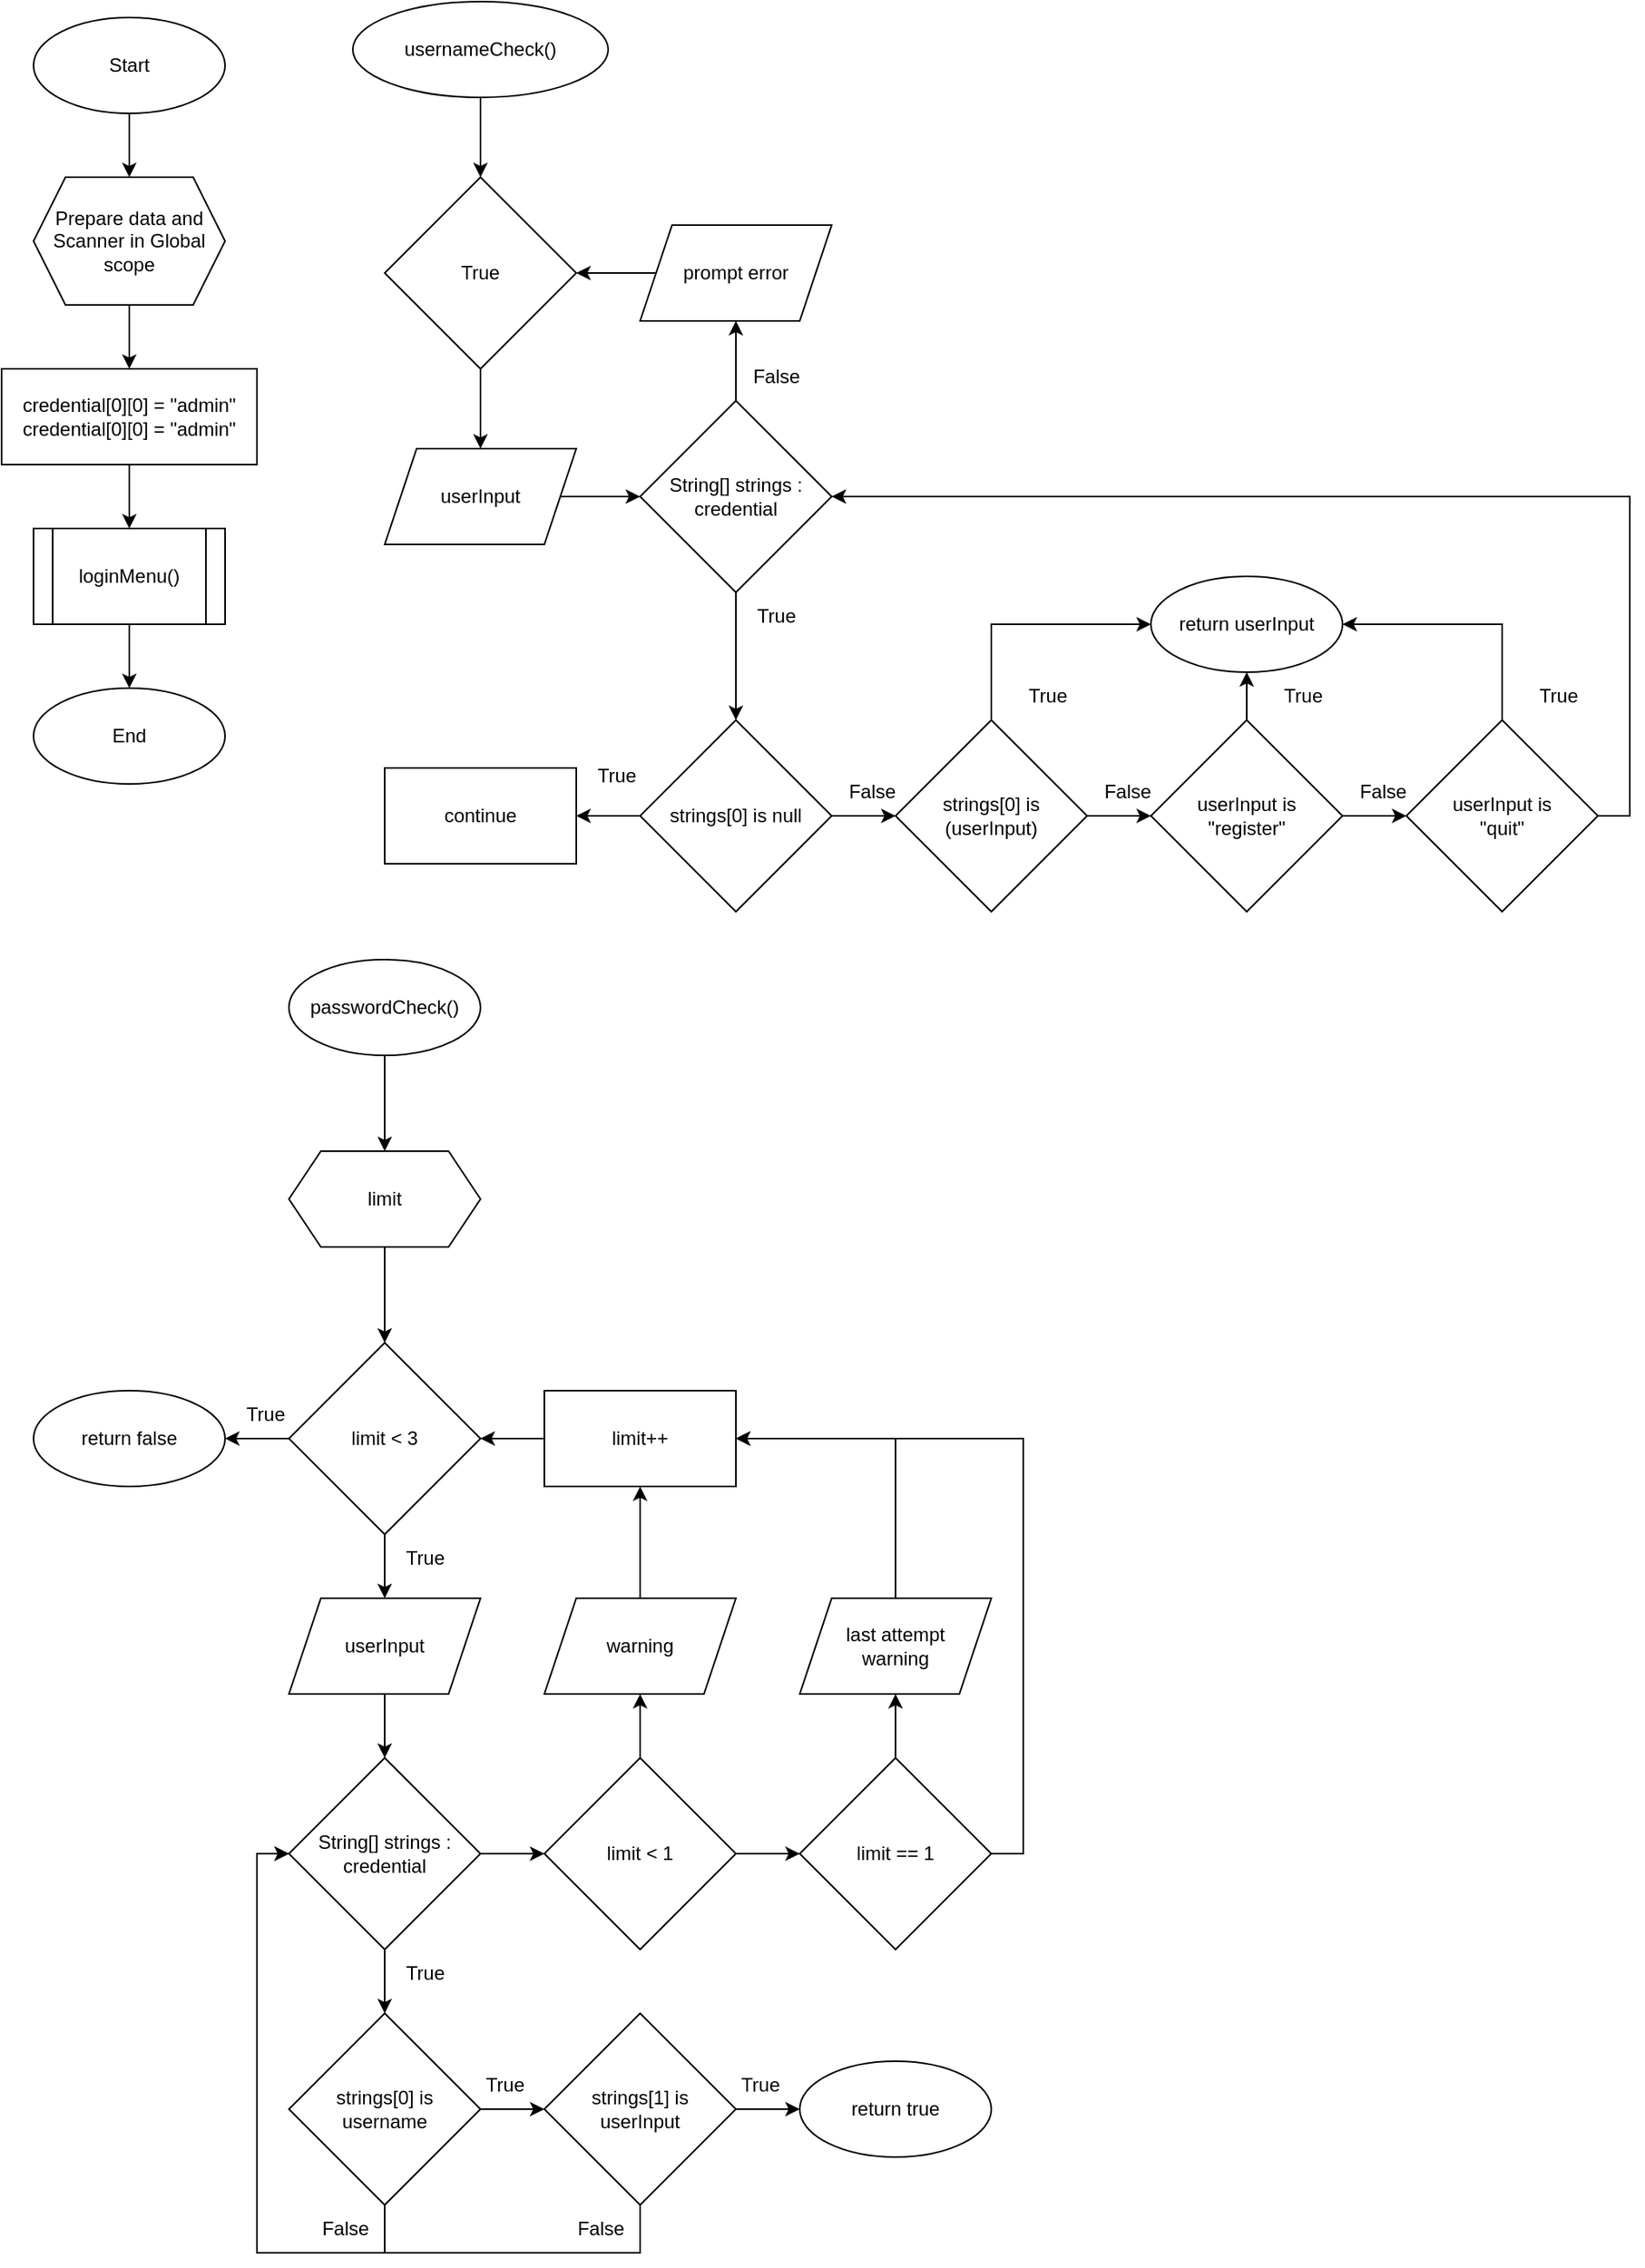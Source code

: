 <mxfile version="20.6.2" type="device" pages="25"><diagram id="OIiOxAxDFoJl6qP1H2ce" name="Intertwined"><mxGraphModel dx="1527" dy="762" grid="1" gridSize="10" guides="1" tooltips="1" connect="1" arrows="1" fold="1" page="1" pageScale="1" pageWidth="850" pageHeight="1100" math="0" shadow="0"><root><mxCell id="0"/><mxCell id="1" parent="0"/><mxCell id="dgb6RPwKj9BWLAMIe0uC-93" value="" style="group" parent="1" vertex="1" connectable="0"><mxGeometry x="40" y="610" width="620" height="810" as="geometry"/></mxCell><mxCell id="dgb6RPwKj9BWLAMIe0uC-44" value="passwordCheck()" style="ellipse;whiteSpace=wrap;html=1;" parent="dgb6RPwKj9BWLAMIe0uC-93" vertex="1"><mxGeometry x="160" width="120" height="60" as="geometry"/></mxCell><mxCell id="dgb6RPwKj9BWLAMIe0uC-45" value="limit" style="shape=hexagon;perimeter=hexagonPerimeter2;whiteSpace=wrap;html=1;fixedSize=1;" parent="dgb6RPwKj9BWLAMIe0uC-93" vertex="1"><mxGeometry x="160" y="120" width="120" height="60" as="geometry"/></mxCell><mxCell id="dgb6RPwKj9BWLAMIe0uC-87" style="edgeStyle=orthogonalEdgeStyle;rounded=0;orthogonalLoop=1;jettySize=auto;html=1;entryX=0.5;entryY=0;entryDx=0;entryDy=0;" parent="dgb6RPwKj9BWLAMIe0uC-93" source="dgb6RPwKj9BWLAMIe0uC-44" target="dgb6RPwKj9BWLAMIe0uC-45" edge="1"><mxGeometry relative="1" as="geometry"/></mxCell><mxCell id="dgb6RPwKj9BWLAMIe0uC-47" value="limit &amp;lt; 3" style="rhombus;whiteSpace=wrap;html=1;" parent="dgb6RPwKj9BWLAMIe0uC-93" vertex="1"><mxGeometry x="160" y="240" width="120" height="120" as="geometry"/></mxCell><mxCell id="dgb6RPwKj9BWLAMIe0uC-86" style="edgeStyle=orthogonalEdgeStyle;rounded=0;orthogonalLoop=1;jettySize=auto;html=1;entryX=0.5;entryY=0;entryDx=0;entryDy=0;" parent="dgb6RPwKj9BWLAMIe0uC-93" source="dgb6RPwKj9BWLAMIe0uC-45" target="dgb6RPwKj9BWLAMIe0uC-47" edge="1"><mxGeometry relative="1" as="geometry"/></mxCell><mxCell id="dgb6RPwKj9BWLAMIe0uC-50" value="userInput" style="shape=parallelogram;perimeter=parallelogramPerimeter;whiteSpace=wrap;html=1;fixedSize=1;" parent="dgb6RPwKj9BWLAMIe0uC-93" vertex="1"><mxGeometry x="160" y="400" width="120" height="60" as="geometry"/></mxCell><mxCell id="dgb6RPwKj9BWLAMIe0uC-84" style="edgeStyle=orthogonalEdgeStyle;rounded=0;orthogonalLoop=1;jettySize=auto;html=1;entryX=0.5;entryY=0;entryDx=0;entryDy=0;" parent="dgb6RPwKj9BWLAMIe0uC-93" source="dgb6RPwKj9BWLAMIe0uC-47" target="dgb6RPwKj9BWLAMIe0uC-50" edge="1"><mxGeometry relative="1" as="geometry"/></mxCell><mxCell id="dgb6RPwKj9BWLAMIe0uC-51" value="String[] strings : credential" style="rhombus;whiteSpace=wrap;html=1;" parent="dgb6RPwKj9BWLAMIe0uC-93" vertex="1"><mxGeometry x="160" y="500" width="120" height="120" as="geometry"/></mxCell><mxCell id="dgb6RPwKj9BWLAMIe0uC-85" style="edgeStyle=orthogonalEdgeStyle;rounded=0;orthogonalLoop=1;jettySize=auto;html=1;entryX=0.5;entryY=0;entryDx=0;entryDy=0;" parent="dgb6RPwKj9BWLAMIe0uC-93" source="dgb6RPwKj9BWLAMIe0uC-50" target="dgb6RPwKj9BWLAMIe0uC-51" edge="1"><mxGeometry relative="1" as="geometry"><mxPoint x="220" y="490" as="targetPoint"/></mxGeometry></mxCell><mxCell id="dgb6RPwKj9BWLAMIe0uC-65" style="edgeStyle=orthogonalEdgeStyle;rounded=0;orthogonalLoop=1;jettySize=auto;html=1;entryX=0;entryY=0.5;entryDx=0;entryDy=0;" parent="dgb6RPwKj9BWLAMIe0uC-93" source="dgb6RPwKj9BWLAMIe0uC-52" target="dgb6RPwKj9BWLAMIe0uC-51" edge="1"><mxGeometry relative="1" as="geometry"><Array as="points"><mxPoint x="220" y="810"/><mxPoint x="140" y="810"/><mxPoint x="140" y="560"/></Array></mxGeometry></mxCell><mxCell id="dgb6RPwKj9BWLAMIe0uC-52" value="strings[0] is &lt;br&gt;username" style="rhombus;whiteSpace=wrap;html=1;" parent="dgb6RPwKj9BWLAMIe0uC-93" vertex="1"><mxGeometry x="160" y="660" width="120" height="120" as="geometry"/></mxCell><mxCell id="dgb6RPwKj9BWLAMIe0uC-54" style="edgeStyle=orthogonalEdgeStyle;rounded=0;orthogonalLoop=1;jettySize=auto;html=1;entryX=0.5;entryY=0;entryDx=0;entryDy=0;" parent="dgb6RPwKj9BWLAMIe0uC-93" source="dgb6RPwKj9BWLAMIe0uC-51" target="dgb6RPwKj9BWLAMIe0uC-52" edge="1"><mxGeometry relative="1" as="geometry"/></mxCell><mxCell id="dgb6RPwKj9BWLAMIe0uC-64" style="edgeStyle=orthogonalEdgeStyle;rounded=0;orthogonalLoop=1;jettySize=auto;html=1;entryX=0;entryY=0.5;entryDx=0;entryDy=0;" parent="dgb6RPwKj9BWLAMIe0uC-93" source="dgb6RPwKj9BWLAMIe0uC-53" target="dgb6RPwKj9BWLAMIe0uC-51" edge="1"><mxGeometry relative="1" as="geometry"><Array as="points"><mxPoint x="380" y="810"/><mxPoint x="140" y="810"/><mxPoint x="140" y="560"/></Array></mxGeometry></mxCell><mxCell id="dgb6RPwKj9BWLAMIe0uC-53" value="strings[1] is &lt;br&gt;userInput" style="rhombus;whiteSpace=wrap;html=1;" parent="dgb6RPwKj9BWLAMIe0uC-93" vertex="1"><mxGeometry x="320" y="660" width="120" height="120" as="geometry"/></mxCell><mxCell id="dgb6RPwKj9BWLAMIe0uC-55" style="edgeStyle=orthogonalEdgeStyle;rounded=0;orthogonalLoop=1;jettySize=auto;html=1;entryX=0;entryY=0.5;entryDx=0;entryDy=0;" parent="dgb6RPwKj9BWLAMIe0uC-93" source="dgb6RPwKj9BWLAMIe0uC-52" target="dgb6RPwKj9BWLAMIe0uC-53" edge="1"><mxGeometry relative="1" as="geometry"><Array as="points"/></mxGeometry></mxCell><mxCell id="dgb6RPwKj9BWLAMIe0uC-56" value="return true" style="ellipse;whiteSpace=wrap;html=1;" parent="dgb6RPwKj9BWLAMIe0uC-93" vertex="1"><mxGeometry x="480" y="690" width="120" height="60" as="geometry"/></mxCell><mxCell id="dgb6RPwKj9BWLAMIe0uC-57" style="edgeStyle=orthogonalEdgeStyle;rounded=0;orthogonalLoop=1;jettySize=auto;html=1;" parent="dgb6RPwKj9BWLAMIe0uC-93" source="dgb6RPwKj9BWLAMIe0uC-53" target="dgb6RPwKj9BWLAMIe0uC-56" edge="1"><mxGeometry relative="1" as="geometry"/></mxCell><mxCell id="dgb6RPwKj9BWLAMIe0uC-58" value="True" style="text;html=1;align=center;verticalAlign=middle;resizable=0;points=[];autosize=1;strokeColor=none;fillColor=none;" parent="dgb6RPwKj9BWLAMIe0uC-93" vertex="1"><mxGeometry x="430" y="690" width="50" height="30" as="geometry"/></mxCell><mxCell id="dgb6RPwKj9BWLAMIe0uC-59" value="True" style="text;html=1;align=center;verticalAlign=middle;resizable=0;points=[];autosize=1;strokeColor=none;fillColor=none;" parent="dgb6RPwKj9BWLAMIe0uC-93" vertex="1"><mxGeometry x="270" y="690" width="50" height="30" as="geometry"/></mxCell><mxCell id="dgb6RPwKj9BWLAMIe0uC-66" value="False" style="text;html=1;align=center;verticalAlign=middle;resizable=0;points=[];autosize=1;strokeColor=none;fillColor=none;" parent="dgb6RPwKj9BWLAMIe0uC-93" vertex="1"><mxGeometry x="330" y="780" width="50" height="30" as="geometry"/></mxCell><mxCell id="dgb6RPwKj9BWLAMIe0uC-67" value="False" style="text;html=1;align=center;verticalAlign=middle;resizable=0;points=[];autosize=1;strokeColor=none;fillColor=none;" parent="dgb6RPwKj9BWLAMIe0uC-93" vertex="1"><mxGeometry x="170" y="780" width="50" height="30" as="geometry"/></mxCell><mxCell id="dgb6RPwKj9BWLAMIe0uC-68" value="limit &amp;lt; 1" style="rhombus;whiteSpace=wrap;html=1;" parent="dgb6RPwKj9BWLAMIe0uC-93" vertex="1"><mxGeometry x="320" y="500" width="120" height="120" as="geometry"/></mxCell><mxCell id="dgb6RPwKj9BWLAMIe0uC-76" style="edgeStyle=orthogonalEdgeStyle;rounded=0;orthogonalLoop=1;jettySize=auto;html=1;" parent="dgb6RPwKj9BWLAMIe0uC-93" source="dgb6RPwKj9BWLAMIe0uC-51" target="dgb6RPwKj9BWLAMIe0uC-68" edge="1"><mxGeometry relative="1" as="geometry"/></mxCell><mxCell id="dgb6RPwKj9BWLAMIe0uC-69" value="limit == 1" style="rhombus;whiteSpace=wrap;html=1;" parent="dgb6RPwKj9BWLAMIe0uC-93" vertex="1"><mxGeometry x="480" y="500" width="120" height="120" as="geometry"/></mxCell><mxCell id="dgb6RPwKj9BWLAMIe0uC-77" style="edgeStyle=orthogonalEdgeStyle;rounded=0;orthogonalLoop=1;jettySize=auto;html=1;entryX=0;entryY=0.5;entryDx=0;entryDy=0;" parent="dgb6RPwKj9BWLAMIe0uC-93" source="dgb6RPwKj9BWLAMIe0uC-68" target="dgb6RPwKj9BWLAMIe0uC-69" edge="1"><mxGeometry relative="1" as="geometry"/></mxCell><mxCell id="dgb6RPwKj9BWLAMIe0uC-70" value="warning" style="shape=parallelogram;perimeter=parallelogramPerimeter;whiteSpace=wrap;html=1;fixedSize=1;" parent="dgb6RPwKj9BWLAMIe0uC-93" vertex="1"><mxGeometry x="320" y="400" width="120" height="60" as="geometry"/></mxCell><mxCell id="dgb6RPwKj9BWLAMIe0uC-78" style="edgeStyle=orthogonalEdgeStyle;rounded=0;orthogonalLoop=1;jettySize=auto;html=1;entryX=0.5;entryY=1;entryDx=0;entryDy=0;" parent="dgb6RPwKj9BWLAMIe0uC-93" source="dgb6RPwKj9BWLAMIe0uC-68" target="dgb6RPwKj9BWLAMIe0uC-70" edge="1"><mxGeometry relative="1" as="geometry"/></mxCell><mxCell id="dgb6RPwKj9BWLAMIe0uC-71" value="last attempt &lt;br&gt;warning" style="shape=parallelogram;perimeter=parallelogramPerimeter;whiteSpace=wrap;html=1;fixedSize=1;" parent="dgb6RPwKj9BWLAMIe0uC-93" vertex="1"><mxGeometry x="480" y="400" width="120" height="60" as="geometry"/></mxCell><mxCell id="dgb6RPwKj9BWLAMIe0uC-79" style="edgeStyle=orthogonalEdgeStyle;rounded=0;orthogonalLoop=1;jettySize=auto;html=1;entryX=0.5;entryY=1;entryDx=0;entryDy=0;" parent="dgb6RPwKj9BWLAMIe0uC-93" source="dgb6RPwKj9BWLAMIe0uC-69" target="dgb6RPwKj9BWLAMIe0uC-71" edge="1"><mxGeometry relative="1" as="geometry"/></mxCell><mxCell id="dgb6RPwKj9BWLAMIe0uC-83" style="edgeStyle=orthogonalEdgeStyle;rounded=0;orthogonalLoop=1;jettySize=auto;html=1;entryX=1;entryY=0.5;entryDx=0;entryDy=0;" parent="dgb6RPwKj9BWLAMIe0uC-93" source="dgb6RPwKj9BWLAMIe0uC-72" target="dgb6RPwKj9BWLAMIe0uC-47" edge="1"><mxGeometry relative="1" as="geometry"/></mxCell><mxCell id="dgb6RPwKj9BWLAMIe0uC-72" value="limit++" style="rounded=0;whiteSpace=wrap;html=1;" parent="dgb6RPwKj9BWLAMIe0uC-93" vertex="1"><mxGeometry x="320" y="270" width="120" height="60" as="geometry"/></mxCell><mxCell id="dgb6RPwKj9BWLAMIe0uC-80" style="edgeStyle=orthogonalEdgeStyle;rounded=0;orthogonalLoop=1;jettySize=auto;html=1;entryX=1;entryY=0.5;entryDx=0;entryDy=0;" parent="dgb6RPwKj9BWLAMIe0uC-93" source="dgb6RPwKj9BWLAMIe0uC-69" target="dgb6RPwKj9BWLAMIe0uC-72" edge="1"><mxGeometry relative="1" as="geometry"><Array as="points"><mxPoint x="620" y="560"/><mxPoint x="620" y="300"/></Array></mxGeometry></mxCell><mxCell id="dgb6RPwKj9BWLAMIe0uC-82" value="" style="edgeStyle=orthogonalEdgeStyle;rounded=0;orthogonalLoop=1;jettySize=auto;html=1;entryX=0.5;entryY=1;entryDx=0;entryDy=0;" parent="dgb6RPwKj9BWLAMIe0uC-93" source="dgb6RPwKj9BWLAMIe0uC-70" target="dgb6RPwKj9BWLAMIe0uC-72" edge="1"><mxGeometry relative="1" as="geometry"><Array as="points"/></mxGeometry></mxCell><mxCell id="dgb6RPwKj9BWLAMIe0uC-81" style="edgeStyle=orthogonalEdgeStyle;rounded=0;orthogonalLoop=1;jettySize=auto;html=1;entryX=1;entryY=0.5;entryDx=0;entryDy=0;" parent="dgb6RPwKj9BWLAMIe0uC-93" source="dgb6RPwKj9BWLAMIe0uC-71" target="dgb6RPwKj9BWLAMIe0uC-72" edge="1"><mxGeometry relative="1" as="geometry"><Array as="points"><mxPoint x="540" y="300"/></Array></mxGeometry></mxCell><mxCell id="dgb6RPwKj9BWLAMIe0uC-75" value="True" style="text;html=1;align=center;verticalAlign=middle;resizable=0;points=[];autosize=1;strokeColor=none;fillColor=none;" parent="dgb6RPwKj9BWLAMIe0uC-93" vertex="1"><mxGeometry x="220" y="620" width="50" height="30" as="geometry"/></mxCell><mxCell id="dgb6RPwKj9BWLAMIe0uC-88" value="return false" style="ellipse;whiteSpace=wrap;html=1;" parent="dgb6RPwKj9BWLAMIe0uC-93" vertex="1"><mxGeometry y="270" width="120" height="60" as="geometry"/></mxCell><mxCell id="dgb6RPwKj9BWLAMIe0uC-89" style="edgeStyle=orthogonalEdgeStyle;rounded=0;orthogonalLoop=1;jettySize=auto;html=1;entryX=1;entryY=0.5;entryDx=0;entryDy=0;" parent="dgb6RPwKj9BWLAMIe0uC-93" source="dgb6RPwKj9BWLAMIe0uC-47" target="dgb6RPwKj9BWLAMIe0uC-88" edge="1"><mxGeometry relative="1" as="geometry"/></mxCell><mxCell id="dgb6RPwKj9BWLAMIe0uC-90" value="True" style="text;html=1;align=center;verticalAlign=middle;resizable=0;points=[];autosize=1;strokeColor=none;fillColor=none;" parent="dgb6RPwKj9BWLAMIe0uC-93" vertex="1"><mxGeometry x="220" y="360" width="50" height="30" as="geometry"/></mxCell><mxCell id="dgb6RPwKj9BWLAMIe0uC-91" value="True" style="text;html=1;align=center;verticalAlign=middle;resizable=0;points=[];autosize=1;strokeColor=none;fillColor=none;" parent="dgb6RPwKj9BWLAMIe0uC-93" vertex="1"><mxGeometry x="120" y="270" width="50" height="30" as="geometry"/></mxCell><mxCell id="dgb6RPwKj9BWLAMIe0uC-94" value="" style="group" parent="1" vertex="1" connectable="0"><mxGeometry x="240" y="10" width="800" height="570" as="geometry"/></mxCell><mxCell id="dgb6RPwKj9BWLAMIe0uC-9" value="usernameCheck()" style="ellipse;whiteSpace=wrap;html=1;" parent="dgb6RPwKj9BWLAMIe0uC-94" vertex="1"><mxGeometry width="160" height="60" as="geometry"/></mxCell><mxCell id="dgb6RPwKj9BWLAMIe0uC-11" value="userInput" style="shape=parallelogram;perimeter=parallelogramPerimeter;whiteSpace=wrap;html=1;fixedSize=1;" parent="dgb6RPwKj9BWLAMIe0uC-94" vertex="1"><mxGeometry x="20" y="280" width="120" height="60" as="geometry"/></mxCell><mxCell id="dgb6RPwKj9BWLAMIe0uC-49" style="edgeStyle=orthogonalEdgeStyle;rounded=0;orthogonalLoop=1;jettySize=auto;html=1;entryX=0.5;entryY=0;entryDx=0;entryDy=0;" parent="dgb6RPwKj9BWLAMIe0uC-94" source="dgb6RPwKj9BWLAMIe0uC-12" target="dgb6RPwKj9BWLAMIe0uC-11" edge="1"><mxGeometry relative="1" as="geometry"/></mxCell><mxCell id="dgb6RPwKj9BWLAMIe0uC-12" value="True" style="rhombus;whiteSpace=wrap;html=1;" parent="dgb6RPwKj9BWLAMIe0uC-94" vertex="1"><mxGeometry x="20" y="110" width="120" height="120" as="geometry"/></mxCell><mxCell id="dgb6RPwKj9BWLAMIe0uC-42" style="edgeStyle=orthogonalEdgeStyle;rounded=0;orthogonalLoop=1;jettySize=auto;html=1;entryX=0.5;entryY=0;entryDx=0;entryDy=0;" parent="dgb6RPwKj9BWLAMIe0uC-94" source="dgb6RPwKj9BWLAMIe0uC-9" target="dgb6RPwKj9BWLAMIe0uC-12" edge="1"><mxGeometry relative="1" as="geometry"/></mxCell><mxCell id="dgb6RPwKj9BWLAMIe0uC-13" value="String[] strings : credential" style="rhombus;whiteSpace=wrap;html=1;" parent="dgb6RPwKj9BWLAMIe0uC-94" vertex="1"><mxGeometry x="180" y="250" width="120" height="120" as="geometry"/></mxCell><mxCell id="dgb6RPwKj9BWLAMIe0uC-15" value="strings[0] is null" style="rhombus;whiteSpace=wrap;html=1;aspect=fixed;" parent="dgb6RPwKj9BWLAMIe0uC-94" vertex="1"><mxGeometry x="180" y="450" width="120" height="120" as="geometry"/></mxCell><mxCell id="dgb6RPwKj9BWLAMIe0uC-23" style="edgeStyle=orthogonalEdgeStyle;rounded=0;orthogonalLoop=1;jettySize=auto;html=1;" parent="dgb6RPwKj9BWLAMIe0uC-94" source="dgb6RPwKj9BWLAMIe0uC-13" target="dgb6RPwKj9BWLAMIe0uC-15" edge="1"><mxGeometry relative="1" as="geometry"/></mxCell><mxCell id="dgb6RPwKj9BWLAMIe0uC-43" style="edgeStyle=orthogonalEdgeStyle;rounded=0;orthogonalLoop=1;jettySize=auto;html=1;entryX=1;entryY=0.5;entryDx=0;entryDy=0;exitX=1;exitY=0.5;exitDx=0;exitDy=0;" parent="dgb6RPwKj9BWLAMIe0uC-94" source="dgb6RPwKj9BWLAMIe0uC-16" target="dgb6RPwKj9BWLAMIe0uC-13" edge="1"><mxGeometry relative="1" as="geometry"><Array as="points"><mxPoint x="800" y="510"/><mxPoint x="800" y="310"/></Array></mxGeometry></mxCell><mxCell id="dgb6RPwKj9BWLAMIe0uC-16" value="userInput is&lt;br&gt;&quot;quit&quot;" style="rhombus;whiteSpace=wrap;html=1;aspect=fixed;" parent="dgb6RPwKj9BWLAMIe0uC-94" vertex="1"><mxGeometry x="660" y="450" width="120" height="120" as="geometry"/></mxCell><mxCell id="dgb6RPwKj9BWLAMIe0uC-21" style="edgeStyle=orthogonalEdgeStyle;rounded=0;orthogonalLoop=1;jettySize=auto;html=1;entryX=0;entryY=0.5;entryDx=0;entryDy=0;" parent="dgb6RPwKj9BWLAMIe0uC-94" source="dgb6RPwKj9BWLAMIe0uC-17" target="dgb6RPwKj9BWLAMIe0uC-16" edge="1"><mxGeometry relative="1" as="geometry"/></mxCell><mxCell id="dgb6RPwKj9BWLAMIe0uC-17" value="userInput is &lt;br&gt;&quot;register&quot;" style="rhombus;whiteSpace=wrap;html=1;aspect=fixed;" parent="dgb6RPwKj9BWLAMIe0uC-94" vertex="1"><mxGeometry x="500" y="450" width="120" height="120" as="geometry"/></mxCell><mxCell id="dgb6RPwKj9BWLAMIe0uC-20" style="edgeStyle=orthogonalEdgeStyle;rounded=0;orthogonalLoop=1;jettySize=auto;html=1;" parent="dgb6RPwKj9BWLAMIe0uC-94" source="dgb6RPwKj9BWLAMIe0uC-18" target="dgb6RPwKj9BWLAMIe0uC-17" edge="1"><mxGeometry relative="1" as="geometry"/></mxCell><mxCell id="dgb6RPwKj9BWLAMIe0uC-18" value="strings[0] is (userInput)" style="rhombus;whiteSpace=wrap;html=1;aspect=fixed;" parent="dgb6RPwKj9BWLAMIe0uC-94" vertex="1"><mxGeometry x="340" y="450" width="120" height="120" as="geometry"/></mxCell><mxCell id="dgb6RPwKj9BWLAMIe0uC-19" style="edgeStyle=orthogonalEdgeStyle;rounded=0;orthogonalLoop=1;jettySize=auto;html=1;entryX=0;entryY=0.5;entryDx=0;entryDy=0;" parent="dgb6RPwKj9BWLAMIe0uC-94" source="dgb6RPwKj9BWLAMIe0uC-15" target="dgb6RPwKj9BWLAMIe0uC-18" edge="1"><mxGeometry relative="1" as="geometry"/></mxCell><mxCell id="dgb6RPwKj9BWLAMIe0uC-24" value="False" style="text;html=1;align=center;verticalAlign=middle;resizable=0;points=[];autosize=1;strokeColor=none;fillColor=none;" parent="dgb6RPwKj9BWLAMIe0uC-94" vertex="1"><mxGeometry x="300" y="480" width="50" height="30" as="geometry"/></mxCell><mxCell id="dgb6RPwKj9BWLAMIe0uC-25" value="False" style="text;html=1;align=center;verticalAlign=middle;resizable=0;points=[];autosize=1;strokeColor=none;fillColor=none;" parent="dgb6RPwKj9BWLAMIe0uC-94" vertex="1"><mxGeometry x="460" y="480" width="50" height="30" as="geometry"/></mxCell><mxCell id="dgb6RPwKj9BWLAMIe0uC-26" value="False" style="text;html=1;align=center;verticalAlign=middle;resizable=0;points=[];autosize=1;strokeColor=none;fillColor=none;" parent="dgb6RPwKj9BWLAMIe0uC-94" vertex="1"><mxGeometry x="620" y="480" width="50" height="30" as="geometry"/></mxCell><mxCell id="dgb6RPwKj9BWLAMIe0uC-30" value="continue" style="rounded=0;whiteSpace=wrap;html=1;" parent="dgb6RPwKj9BWLAMIe0uC-94" vertex="1"><mxGeometry x="20" y="480" width="120" height="60" as="geometry"/></mxCell><mxCell id="dgb6RPwKj9BWLAMIe0uC-35" style="edgeStyle=orthogonalEdgeStyle;rounded=0;orthogonalLoop=1;jettySize=auto;html=1;" parent="dgb6RPwKj9BWLAMIe0uC-94" source="dgb6RPwKj9BWLAMIe0uC-15" target="dgb6RPwKj9BWLAMIe0uC-30" edge="1"><mxGeometry relative="1" as="geometry"/></mxCell><mxCell id="dgb6RPwKj9BWLAMIe0uC-31" value="return userInput" style="ellipse;whiteSpace=wrap;html=1;" parent="dgb6RPwKj9BWLAMIe0uC-94" vertex="1"><mxGeometry x="500" y="360" width="120" height="60" as="geometry"/></mxCell><mxCell id="dgb6RPwKj9BWLAMIe0uC-34" style="edgeStyle=orthogonalEdgeStyle;rounded=0;orthogonalLoop=1;jettySize=auto;html=1;entryX=1;entryY=0.5;entryDx=0;entryDy=0;" parent="dgb6RPwKj9BWLAMIe0uC-94" source="dgb6RPwKj9BWLAMIe0uC-16" target="dgb6RPwKj9BWLAMIe0uC-31" edge="1"><mxGeometry relative="1" as="geometry"><Array as="points"><mxPoint x="720" y="390"/></Array></mxGeometry></mxCell><mxCell id="dgb6RPwKj9BWLAMIe0uC-32" style="edgeStyle=orthogonalEdgeStyle;rounded=0;orthogonalLoop=1;jettySize=auto;html=1;entryX=0.5;entryY=1;entryDx=0;entryDy=0;" parent="dgb6RPwKj9BWLAMIe0uC-94" source="dgb6RPwKj9BWLAMIe0uC-17" target="dgb6RPwKj9BWLAMIe0uC-31" edge="1"><mxGeometry relative="1" as="geometry"><mxPoint x="560" y="410" as="targetPoint"/><Array as="points"/></mxGeometry></mxCell><mxCell id="dgb6RPwKj9BWLAMIe0uC-33" style="edgeStyle=orthogonalEdgeStyle;rounded=0;orthogonalLoop=1;jettySize=auto;html=1;entryX=0;entryY=0.5;entryDx=0;entryDy=0;" parent="dgb6RPwKj9BWLAMIe0uC-94" source="dgb6RPwKj9BWLAMIe0uC-18" target="dgb6RPwKj9BWLAMIe0uC-31" edge="1"><mxGeometry relative="1" as="geometry"><Array as="points"><mxPoint x="400" y="390"/></Array></mxGeometry></mxCell><mxCell id="dgb6RPwKj9BWLAMIe0uC-39" style="edgeStyle=orthogonalEdgeStyle;rounded=0;orthogonalLoop=1;jettySize=auto;html=1;entryX=1;entryY=0.5;entryDx=0;entryDy=0;" parent="dgb6RPwKj9BWLAMIe0uC-94" source="dgb6RPwKj9BWLAMIe0uC-36" target="dgb6RPwKj9BWLAMIe0uC-12" edge="1"><mxGeometry relative="1" as="geometry"/></mxCell><mxCell id="dgb6RPwKj9BWLAMIe0uC-36" value="prompt error" style="shape=parallelogram;perimeter=parallelogramPerimeter;whiteSpace=wrap;html=1;fixedSize=1;" parent="dgb6RPwKj9BWLAMIe0uC-94" vertex="1"><mxGeometry x="180" y="140" width="120" height="60" as="geometry"/></mxCell><mxCell id="dgb6RPwKj9BWLAMIe0uC-38" style="edgeStyle=orthogonalEdgeStyle;rounded=0;orthogonalLoop=1;jettySize=auto;html=1;entryX=0.5;entryY=1;entryDx=0;entryDy=0;" parent="dgb6RPwKj9BWLAMIe0uC-94" source="dgb6RPwKj9BWLAMIe0uC-13" target="dgb6RPwKj9BWLAMIe0uC-36" edge="1"><mxGeometry relative="1" as="geometry"/></mxCell><mxCell id="dgb6RPwKj9BWLAMIe0uC-37" style="edgeStyle=orthogonalEdgeStyle;rounded=0;orthogonalLoop=1;jettySize=auto;html=1;entryX=0;entryY=0.5;entryDx=0;entryDy=0;" parent="dgb6RPwKj9BWLAMIe0uC-94" source="dgb6RPwKj9BWLAMIe0uC-11" target="dgb6RPwKj9BWLAMIe0uC-13" edge="1"><mxGeometry relative="1" as="geometry"/></mxCell><mxCell id="dgb6RPwKj9BWLAMIe0uC-60" value="True" style="text;html=1;align=center;verticalAlign=middle;resizable=0;points=[];autosize=1;strokeColor=none;fillColor=none;" parent="dgb6RPwKj9BWLAMIe0uC-94" vertex="1"><mxGeometry x="410" y="420" width="50" height="30" as="geometry"/></mxCell><mxCell id="dgb6RPwKj9BWLAMIe0uC-61" value="True" style="text;html=1;align=center;verticalAlign=middle;resizable=0;points=[];autosize=1;strokeColor=none;fillColor=none;" parent="dgb6RPwKj9BWLAMIe0uC-94" vertex="1"><mxGeometry x="570" y="420" width="50" height="30" as="geometry"/></mxCell><mxCell id="dgb6RPwKj9BWLAMIe0uC-62" value="True" style="text;html=1;align=center;verticalAlign=middle;resizable=0;points=[];autosize=1;strokeColor=none;fillColor=none;" parent="dgb6RPwKj9BWLAMIe0uC-94" vertex="1"><mxGeometry x="730" y="420" width="50" height="30" as="geometry"/></mxCell><mxCell id="dgb6RPwKj9BWLAMIe0uC-63" value="True" style="text;html=1;align=center;verticalAlign=middle;resizable=0;points=[];autosize=1;strokeColor=none;fillColor=none;" parent="dgb6RPwKj9BWLAMIe0uC-94" vertex="1"><mxGeometry x="140" y="470" width="50" height="30" as="geometry"/></mxCell><mxCell id="dgb6RPwKj9BWLAMIe0uC-73" value="False" style="text;html=1;align=center;verticalAlign=middle;resizable=0;points=[];autosize=1;strokeColor=none;fillColor=none;" parent="dgb6RPwKj9BWLAMIe0uC-94" vertex="1"><mxGeometry x="240" y="220" width="50" height="30" as="geometry"/></mxCell><mxCell id="dgb6RPwKj9BWLAMIe0uC-74" value="True" style="text;html=1;align=center;verticalAlign=middle;resizable=0;points=[];autosize=1;strokeColor=none;fillColor=none;" parent="dgb6RPwKj9BWLAMIe0uC-94" vertex="1"><mxGeometry x="240" y="370" width="50" height="30" as="geometry"/></mxCell><mxCell id="dgb6RPwKj9BWLAMIe0uC-95" value="" style="group" parent="1" vertex="1" connectable="0"><mxGeometry x="20" y="20" width="160" height="480" as="geometry"/></mxCell><mxCell id="QCvHNpARaA7imHdw9jdf-1" value="Start" style="ellipse;whiteSpace=wrap;html=1;" parent="dgb6RPwKj9BWLAMIe0uC-95" vertex="1"><mxGeometry x="20" width="120" height="60" as="geometry"/></mxCell><mxCell id="QCvHNpARaA7imHdw9jdf-2" value="Prepare data and Scanner in Global scope" style="shape=hexagon;perimeter=hexagonPerimeter2;whiteSpace=wrap;html=1;fixedSize=1;sketch=0;" parent="dgb6RPwKj9BWLAMIe0uC-95" vertex="1"><mxGeometry x="20" y="100" width="120" height="80" as="geometry"/></mxCell><mxCell id="dgb6RPwKj9BWLAMIe0uC-4" style="edgeStyle=orthogonalEdgeStyle;rounded=0;orthogonalLoop=1;jettySize=auto;html=1;entryX=0.5;entryY=0;entryDx=0;entryDy=0;" parent="dgb6RPwKj9BWLAMIe0uC-95" source="QCvHNpARaA7imHdw9jdf-1" target="QCvHNpARaA7imHdw9jdf-2" edge="1"><mxGeometry relative="1" as="geometry"/></mxCell><mxCell id="dgb6RPwKj9BWLAMIe0uC-1" value="credential[0][0] = &quot;admin&quot;&lt;br&gt;credential[0][0] = &quot;admin&quot;" style="rounded=0;whiteSpace=wrap;html=1;" parent="dgb6RPwKj9BWLAMIe0uC-95" vertex="1"><mxGeometry y="220" width="160" height="60" as="geometry"/></mxCell><mxCell id="dgb6RPwKj9BWLAMIe0uC-5" style="edgeStyle=orthogonalEdgeStyle;rounded=0;orthogonalLoop=1;jettySize=auto;html=1;entryX=0.5;entryY=0;entryDx=0;entryDy=0;" parent="dgb6RPwKj9BWLAMIe0uC-95" source="QCvHNpARaA7imHdw9jdf-2" target="dgb6RPwKj9BWLAMIe0uC-1" edge="1"><mxGeometry relative="1" as="geometry"/></mxCell><mxCell id="dgb6RPwKj9BWLAMIe0uC-2" value="loginMenu()" style="shape=process;whiteSpace=wrap;html=1;backgroundOutline=1;" parent="dgb6RPwKj9BWLAMIe0uC-95" vertex="1"><mxGeometry x="20" y="320" width="120" height="60" as="geometry"/></mxCell><mxCell id="dgb6RPwKj9BWLAMIe0uC-6" style="edgeStyle=orthogonalEdgeStyle;rounded=0;orthogonalLoop=1;jettySize=auto;html=1;entryX=0.5;entryY=0;entryDx=0;entryDy=0;" parent="dgb6RPwKj9BWLAMIe0uC-95" source="dgb6RPwKj9BWLAMIe0uC-1" target="dgb6RPwKj9BWLAMIe0uC-2" edge="1"><mxGeometry relative="1" as="geometry"/></mxCell><mxCell id="dgb6RPwKj9BWLAMIe0uC-3" value="End" style="ellipse;whiteSpace=wrap;html=1;" parent="dgb6RPwKj9BWLAMIe0uC-95" vertex="1"><mxGeometry x="20" y="420" width="120" height="60" as="geometry"/></mxCell><mxCell id="dgb6RPwKj9BWLAMIe0uC-7" style="edgeStyle=orthogonalEdgeStyle;rounded=0;orthogonalLoop=1;jettySize=auto;html=1;entryX=0.5;entryY=0;entryDx=0;entryDy=0;" parent="dgb6RPwKj9BWLAMIe0uC-95" source="dgb6RPwKj9BWLAMIe0uC-2" target="dgb6RPwKj9BWLAMIe0uC-3" edge="1"><mxGeometry relative="1" as="geometry"/></mxCell></root></mxGraphModel></diagram><diagram id="xjSknzls7Q6bm_Z9eSXS" name="main"><mxGraphModel dx="1527" dy="762" grid="1" gridSize="10" guides="1" tooltips="1" connect="1" arrows="1" fold="1" page="1" pageScale="1" pageWidth="827" pageHeight="1169" math="0" shadow="0"><root><mxCell id="0"/><mxCell id="1" parent="0"/><mxCell id="fyfDJ8UoTNmpP9FsmXZj-1" value="" style="group" parent="1" vertex="1" connectable="0"><mxGeometry x="20" y="20" width="160" height="480" as="geometry"/></mxCell><mxCell id="fyfDJ8UoTNmpP9FsmXZj-2" value="Start" style="ellipse;whiteSpace=wrap;html=1;" parent="fyfDJ8UoTNmpP9FsmXZj-1" vertex="1"><mxGeometry x="20" width="120" height="60" as="geometry"/></mxCell><mxCell id="fyfDJ8UoTNmpP9FsmXZj-3" value="Prepare data and Scanner in Global scope" style="shape=hexagon;perimeter=hexagonPerimeter2;whiteSpace=wrap;html=1;fixedSize=1;sketch=0;" parent="fyfDJ8UoTNmpP9FsmXZj-1" vertex="1"><mxGeometry x="20" y="100" width="120" height="80" as="geometry"/></mxCell><mxCell id="fyfDJ8UoTNmpP9FsmXZj-4" style="edgeStyle=orthogonalEdgeStyle;rounded=0;orthogonalLoop=1;jettySize=auto;html=1;entryX=0.5;entryY=0;entryDx=0;entryDy=0;" parent="fyfDJ8UoTNmpP9FsmXZj-1" source="fyfDJ8UoTNmpP9FsmXZj-2" target="fyfDJ8UoTNmpP9FsmXZj-3" edge="1"><mxGeometry relative="1" as="geometry"/></mxCell><mxCell id="fyfDJ8UoTNmpP9FsmXZj-5" value="credential[0][0] = &quot;admin&quot;&lt;br&gt;credential[0][0] = &quot;admin&quot;" style="rounded=0;whiteSpace=wrap;html=1;" parent="fyfDJ8UoTNmpP9FsmXZj-1" vertex="1"><mxGeometry y="220" width="160" height="60" as="geometry"/></mxCell><mxCell id="fyfDJ8UoTNmpP9FsmXZj-6" style="edgeStyle=orthogonalEdgeStyle;rounded=0;orthogonalLoop=1;jettySize=auto;html=1;entryX=0.5;entryY=0;entryDx=0;entryDy=0;" parent="fyfDJ8UoTNmpP9FsmXZj-1" source="fyfDJ8UoTNmpP9FsmXZj-3" target="fyfDJ8UoTNmpP9FsmXZj-5" edge="1"><mxGeometry relative="1" as="geometry"/></mxCell><mxCell id="fyfDJ8UoTNmpP9FsmXZj-7" value="loginMenu()" style="shape=process;whiteSpace=wrap;html=1;backgroundOutline=1;" parent="fyfDJ8UoTNmpP9FsmXZj-1" vertex="1"><mxGeometry x="20" y="320" width="120" height="60" as="geometry"/></mxCell><mxCell id="fyfDJ8UoTNmpP9FsmXZj-8" style="edgeStyle=orthogonalEdgeStyle;rounded=0;orthogonalLoop=1;jettySize=auto;html=1;entryX=0.5;entryY=0;entryDx=0;entryDy=0;" parent="fyfDJ8UoTNmpP9FsmXZj-1" source="fyfDJ8UoTNmpP9FsmXZj-5" target="fyfDJ8UoTNmpP9FsmXZj-7" edge="1"><mxGeometry relative="1" as="geometry"/></mxCell><mxCell id="fyfDJ8UoTNmpP9FsmXZj-9" value="End" style="ellipse;whiteSpace=wrap;html=1;" parent="fyfDJ8UoTNmpP9FsmXZj-1" vertex="1"><mxGeometry x="20" y="420" width="120" height="60" as="geometry"/></mxCell><mxCell id="fyfDJ8UoTNmpP9FsmXZj-10" style="edgeStyle=orthogonalEdgeStyle;rounded=0;orthogonalLoop=1;jettySize=auto;html=1;entryX=0.5;entryY=0;entryDx=0;entryDy=0;" parent="fyfDJ8UoTNmpP9FsmXZj-1" source="fyfDJ8UoTNmpP9FsmXZj-7" target="fyfDJ8UoTNmpP9FsmXZj-9" edge="1"><mxGeometry relative="1" as="geometry"/></mxCell></root></mxGraphModel></diagram><diagram id="2KUPuaE5DC112VhVWUuA" name="usernameCheck"><mxGraphModel dx="1527" dy="762" grid="1" gridSize="10" guides="1" tooltips="1" connect="1" arrows="1" fold="1" page="1" pageScale="1" pageWidth="827" pageHeight="1169" math="0" shadow="0"><root><mxCell id="0"/><mxCell id="1" parent="0"/><mxCell id="VotTGkHqbgATElZxIyII-1" value="" style="group" parent="1" vertex="1" connectable="0"><mxGeometry x="14" y="40" width="800" height="570" as="geometry"/></mxCell><mxCell id="VotTGkHqbgATElZxIyII-2" value="usernameCheck()" style="ellipse;whiteSpace=wrap;html=1;" parent="VotTGkHqbgATElZxIyII-1" vertex="1"><mxGeometry width="160" height="60" as="geometry"/></mxCell><mxCell id="VotTGkHqbgATElZxIyII-3" value="userInput" style="shape=parallelogram;perimeter=parallelogramPerimeter;whiteSpace=wrap;html=1;fixedSize=1;" parent="VotTGkHqbgATElZxIyII-1" vertex="1"><mxGeometry x="20" y="280" width="120" height="60" as="geometry"/></mxCell><mxCell id="VotTGkHqbgATElZxIyII-4" style="edgeStyle=orthogonalEdgeStyle;rounded=0;orthogonalLoop=1;jettySize=auto;html=1;entryX=0.5;entryY=0;entryDx=0;entryDy=0;" parent="VotTGkHqbgATElZxIyII-1" source="VotTGkHqbgATElZxIyII-5" target="VotTGkHqbgATElZxIyII-3" edge="1"><mxGeometry relative="1" as="geometry"/></mxCell><mxCell id="VotTGkHqbgATElZxIyII-5" value="True" style="rhombus;whiteSpace=wrap;html=1;" parent="VotTGkHqbgATElZxIyII-1" vertex="1"><mxGeometry x="20" y="110" width="120" height="120" as="geometry"/></mxCell><mxCell id="VotTGkHqbgATElZxIyII-6" style="edgeStyle=orthogonalEdgeStyle;rounded=0;orthogonalLoop=1;jettySize=auto;html=1;entryX=0.5;entryY=0;entryDx=0;entryDy=0;" parent="VotTGkHqbgATElZxIyII-1" source="VotTGkHqbgATElZxIyII-2" target="VotTGkHqbgATElZxIyII-5" edge="1"><mxGeometry relative="1" as="geometry"/></mxCell><mxCell id="VotTGkHqbgATElZxIyII-7" value="String[] strings : credential" style="rhombus;whiteSpace=wrap;html=1;" parent="VotTGkHqbgATElZxIyII-1" vertex="1"><mxGeometry x="180" y="250" width="120" height="120" as="geometry"/></mxCell><mxCell id="VotTGkHqbgATElZxIyII-8" value="strings[0] is null" style="rhombus;whiteSpace=wrap;html=1;aspect=fixed;" parent="VotTGkHqbgATElZxIyII-1" vertex="1"><mxGeometry x="180" y="450" width="120" height="120" as="geometry"/></mxCell><mxCell id="VotTGkHqbgATElZxIyII-9" style="edgeStyle=orthogonalEdgeStyle;rounded=0;orthogonalLoop=1;jettySize=auto;html=1;" parent="VotTGkHqbgATElZxIyII-1" source="VotTGkHqbgATElZxIyII-7" target="VotTGkHqbgATElZxIyII-8" edge="1"><mxGeometry relative="1" as="geometry"/></mxCell><mxCell id="VotTGkHqbgATElZxIyII-10" style="edgeStyle=orthogonalEdgeStyle;rounded=0;orthogonalLoop=1;jettySize=auto;html=1;entryX=1;entryY=0.5;entryDx=0;entryDy=0;exitX=1;exitY=0.5;exitDx=0;exitDy=0;" parent="VotTGkHqbgATElZxIyII-1" source="VotTGkHqbgATElZxIyII-11" target="VotTGkHqbgATElZxIyII-7" edge="1"><mxGeometry relative="1" as="geometry"><Array as="points"><mxPoint x="800" y="510"/><mxPoint x="800" y="310"/></Array></mxGeometry></mxCell><mxCell id="VotTGkHqbgATElZxIyII-11" value="userInput is&lt;br&gt;&quot;quit&quot;" style="rhombus;whiteSpace=wrap;html=1;aspect=fixed;" parent="VotTGkHqbgATElZxIyII-1" vertex="1"><mxGeometry x="660" y="450" width="120" height="120" as="geometry"/></mxCell><mxCell id="VotTGkHqbgATElZxIyII-12" style="edgeStyle=orthogonalEdgeStyle;rounded=0;orthogonalLoop=1;jettySize=auto;html=1;entryX=0;entryY=0.5;entryDx=0;entryDy=0;" parent="VotTGkHqbgATElZxIyII-1" source="VotTGkHqbgATElZxIyII-13" target="VotTGkHqbgATElZxIyII-11" edge="1"><mxGeometry relative="1" as="geometry"/></mxCell><mxCell id="VotTGkHqbgATElZxIyII-13" value="userInput is &lt;br&gt;&quot;register&quot;" style="rhombus;whiteSpace=wrap;html=1;aspect=fixed;" parent="VotTGkHqbgATElZxIyII-1" vertex="1"><mxGeometry x="500" y="450" width="120" height="120" as="geometry"/></mxCell><mxCell id="VotTGkHqbgATElZxIyII-14" style="edgeStyle=orthogonalEdgeStyle;rounded=0;orthogonalLoop=1;jettySize=auto;html=1;" parent="VotTGkHqbgATElZxIyII-1" source="VotTGkHqbgATElZxIyII-15" target="VotTGkHqbgATElZxIyII-13" edge="1"><mxGeometry relative="1" as="geometry"/></mxCell><mxCell id="VotTGkHqbgATElZxIyII-15" value="strings[0] is (userInput)" style="rhombus;whiteSpace=wrap;html=1;aspect=fixed;" parent="VotTGkHqbgATElZxIyII-1" vertex="1"><mxGeometry x="340" y="450" width="120" height="120" as="geometry"/></mxCell><mxCell id="VotTGkHqbgATElZxIyII-16" style="edgeStyle=orthogonalEdgeStyle;rounded=0;orthogonalLoop=1;jettySize=auto;html=1;entryX=0;entryY=0.5;entryDx=0;entryDy=0;" parent="VotTGkHqbgATElZxIyII-1" source="VotTGkHqbgATElZxIyII-8" target="VotTGkHqbgATElZxIyII-15" edge="1"><mxGeometry relative="1" as="geometry"/></mxCell><mxCell id="VotTGkHqbgATElZxIyII-17" value="False" style="text;html=1;align=center;verticalAlign=middle;resizable=0;points=[];autosize=1;strokeColor=none;fillColor=none;" parent="VotTGkHqbgATElZxIyII-1" vertex="1"><mxGeometry x="300" y="480" width="50" height="30" as="geometry"/></mxCell><mxCell id="VotTGkHqbgATElZxIyII-18" value="False" style="text;html=1;align=center;verticalAlign=middle;resizable=0;points=[];autosize=1;strokeColor=none;fillColor=none;" parent="VotTGkHqbgATElZxIyII-1" vertex="1"><mxGeometry x="460" y="480" width="50" height="30" as="geometry"/></mxCell><mxCell id="VotTGkHqbgATElZxIyII-19" value="False" style="text;html=1;align=center;verticalAlign=middle;resizable=0;points=[];autosize=1;strokeColor=none;fillColor=none;" parent="VotTGkHqbgATElZxIyII-1" vertex="1"><mxGeometry x="620" y="480" width="50" height="30" as="geometry"/></mxCell><mxCell id="VotTGkHqbgATElZxIyII-20" value="continue" style="rounded=0;whiteSpace=wrap;html=1;" parent="VotTGkHqbgATElZxIyII-1" vertex="1"><mxGeometry x="20" y="480" width="120" height="60" as="geometry"/></mxCell><mxCell id="VotTGkHqbgATElZxIyII-21" style="edgeStyle=orthogonalEdgeStyle;rounded=0;orthogonalLoop=1;jettySize=auto;html=1;" parent="VotTGkHqbgATElZxIyII-1" source="VotTGkHqbgATElZxIyII-8" target="VotTGkHqbgATElZxIyII-20" edge="1"><mxGeometry relative="1" as="geometry"/></mxCell><mxCell id="VotTGkHqbgATElZxIyII-22" value="return userInput" style="ellipse;whiteSpace=wrap;html=1;" parent="VotTGkHqbgATElZxIyII-1" vertex="1"><mxGeometry x="500" y="360" width="120" height="60" as="geometry"/></mxCell><mxCell id="VotTGkHqbgATElZxIyII-23" style="edgeStyle=orthogonalEdgeStyle;rounded=0;orthogonalLoop=1;jettySize=auto;html=1;entryX=1;entryY=0.5;entryDx=0;entryDy=0;" parent="VotTGkHqbgATElZxIyII-1" source="VotTGkHqbgATElZxIyII-11" target="VotTGkHqbgATElZxIyII-22" edge="1"><mxGeometry relative="1" as="geometry"><Array as="points"><mxPoint x="720" y="390"/></Array></mxGeometry></mxCell><mxCell id="VotTGkHqbgATElZxIyII-24" style="edgeStyle=orthogonalEdgeStyle;rounded=0;orthogonalLoop=1;jettySize=auto;html=1;entryX=0.5;entryY=1;entryDx=0;entryDy=0;" parent="VotTGkHqbgATElZxIyII-1" source="VotTGkHqbgATElZxIyII-13" target="VotTGkHqbgATElZxIyII-22" edge="1"><mxGeometry relative="1" as="geometry"><mxPoint x="560" y="410" as="targetPoint"/><Array as="points"/></mxGeometry></mxCell><mxCell id="VotTGkHqbgATElZxIyII-25" style="edgeStyle=orthogonalEdgeStyle;rounded=0;orthogonalLoop=1;jettySize=auto;html=1;entryX=0;entryY=0.5;entryDx=0;entryDy=0;" parent="VotTGkHqbgATElZxIyII-1" source="VotTGkHqbgATElZxIyII-15" target="VotTGkHqbgATElZxIyII-22" edge="1"><mxGeometry relative="1" as="geometry"><Array as="points"><mxPoint x="400" y="390"/></Array></mxGeometry></mxCell><mxCell id="VotTGkHqbgATElZxIyII-26" style="edgeStyle=orthogonalEdgeStyle;rounded=0;orthogonalLoop=1;jettySize=auto;html=1;entryX=1;entryY=0.5;entryDx=0;entryDy=0;" parent="VotTGkHqbgATElZxIyII-1" source="VotTGkHqbgATElZxIyII-27" target="VotTGkHqbgATElZxIyII-5" edge="1"><mxGeometry relative="1" as="geometry"/></mxCell><mxCell id="VotTGkHqbgATElZxIyII-27" value="prompt error" style="shape=parallelogram;perimeter=parallelogramPerimeter;whiteSpace=wrap;html=1;fixedSize=1;" parent="VotTGkHqbgATElZxIyII-1" vertex="1"><mxGeometry x="180" y="140" width="120" height="60" as="geometry"/></mxCell><mxCell id="VotTGkHqbgATElZxIyII-28" style="edgeStyle=orthogonalEdgeStyle;rounded=0;orthogonalLoop=1;jettySize=auto;html=1;entryX=0.5;entryY=1;entryDx=0;entryDy=0;" parent="VotTGkHqbgATElZxIyII-1" source="VotTGkHqbgATElZxIyII-7" target="VotTGkHqbgATElZxIyII-27" edge="1"><mxGeometry relative="1" as="geometry"/></mxCell><mxCell id="VotTGkHqbgATElZxIyII-29" style="edgeStyle=orthogonalEdgeStyle;rounded=0;orthogonalLoop=1;jettySize=auto;html=1;entryX=0;entryY=0.5;entryDx=0;entryDy=0;" parent="VotTGkHqbgATElZxIyII-1" source="VotTGkHqbgATElZxIyII-3" target="VotTGkHqbgATElZxIyII-7" edge="1"><mxGeometry relative="1" as="geometry"/></mxCell><mxCell id="VotTGkHqbgATElZxIyII-30" value="True" style="text;html=1;align=center;verticalAlign=middle;resizable=0;points=[];autosize=1;strokeColor=none;fillColor=none;" parent="VotTGkHqbgATElZxIyII-1" vertex="1"><mxGeometry x="410" y="420" width="50" height="30" as="geometry"/></mxCell><mxCell id="VotTGkHqbgATElZxIyII-31" value="True" style="text;html=1;align=center;verticalAlign=middle;resizable=0;points=[];autosize=1;strokeColor=none;fillColor=none;" parent="VotTGkHqbgATElZxIyII-1" vertex="1"><mxGeometry x="570" y="420" width="50" height="30" as="geometry"/></mxCell><mxCell id="VotTGkHqbgATElZxIyII-32" value="True" style="text;html=1;align=center;verticalAlign=middle;resizable=0;points=[];autosize=1;strokeColor=none;fillColor=none;" parent="VotTGkHqbgATElZxIyII-1" vertex="1"><mxGeometry x="730" y="420" width="50" height="30" as="geometry"/></mxCell><mxCell id="VotTGkHqbgATElZxIyII-33" value="True" style="text;html=1;align=center;verticalAlign=middle;resizable=0;points=[];autosize=1;strokeColor=none;fillColor=none;" parent="VotTGkHqbgATElZxIyII-1" vertex="1"><mxGeometry x="140" y="470" width="50" height="30" as="geometry"/></mxCell><mxCell id="VotTGkHqbgATElZxIyII-34" value="False" style="text;html=1;align=center;verticalAlign=middle;resizable=0;points=[];autosize=1;strokeColor=none;fillColor=none;" parent="VotTGkHqbgATElZxIyII-1" vertex="1"><mxGeometry x="240" y="220" width="50" height="30" as="geometry"/></mxCell><mxCell id="VotTGkHqbgATElZxIyII-35" value="True" style="text;html=1;align=center;verticalAlign=middle;resizable=0;points=[];autosize=1;strokeColor=none;fillColor=none;" parent="VotTGkHqbgATElZxIyII-1" vertex="1"><mxGeometry x="240" y="370" width="50" height="30" as="geometry"/></mxCell></root></mxGraphModel></diagram><diagram id="nvNSgN4iq-wQpfMETLf4" name="passworCheck"><mxGraphModel dx="1527" dy="762" grid="1" gridSize="10" guides="1" tooltips="1" connect="1" arrows="1" fold="1" page="1" pageScale="1" pageWidth="827" pageHeight="1169" math="0" shadow="0"><root><mxCell id="0"/><mxCell id="1" parent="0"/><mxCell id="5ZzABB8oy0TziKoD3e54-6" value="" style="group" parent="1" vertex="1" connectable="0"><mxGeometry x="40" y="40" width="660" height="810" as="geometry"/></mxCell><mxCell id="PxoVkqfL1s9SBVWGN30h-2" value="passwordCheck()" style="ellipse;whiteSpace=wrap;html=1;" parent="5ZzABB8oy0TziKoD3e54-6" vertex="1"><mxGeometry x="160" width="120" height="60" as="geometry"/></mxCell><mxCell id="PxoVkqfL1s9SBVWGN30h-3" value="limit" style="shape=hexagon;perimeter=hexagonPerimeter2;whiteSpace=wrap;html=1;fixedSize=1;" parent="5ZzABB8oy0TziKoD3e54-6" vertex="1"><mxGeometry x="160" y="120" width="120" height="60" as="geometry"/></mxCell><mxCell id="PxoVkqfL1s9SBVWGN30h-4" style="edgeStyle=orthogonalEdgeStyle;rounded=0;orthogonalLoop=1;jettySize=auto;html=1;entryX=0.5;entryY=0;entryDx=0;entryDy=0;" parent="5ZzABB8oy0TziKoD3e54-6" source="PxoVkqfL1s9SBVWGN30h-2" target="PxoVkqfL1s9SBVWGN30h-3" edge="1"><mxGeometry relative="1" as="geometry"/></mxCell><mxCell id="PxoVkqfL1s9SBVWGN30h-5" value="limit &amp;lt; 3" style="rhombus;whiteSpace=wrap;html=1;" parent="5ZzABB8oy0TziKoD3e54-6" vertex="1"><mxGeometry x="160" y="240" width="120" height="120" as="geometry"/></mxCell><mxCell id="PxoVkqfL1s9SBVWGN30h-6" style="edgeStyle=orthogonalEdgeStyle;rounded=0;orthogonalLoop=1;jettySize=auto;html=1;entryX=0.5;entryY=0;entryDx=0;entryDy=0;" parent="5ZzABB8oy0TziKoD3e54-6" source="PxoVkqfL1s9SBVWGN30h-3" target="PxoVkqfL1s9SBVWGN30h-5" edge="1"><mxGeometry relative="1" as="geometry"/></mxCell><mxCell id="PxoVkqfL1s9SBVWGN30h-7" value="userInput" style="shape=parallelogram;perimeter=parallelogramPerimeter;whiteSpace=wrap;html=1;fixedSize=1;" parent="5ZzABB8oy0TziKoD3e54-6" vertex="1"><mxGeometry x="160" y="400" width="120" height="60" as="geometry"/></mxCell><mxCell id="PxoVkqfL1s9SBVWGN30h-8" style="edgeStyle=orthogonalEdgeStyle;rounded=0;orthogonalLoop=1;jettySize=auto;html=1;entryX=0.5;entryY=0;entryDx=0;entryDy=0;" parent="5ZzABB8oy0TziKoD3e54-6" source="PxoVkqfL1s9SBVWGN30h-5" target="PxoVkqfL1s9SBVWGN30h-7" edge="1"><mxGeometry relative="1" as="geometry"/></mxCell><mxCell id="PxoVkqfL1s9SBVWGN30h-9" value="String[] strings : credential" style="rhombus;whiteSpace=wrap;html=1;" parent="5ZzABB8oy0TziKoD3e54-6" vertex="1"><mxGeometry x="160" y="500" width="120" height="120" as="geometry"/></mxCell><mxCell id="PxoVkqfL1s9SBVWGN30h-10" style="edgeStyle=orthogonalEdgeStyle;rounded=0;orthogonalLoop=1;jettySize=auto;html=1;entryX=0.5;entryY=0;entryDx=0;entryDy=0;" parent="5ZzABB8oy0TziKoD3e54-6" source="PxoVkqfL1s9SBVWGN30h-7" target="PxoVkqfL1s9SBVWGN30h-9" edge="1"><mxGeometry relative="1" as="geometry"><mxPoint x="220" y="490" as="targetPoint"/></mxGeometry></mxCell><mxCell id="PxoVkqfL1s9SBVWGN30h-11" style="edgeStyle=orthogonalEdgeStyle;rounded=0;orthogonalLoop=1;jettySize=auto;html=1;entryX=0;entryY=0.5;entryDx=0;entryDy=0;" parent="5ZzABB8oy0TziKoD3e54-6" source="PxoVkqfL1s9SBVWGN30h-12" target="PxoVkqfL1s9SBVWGN30h-9" edge="1"><mxGeometry relative="1" as="geometry"><Array as="points"><mxPoint x="220" y="810"/><mxPoint x="140" y="810"/><mxPoint x="140" y="560"/></Array></mxGeometry></mxCell><mxCell id="PxoVkqfL1s9SBVWGN30h-12" value="strings[0] is &lt;br&gt;username" style="rhombus;whiteSpace=wrap;html=1;" parent="5ZzABB8oy0TziKoD3e54-6" vertex="1"><mxGeometry x="160" y="660" width="120" height="120" as="geometry"/></mxCell><mxCell id="PxoVkqfL1s9SBVWGN30h-13" style="edgeStyle=orthogonalEdgeStyle;rounded=0;orthogonalLoop=1;jettySize=auto;html=1;entryX=0.5;entryY=0;entryDx=0;entryDy=0;" parent="5ZzABB8oy0TziKoD3e54-6" source="PxoVkqfL1s9SBVWGN30h-9" target="PxoVkqfL1s9SBVWGN30h-12" edge="1"><mxGeometry relative="1" as="geometry"/></mxCell><mxCell id="PxoVkqfL1s9SBVWGN30h-14" style="edgeStyle=orthogonalEdgeStyle;rounded=0;orthogonalLoop=1;jettySize=auto;html=1;entryX=0;entryY=0.5;entryDx=0;entryDy=0;" parent="5ZzABB8oy0TziKoD3e54-6" source="PxoVkqfL1s9SBVWGN30h-15" target="PxoVkqfL1s9SBVWGN30h-9" edge="1"><mxGeometry relative="1" as="geometry"><Array as="points"><mxPoint x="380" y="810"/><mxPoint x="140" y="810"/><mxPoint x="140" y="560"/></Array></mxGeometry></mxCell><mxCell id="PxoVkqfL1s9SBVWGN30h-15" value="strings[1] is &lt;br&gt;userInput" style="rhombus;whiteSpace=wrap;html=1;" parent="5ZzABB8oy0TziKoD3e54-6" vertex="1"><mxGeometry x="320" y="660" width="120" height="120" as="geometry"/></mxCell><mxCell id="PxoVkqfL1s9SBVWGN30h-16" style="edgeStyle=orthogonalEdgeStyle;rounded=0;orthogonalLoop=1;jettySize=auto;html=1;entryX=0;entryY=0.5;entryDx=0;entryDy=0;" parent="5ZzABB8oy0TziKoD3e54-6" source="PxoVkqfL1s9SBVWGN30h-12" target="PxoVkqfL1s9SBVWGN30h-15" edge="1"><mxGeometry relative="1" as="geometry"><Array as="points"/></mxGeometry></mxCell><mxCell id="PxoVkqfL1s9SBVWGN30h-17" value="return true" style="ellipse;whiteSpace=wrap;html=1;" parent="5ZzABB8oy0TziKoD3e54-6" vertex="1"><mxGeometry x="480" y="690" width="120" height="60" as="geometry"/></mxCell><mxCell id="PxoVkqfL1s9SBVWGN30h-18" style="edgeStyle=orthogonalEdgeStyle;rounded=0;orthogonalLoop=1;jettySize=auto;html=1;" parent="5ZzABB8oy0TziKoD3e54-6" source="PxoVkqfL1s9SBVWGN30h-15" target="PxoVkqfL1s9SBVWGN30h-17" edge="1"><mxGeometry relative="1" as="geometry"/></mxCell><mxCell id="PxoVkqfL1s9SBVWGN30h-19" value="True" style="text;html=1;align=center;verticalAlign=middle;resizable=0;points=[];autosize=1;strokeColor=none;fillColor=none;" parent="5ZzABB8oy0TziKoD3e54-6" vertex="1"><mxGeometry x="430" y="690" width="50" height="30" as="geometry"/></mxCell><mxCell id="PxoVkqfL1s9SBVWGN30h-20" value="True" style="text;html=1;align=center;verticalAlign=middle;resizable=0;points=[];autosize=1;strokeColor=none;fillColor=none;" parent="5ZzABB8oy0TziKoD3e54-6" vertex="1"><mxGeometry x="270" y="690" width="50" height="30" as="geometry"/></mxCell><mxCell id="PxoVkqfL1s9SBVWGN30h-21" value="False" style="text;html=1;align=center;verticalAlign=middle;resizable=0;points=[];autosize=1;strokeColor=none;fillColor=none;" parent="5ZzABB8oy0TziKoD3e54-6" vertex="1"><mxGeometry x="330" y="780" width="50" height="30" as="geometry"/></mxCell><mxCell id="PxoVkqfL1s9SBVWGN30h-22" value="False" style="text;html=1;align=center;verticalAlign=middle;resizable=0;points=[];autosize=1;strokeColor=none;fillColor=none;" parent="5ZzABB8oy0TziKoD3e54-6" vertex="1"><mxGeometry x="170" y="780" width="50" height="30" as="geometry"/></mxCell><mxCell id="PxoVkqfL1s9SBVWGN30h-23" value="limit &amp;lt; 1" style="rhombus;whiteSpace=wrap;html=1;" parent="5ZzABB8oy0TziKoD3e54-6" vertex="1"><mxGeometry x="320" y="500" width="120" height="120" as="geometry"/></mxCell><mxCell id="PxoVkqfL1s9SBVWGN30h-24" style="edgeStyle=orthogonalEdgeStyle;rounded=0;orthogonalLoop=1;jettySize=auto;html=1;" parent="5ZzABB8oy0TziKoD3e54-6" source="PxoVkqfL1s9SBVWGN30h-9" target="PxoVkqfL1s9SBVWGN30h-23" edge="1"><mxGeometry relative="1" as="geometry"/></mxCell><mxCell id="PxoVkqfL1s9SBVWGN30h-25" value="limit == 1" style="rhombus;whiteSpace=wrap;html=1;" parent="5ZzABB8oy0TziKoD3e54-6" vertex="1"><mxGeometry x="480" y="500" width="120" height="120" as="geometry"/></mxCell><mxCell id="PxoVkqfL1s9SBVWGN30h-26" style="edgeStyle=orthogonalEdgeStyle;rounded=0;orthogonalLoop=1;jettySize=auto;html=1;entryX=0;entryY=0.5;entryDx=0;entryDy=0;" parent="5ZzABB8oy0TziKoD3e54-6" source="PxoVkqfL1s9SBVWGN30h-23" target="PxoVkqfL1s9SBVWGN30h-25" edge="1"><mxGeometry relative="1" as="geometry"/></mxCell><mxCell id="PxoVkqfL1s9SBVWGN30h-27" value="warning" style="shape=parallelogram;perimeter=parallelogramPerimeter;whiteSpace=wrap;html=1;fixedSize=1;" parent="5ZzABB8oy0TziKoD3e54-6" vertex="1"><mxGeometry x="320" y="400" width="120" height="60" as="geometry"/></mxCell><mxCell id="PxoVkqfL1s9SBVWGN30h-28" style="edgeStyle=orthogonalEdgeStyle;rounded=0;orthogonalLoop=1;jettySize=auto;html=1;entryX=0.5;entryY=1;entryDx=0;entryDy=0;" parent="5ZzABB8oy0TziKoD3e54-6" source="PxoVkqfL1s9SBVWGN30h-23" target="PxoVkqfL1s9SBVWGN30h-27" edge="1"><mxGeometry relative="1" as="geometry"/></mxCell><mxCell id="PxoVkqfL1s9SBVWGN30h-29" value="last attempt &lt;br&gt;warning" style="shape=parallelogram;perimeter=parallelogramPerimeter;whiteSpace=wrap;html=1;fixedSize=1;" parent="5ZzABB8oy0TziKoD3e54-6" vertex="1"><mxGeometry x="480" y="400" width="120" height="60" as="geometry"/></mxCell><mxCell id="PxoVkqfL1s9SBVWGN30h-30" style="edgeStyle=orthogonalEdgeStyle;rounded=0;orthogonalLoop=1;jettySize=auto;html=1;entryX=0.5;entryY=1;entryDx=0;entryDy=0;" parent="5ZzABB8oy0TziKoD3e54-6" source="PxoVkqfL1s9SBVWGN30h-25" target="PxoVkqfL1s9SBVWGN30h-29" edge="1"><mxGeometry relative="1" as="geometry"/></mxCell><mxCell id="PxoVkqfL1s9SBVWGN30h-31" style="edgeStyle=orthogonalEdgeStyle;rounded=0;orthogonalLoop=1;jettySize=auto;html=1;entryX=1;entryY=0.5;entryDx=0;entryDy=0;" parent="5ZzABB8oy0TziKoD3e54-6" source="PxoVkqfL1s9SBVWGN30h-32" target="PxoVkqfL1s9SBVWGN30h-5" edge="1"><mxGeometry relative="1" as="geometry"/></mxCell><mxCell id="PxoVkqfL1s9SBVWGN30h-32" value="limit++" style="rounded=0;whiteSpace=wrap;html=1;" parent="5ZzABB8oy0TziKoD3e54-6" vertex="1"><mxGeometry x="320" y="270" width="120" height="60" as="geometry"/></mxCell><mxCell id="PxoVkqfL1s9SBVWGN30h-33" style="edgeStyle=orthogonalEdgeStyle;rounded=0;orthogonalLoop=1;jettySize=auto;html=1;entryX=1;entryY=0.5;entryDx=0;entryDy=0;" parent="5ZzABB8oy0TziKoD3e54-6" source="PxoVkqfL1s9SBVWGN30h-25" target="PxoVkqfL1s9SBVWGN30h-32" edge="1"><mxGeometry relative="1" as="geometry"><Array as="points"><mxPoint x="660" y="560"/><mxPoint x="660" y="300"/></Array></mxGeometry></mxCell><mxCell id="PxoVkqfL1s9SBVWGN30h-34" value="" style="edgeStyle=orthogonalEdgeStyle;rounded=0;orthogonalLoop=1;jettySize=auto;html=1;entryX=0.5;entryY=1;entryDx=0;entryDy=0;" parent="5ZzABB8oy0TziKoD3e54-6" source="PxoVkqfL1s9SBVWGN30h-27" target="PxoVkqfL1s9SBVWGN30h-32" edge="1"><mxGeometry relative="1" as="geometry"><Array as="points"/></mxGeometry></mxCell><mxCell id="PxoVkqfL1s9SBVWGN30h-35" style="edgeStyle=orthogonalEdgeStyle;rounded=0;orthogonalLoop=1;jettySize=auto;html=1;entryX=1;entryY=0.5;entryDx=0;entryDy=0;" parent="5ZzABB8oy0TziKoD3e54-6" source="PxoVkqfL1s9SBVWGN30h-29" target="PxoVkqfL1s9SBVWGN30h-32" edge="1"><mxGeometry relative="1" as="geometry"><Array as="points"><mxPoint x="540" y="300"/></Array></mxGeometry></mxCell><mxCell id="PxoVkqfL1s9SBVWGN30h-36" value="True" style="text;html=1;align=center;verticalAlign=middle;resizable=0;points=[];autosize=1;strokeColor=none;fillColor=none;" parent="5ZzABB8oy0TziKoD3e54-6" vertex="1"><mxGeometry x="220" y="620" width="50" height="30" as="geometry"/></mxCell><mxCell id="PxoVkqfL1s9SBVWGN30h-37" value="return false" style="ellipse;whiteSpace=wrap;html=1;" parent="5ZzABB8oy0TziKoD3e54-6" vertex="1"><mxGeometry y="270" width="120" height="60" as="geometry"/></mxCell><mxCell id="PxoVkqfL1s9SBVWGN30h-38" style="edgeStyle=orthogonalEdgeStyle;rounded=0;orthogonalLoop=1;jettySize=auto;html=1;entryX=1;entryY=0.5;entryDx=0;entryDy=0;" parent="5ZzABB8oy0TziKoD3e54-6" source="PxoVkqfL1s9SBVWGN30h-5" target="PxoVkqfL1s9SBVWGN30h-37" edge="1"><mxGeometry relative="1" as="geometry"/></mxCell><mxCell id="PxoVkqfL1s9SBVWGN30h-39" value="True" style="text;html=1;align=center;verticalAlign=middle;resizable=0;points=[];autosize=1;strokeColor=none;fillColor=none;" parent="5ZzABB8oy0TziKoD3e54-6" vertex="1"><mxGeometry x="220" y="360" width="50" height="30" as="geometry"/></mxCell><mxCell id="PxoVkqfL1s9SBVWGN30h-40" value="False" style="text;html=1;align=center;verticalAlign=middle;resizable=0;points=[];autosize=1;strokeColor=none;fillColor=none;" parent="5ZzABB8oy0TziKoD3e54-6" vertex="1"><mxGeometry x="120" y="270" width="50" height="30" as="geometry"/></mxCell><mxCell id="5ZzABB8oy0TziKoD3e54-1" value="False" style="text;html=1;align=center;verticalAlign=middle;resizable=0;points=[];autosize=1;strokeColor=none;fillColor=none;" parent="5ZzABB8oy0TziKoD3e54-6" vertex="1"><mxGeometry x="280" y="530" width="50" height="30" as="geometry"/></mxCell><mxCell id="5ZzABB8oy0TziKoD3e54-2" value="False" style="text;html=1;align=center;verticalAlign=middle;resizable=0;points=[];autosize=1;strokeColor=none;fillColor=none;" parent="5ZzABB8oy0TziKoD3e54-6" vertex="1"><mxGeometry x="440" y="530" width="50" height="30" as="geometry"/></mxCell><mxCell id="5ZzABB8oy0TziKoD3e54-3" value="False" style="text;html=1;align=center;verticalAlign=middle;resizable=0;points=[];autosize=1;strokeColor=none;fillColor=none;" parent="5ZzABB8oy0TziKoD3e54-6" vertex="1"><mxGeometry x="600" y="530" width="50" height="30" as="geometry"/></mxCell><mxCell id="5ZzABB8oy0TziKoD3e54-4" value="True" style="text;html=1;align=center;verticalAlign=middle;resizable=0;points=[];autosize=1;strokeColor=none;fillColor=none;" parent="5ZzABB8oy0TziKoD3e54-6" vertex="1"><mxGeometry x="380" y="470" width="50" height="30" as="geometry"/></mxCell><mxCell id="5ZzABB8oy0TziKoD3e54-5" value="True" style="text;html=1;align=center;verticalAlign=middle;resizable=0;points=[];autosize=1;strokeColor=none;fillColor=none;" parent="5ZzABB8oy0TziKoD3e54-6" vertex="1"><mxGeometry x="540" y="470" width="50" height="30" as="geometry"/></mxCell></root></mxGraphModel></diagram><diagram id="aCHmAB3ArH3EX0bWLcCW" name="attemptLogin"><mxGraphModel dx="2181" dy="1089" grid="1" gridSize="10" guides="1" tooltips="1" connect="1" arrows="1" fold="1" page="1" pageScale="1" pageWidth="827" pageHeight="1169" math="0" shadow="0"><root><mxCell id="0"/><mxCell id="1" parent="0"/><mxCell id="zBSGL6RvNpVrbBLpW4w8-43" value="" style="group" vertex="1" connectable="0" parent="1"><mxGeometry x="20" y="10" width="700" height="1100" as="geometry"/></mxCell><mxCell id="kVAq3VVD8uWaF_rxegL4-12" value="registerMenu()" style="rounded=0;whiteSpace=wrap;html=1;" parent="zBSGL6RvNpVrbBLpW4w8-43" vertex="1"><mxGeometry y="1000" width="120" height="60" as="geometry"/></mxCell><mxCell id="kVAq3VVD8uWaF_rxegL4-14" style="edgeStyle=orthogonalEdgeStyle;rounded=0;orthogonalLoop=1;jettySize=auto;html=1;" parent="zBSGL6RvNpVrbBLpW4w8-43" source="kVAq3VVD8uWaF_rxegL4-10" edge="1"><mxGeometry relative="1" as="geometry"><mxPoint x="120" y="1030" as="targetPoint"/><Array as="points"><mxPoint x="160" y="1030"/><mxPoint x="160" y="1030"/></Array></mxGeometry></mxCell><mxCell id="kVAq3VVD8uWaF_rxegL4-1" value="attemptLogin()" style="ellipse;whiteSpace=wrap;html=1;" parent="zBSGL6RvNpVrbBLpW4w8-43" vertex="1"><mxGeometry x="190" width="120" height="60" as="geometry"/></mxCell><mxCell id="kVAq3VVD8uWaF_rxegL4-2" value="username is not &lt;br&gt;&quot;register&quot; or &quot;quit&quot;" style="rhombus;whiteSpace=wrap;html=1;" parent="zBSGL6RvNpVrbBLpW4w8-43" vertex="1"><mxGeometry x="180" y="240" width="140" height="140" as="geometry"/></mxCell><mxCell id="kVAq3VVD8uWaF_rxegL4-40" value="" style="edgeStyle=orthogonalEdgeStyle;rounded=0;orthogonalLoop=1;jettySize=auto;html=1;" parent="zBSGL6RvNpVrbBLpW4w8-43" source="kVAq3VVD8uWaF_rxegL4-3" target="kVAq3VVD8uWaF_rxegL4-2" edge="1"><mxGeometry relative="1" as="geometry"/></mxCell><mxCell id="kVAq3VVD8uWaF_rxegL4-3" value="username = usernameCheck()" style="rounded=0;whiteSpace=wrap;html=1;" parent="zBSGL6RvNpVrbBLpW4w8-43" vertex="1"><mxGeometry x="190" y="120" width="120" height="60" as="geometry"/></mxCell><mxCell id="kVAq3VVD8uWaF_rxegL4-41" value="" style="edgeStyle=orthogonalEdgeStyle;rounded=0;orthogonalLoop=1;jettySize=auto;html=1;" parent="zBSGL6RvNpVrbBLpW4w8-43" source="kVAq3VVD8uWaF_rxegL4-1" target="kVAq3VVD8uWaF_rxegL4-3" edge="1"><mxGeometry relative="1" as="geometry"/></mxCell><mxCell id="kVAq3VVD8uWaF_rxegL4-4" value="boolean password = passwordCheck()" style="shape=hexagon;perimeter=hexagonPerimeter2;whiteSpace=wrap;html=1;fixedSize=1;" parent="zBSGL6RvNpVrbBLpW4w8-43" vertex="1"><mxGeometry x="180" y="440" width="140" height="60" as="geometry"/></mxCell><mxCell id="kVAq3VVD8uWaF_rxegL4-37" value="" style="edgeStyle=orthogonalEdgeStyle;rounded=0;orthogonalLoop=1;jettySize=auto;html=1;" parent="zBSGL6RvNpVrbBLpW4w8-43" source="kVAq3VVD8uWaF_rxegL4-2" target="kVAq3VVD8uWaF_rxegL4-4" edge="1"><mxGeometry relative="1" as="geometry"/></mxCell><mxCell id="kVAq3VVD8uWaF_rxegL4-5" value="password" style="rhombus;whiteSpace=wrap;html=1;" parent="zBSGL6RvNpVrbBLpW4w8-43" vertex="1"><mxGeometry x="180" y="560" width="140" height="140" as="geometry"/></mxCell><mxCell id="kVAq3VVD8uWaF_rxegL4-38" value="" style="edgeStyle=orthogonalEdgeStyle;rounded=0;orthogonalLoop=1;jettySize=auto;html=1;" parent="zBSGL6RvNpVrbBLpW4w8-43" source="kVAq3VVD8uWaF_rxegL4-4" target="kVAq3VVD8uWaF_rxegL4-5" edge="1"><mxGeometry relative="1" as="geometry"/></mxCell><mxCell id="kVAq3VVD8uWaF_rxegL4-6" value="profile &lt;br&gt;[getUserID()] [0]&lt;br&gt;&amp;nbsp;== null" style="rhombus;whiteSpace=wrap;html=1;" parent="zBSGL6RvNpVrbBLpW4w8-43" vertex="1"><mxGeometry x="380" y="560" width="140" height="140" as="geometry"/></mxCell><mxCell id="kVAq3VVD8uWaF_rxegL4-30" style="edgeStyle=orthogonalEdgeStyle;rounded=0;orthogonalLoop=1;jettySize=auto;html=1;entryX=0;entryY=0.5;entryDx=0;entryDy=0;" parent="zBSGL6RvNpVrbBLpW4w8-43" source="kVAq3VVD8uWaF_rxegL4-5" target="kVAq3VVD8uWaF_rxegL4-6" edge="1"><mxGeometry relative="1" as="geometry"/></mxCell><mxCell id="kVAq3VVD8uWaF_rxegL4-7" value="setProfile()" style="rounded=0;whiteSpace=wrap;html=1;" parent="zBSGL6RvNpVrbBLpW4w8-43" vertex="1"><mxGeometry x="580" y="600" width="120" height="60" as="geometry"/></mxCell><mxCell id="kVAq3VVD8uWaF_rxegL4-32" value="" style="edgeStyle=orthogonalEdgeStyle;rounded=0;orthogonalLoop=1;jettySize=auto;html=1;" parent="zBSGL6RvNpVrbBLpW4w8-43" source="kVAq3VVD8uWaF_rxegL4-6" target="kVAq3VVD8uWaF_rxegL4-7" edge="1"><mxGeometry relative="1" as="geometry"/></mxCell><mxCell id="kVAq3VVD8uWaF_rxegL4-8" value="mainMenu()" style="rounded=0;whiteSpace=wrap;html=1;" parent="zBSGL6RvNpVrbBLpW4w8-43" vertex="1"><mxGeometry x="390" y="440" width="120" height="60" as="geometry"/></mxCell><mxCell id="kVAq3VVD8uWaF_rxegL4-33" value="" style="edgeStyle=orthogonalEdgeStyle;rounded=0;orthogonalLoop=1;jettySize=auto;html=1;" parent="zBSGL6RvNpVrbBLpW4w8-43" source="kVAq3VVD8uWaF_rxegL4-6" target="kVAq3VVD8uWaF_rxegL4-8" edge="1"><mxGeometry relative="1" as="geometry"/></mxCell><mxCell id="kVAq3VVD8uWaF_rxegL4-9" value="attemptLogin()" style="rhombus;whiteSpace=wrap;html=1;" parent="zBSGL6RvNpVrbBLpW4w8-43" vertex="1"><mxGeometry x="180" y="760" width="140" height="140" as="geometry"/></mxCell><mxCell id="kVAq3VVD8uWaF_rxegL4-28" style="edgeStyle=orthogonalEdgeStyle;rounded=0;orthogonalLoop=1;jettySize=auto;html=1;entryX=0.5;entryY=0;entryDx=0;entryDy=0;" parent="zBSGL6RvNpVrbBLpW4w8-43" source="kVAq3VVD8uWaF_rxegL4-5" target="kVAq3VVD8uWaF_rxegL4-9" edge="1"><mxGeometry relative="1" as="geometry"/></mxCell><mxCell id="kVAq3VVD8uWaF_rxegL4-10" value="username is&lt;br&gt;&quot;register&quot;" style="rhombus;whiteSpace=wrap;html=1;" parent="zBSGL6RvNpVrbBLpW4w8-43" vertex="1"><mxGeometry x="180" y="960" width="140" height="140" as="geometry"/></mxCell><mxCell id="kVAq3VVD8uWaF_rxegL4-22" style="edgeStyle=orthogonalEdgeStyle;rounded=0;orthogonalLoop=1;jettySize=auto;html=1;entryX=0.5;entryY=0;entryDx=0;entryDy=0;" parent="zBSGL6RvNpVrbBLpW4w8-43" source="kVAq3VVD8uWaF_rxegL4-9" target="kVAq3VVD8uWaF_rxegL4-10" edge="1"><mxGeometry relative="1" as="geometry"/></mxCell><mxCell id="kVAq3VVD8uWaF_rxegL4-11" value="username is &lt;br&gt;&quot;quit&quot;" style="rhombus;whiteSpace=wrap;html=1;" parent="zBSGL6RvNpVrbBLpW4w8-43" vertex="1"><mxGeometry x="380" y="960" width="140" height="140" as="geometry"/></mxCell><mxCell id="kVAq3VVD8uWaF_rxegL4-18" style="edgeStyle=orthogonalEdgeStyle;rounded=0;orthogonalLoop=1;jettySize=auto;html=1;entryX=0;entryY=0.5;entryDx=0;entryDy=0;" parent="zBSGL6RvNpVrbBLpW4w8-43" source="kVAq3VVD8uWaF_rxegL4-10" target="kVAq3VVD8uWaF_rxegL4-11" edge="1"><mxGeometry relative="1" as="geometry"/></mxCell><mxCell id="kVAq3VVD8uWaF_rxegL4-13" value="quitMenu()" style="rounded=0;whiteSpace=wrap;html=1;" parent="zBSGL6RvNpVrbBLpW4w8-43" vertex="1"><mxGeometry x="580" y="1000" width="120" height="60" as="geometry"/></mxCell><mxCell id="kVAq3VVD8uWaF_rxegL4-15" style="edgeStyle=orthogonalEdgeStyle;rounded=0;orthogonalLoop=1;jettySize=auto;html=1;entryX=0;entryY=0.5;entryDx=0;entryDy=0;" parent="zBSGL6RvNpVrbBLpW4w8-43" source="kVAq3VVD8uWaF_rxegL4-11" target="kVAq3VVD8uWaF_rxegL4-13" edge="1"><mxGeometry relative="1" as="geometry"><Array as="points"><mxPoint x="550" y="1030"/><mxPoint x="550" y="1030"/></Array></mxGeometry></mxCell><mxCell id="kVAq3VVD8uWaF_rxegL4-16" value="True" style="text;html=1;align=center;verticalAlign=middle;resizable=0;points=[];autosize=1;strokeColor=none;fillColor=none;" parent="zBSGL6RvNpVrbBLpW4w8-43" vertex="1"><mxGeometry x="130" y="1000" width="50" height="30" as="geometry"/></mxCell><mxCell id="kVAq3VVD8uWaF_rxegL4-17" value="True" style="text;html=1;align=center;verticalAlign=middle;resizable=0;points=[];autosize=1;strokeColor=none;fillColor=none;" parent="zBSGL6RvNpVrbBLpW4w8-43" vertex="1"><mxGeometry x="520" y="1000" width="50" height="30" as="geometry"/></mxCell><mxCell id="kVAq3VVD8uWaF_rxegL4-19" value="False" style="text;html=1;align=center;verticalAlign=middle;resizable=0;points=[];autosize=1;strokeColor=none;fillColor=none;" parent="zBSGL6RvNpVrbBLpW4w8-43" vertex="1"><mxGeometry x="320" y="1000" width="50" height="30" as="geometry"/></mxCell><mxCell id="kVAq3VVD8uWaF_rxegL4-20" value="return true" style="ellipse;whiteSpace=wrap;html=1;" parent="zBSGL6RvNpVrbBLpW4w8-43" vertex="1"><mxGeometry x="390" y="280" width="120" height="60" as="geometry"/></mxCell><mxCell id="kVAq3VVD8uWaF_rxegL4-36" value="" style="edgeStyle=orthogonalEdgeStyle;rounded=0;orthogonalLoop=1;jettySize=auto;html=1;" parent="zBSGL6RvNpVrbBLpW4w8-43" source="kVAq3VVD8uWaF_rxegL4-2" target="kVAq3VVD8uWaF_rxegL4-20" edge="1"><mxGeometry relative="1" as="geometry"/></mxCell><mxCell id="kVAq3VVD8uWaF_rxegL4-21" value="return false" style="ellipse;whiteSpace=wrap;html=1;" parent="zBSGL6RvNpVrbBLpW4w8-43" vertex="1"><mxGeometry x="390" y="800" width="120" height="60" as="geometry"/></mxCell><mxCell id="kVAq3VVD8uWaF_rxegL4-24" style="edgeStyle=orthogonalEdgeStyle;rounded=0;orthogonalLoop=1;jettySize=auto;html=1;entryX=0;entryY=0.5;entryDx=0;entryDy=0;" parent="zBSGL6RvNpVrbBLpW4w8-43" source="kVAq3VVD8uWaF_rxegL4-9" target="kVAq3VVD8uWaF_rxegL4-21" edge="1"><mxGeometry relative="1" as="geometry"/></mxCell><mxCell id="kVAq3VVD8uWaF_rxegL4-26" style="edgeStyle=orthogonalEdgeStyle;rounded=0;orthogonalLoop=1;jettySize=auto;html=1;entryX=0.5;entryY=1;entryDx=0;entryDy=0;" parent="zBSGL6RvNpVrbBLpW4w8-43" source="kVAq3VVD8uWaF_rxegL4-11" target="kVAq3VVD8uWaF_rxegL4-21" edge="1"><mxGeometry relative="1" as="geometry"/></mxCell><mxCell id="kVAq3VVD8uWaF_rxegL4-23" value="True" style="text;html=1;align=center;verticalAlign=middle;resizable=0;points=[];autosize=1;strokeColor=none;fillColor=none;" parent="zBSGL6RvNpVrbBLpW4w8-43" vertex="1"><mxGeometry x="250" y="900" width="50" height="30" as="geometry"/></mxCell><mxCell id="kVAq3VVD8uWaF_rxegL4-25" value="False" style="text;html=1;align=center;verticalAlign=middle;resizable=0;points=[];autosize=1;strokeColor=none;fillColor=none;" parent="zBSGL6RvNpVrbBLpW4w8-43" vertex="1"><mxGeometry x="320" y="800" width="50" height="30" as="geometry"/></mxCell><mxCell id="kVAq3VVD8uWaF_rxegL4-27" value="False" style="text;html=1;align=center;verticalAlign=middle;resizable=0;points=[];autosize=1;strokeColor=none;fillColor=none;" parent="zBSGL6RvNpVrbBLpW4w8-43" vertex="1"><mxGeometry x="450" y="930" width="50" height="30" as="geometry"/></mxCell><mxCell id="kVAq3VVD8uWaF_rxegL4-29" value="False" style="text;html=1;align=center;verticalAlign=middle;resizable=0;points=[];autosize=1;strokeColor=none;fillColor=none;" parent="zBSGL6RvNpVrbBLpW4w8-43" vertex="1"><mxGeometry x="250" y="700" width="50" height="30" as="geometry"/></mxCell><mxCell id="kVAq3VVD8uWaF_rxegL4-31" value="True" style="text;html=1;align=center;verticalAlign=middle;resizable=0;points=[];autosize=1;strokeColor=none;fillColor=none;" parent="zBSGL6RvNpVrbBLpW4w8-43" vertex="1"><mxGeometry x="320" y="600" width="50" height="30" as="geometry"/></mxCell><mxCell id="kVAq3VVD8uWaF_rxegL4-34" value="False" style="text;html=1;align=center;verticalAlign=middle;resizable=0;points=[];autosize=1;strokeColor=none;fillColor=none;" parent="zBSGL6RvNpVrbBLpW4w8-43" vertex="1"><mxGeometry x="450" y="530" width="50" height="30" as="geometry"/></mxCell><mxCell id="kVAq3VVD8uWaF_rxegL4-35" value="True" style="text;html=1;align=center;verticalAlign=middle;resizable=0;points=[];autosize=1;strokeColor=none;fillColor=none;" parent="zBSGL6RvNpVrbBLpW4w8-43" vertex="1"><mxGeometry x="520" y="600" width="50" height="30" as="geometry"/></mxCell><mxCell id="kVAq3VVD8uWaF_rxegL4-39" value="False" style="text;html=1;align=center;verticalAlign=middle;resizable=0;points=[];autosize=1;strokeColor=none;fillColor=none;" parent="zBSGL6RvNpVrbBLpW4w8-43" vertex="1"><mxGeometry x="320" y="280" width="50" height="30" as="geometry"/></mxCell></root></mxGraphModel></diagram><diagram id="E2HYrEGOf8KRKVI7xwyV" name="printHeading"><mxGraphModel dx="1527" dy="762" grid="1" gridSize="10" guides="1" tooltips="1" connect="1" arrows="1" fold="1" page="1" pageScale="1" pageWidth="827" pageHeight="1169" math="0" shadow="0"><root><mxCell id="0"/><mxCell id="1" parent="0"/><mxCell id="y0bJDBALr08iU-dfxXUQ-19" value="" style="group" parent="1" vertex="1" connectable="0"><mxGeometry x="10" y="10" width="760" height="380" as="geometry"/></mxCell><mxCell id="y0bJDBALr08iU-dfxXUQ-1" value="printHeading(prompt)" style="ellipse;whiteSpace=wrap;html=1;" parent="y0bJDBALr08iU-dfxXUQ-19" vertex="1"><mxGeometry width="120" height="60" as="geometry"/></mxCell><mxCell id="y0bJDBALr08iU-dfxXUQ-2" value="prompt.length() is &lt;br&gt;divisable by 2" style="rhombus;whiteSpace=wrap;html=1;" parent="y0bJDBALr08iU-dfxXUQ-19" vertex="1"><mxGeometry x="160" y="120" width="160" height="140" as="geometry"/></mxCell><mxCell id="y0bJDBALr08iU-dfxXUQ-9" value="" style="edgeStyle=orthogonalEdgeStyle;rounded=0;orthogonalLoop=1;jettySize=auto;html=1;" parent="y0bJDBALr08iU-dfxXUQ-19" source="y0bJDBALr08iU-dfxXUQ-3" target="y0bJDBALr08iU-dfxXUQ-2" edge="1"><mxGeometry relative="1" as="geometry"/></mxCell><mxCell id="y0bJDBALr08iU-dfxXUQ-3" value="Heading, bar&lt;br&gt;side = &quot;||&quot;" style="shape=hexagon;perimeter=hexagonPerimeter2;whiteSpace=wrap;html=1;fixedSize=1;" parent="y0bJDBALr08iU-dfxXUQ-19" vertex="1"><mxGeometry y="160" width="120" height="60" as="geometry"/></mxCell><mxCell id="y0bJDBALr08iU-dfxXUQ-8" value="" style="edgeStyle=orthogonalEdgeStyle;rounded=0;orthogonalLoop=1;jettySize=auto;html=1;" parent="y0bJDBALr08iU-dfxXUQ-19" source="y0bJDBALr08iU-dfxXUQ-1" target="y0bJDBALr08iU-dfxXUQ-3" edge="1"><mxGeometry relative="1" as="geometry"/></mxCell><mxCell id="y0bJDBALr08iU-dfxXUQ-4" value="heading = 64&lt;br&gt;bar =&amp;nbsp; &quot;=&quot; 64 in length" style="rounded=0;whiteSpace=wrap;html=1;" parent="y0bJDBALr08iU-dfxXUQ-19" vertex="1"><mxGeometry x="180" width="120" height="60" as="geometry"/></mxCell><mxCell id="y0bJDBALr08iU-dfxXUQ-15" value="" style="edgeStyle=orthogonalEdgeStyle;rounded=0;orthogonalLoop=1;jettySize=auto;html=1;" parent="y0bJDBALr08iU-dfxXUQ-19" source="y0bJDBALr08iU-dfxXUQ-2" target="y0bJDBALr08iU-dfxXUQ-4" edge="1"><mxGeometry relative="1" as="geometry"/></mxCell><mxCell id="y0bJDBALr08iU-dfxXUQ-5" value="heading = 65&lt;br&gt;bar =&amp;nbsp; &quot;=&quot; 65 in length" style="rounded=0;whiteSpace=wrap;html=1;" parent="y0bJDBALr08iU-dfxXUQ-19" vertex="1"><mxGeometry x="180" y="320" width="120" height="60" as="geometry"/></mxCell><mxCell id="y0bJDBALr08iU-dfxXUQ-16" value="" style="edgeStyle=orthogonalEdgeStyle;rounded=0;orthogonalLoop=1;jettySize=auto;html=1;" parent="y0bJDBALr08iU-dfxXUQ-19" source="y0bJDBALr08iU-dfxXUQ-2" target="y0bJDBALr08iU-dfxXUQ-5" edge="1"><mxGeometry relative="1" as="geometry"/></mxCell><mxCell id="y0bJDBALr08iU-dfxXUQ-10" value="gap = ((heading - (side.length() * 2) - prompt.length()) / 2)" style="shape=hexagon;perimeter=hexagonPerimeter2;whiteSpace=wrap;html=1;fixedSize=1;" parent="y0bJDBALr08iU-dfxXUQ-19" vertex="1"><mxGeometry x="360" y="120" width="160" height="140" as="geometry"/></mxCell><mxCell id="y0bJDBALr08iU-dfxXUQ-11" style="edgeStyle=orthogonalEdgeStyle;rounded=0;orthogonalLoop=1;jettySize=auto;html=1;entryX=0.5;entryY=0;entryDx=0;entryDy=0;" parent="y0bJDBALr08iU-dfxXUQ-19" source="y0bJDBALr08iU-dfxXUQ-4" target="y0bJDBALr08iU-dfxXUQ-10" edge="1"><mxGeometry relative="1" as="geometry"/></mxCell><mxCell id="y0bJDBALr08iU-dfxXUQ-12" style="edgeStyle=orthogonalEdgeStyle;rounded=0;orthogonalLoop=1;jettySize=auto;html=1;entryX=0.5;entryY=1;entryDx=0;entryDy=0;" parent="y0bJDBALr08iU-dfxXUQ-19" source="y0bJDBALr08iU-dfxXUQ-5" target="y0bJDBALr08iU-dfxXUQ-10" edge="1"><mxGeometry relative="1" as="geometry"/></mxCell><mxCell id="y0bJDBALr08iU-dfxXUQ-13" value="title = String.format(&quot;%s%&quot; + gap + &quot;s%s%&quot; + gap + &quot;s%s\n&quot;, side, &quot; &quot;, prompt, &quot; &quot;, side)" style="shape=hexagon;perimeter=hexagonPerimeter2;whiteSpace=wrap;html=1;fixedSize=1;" parent="y0bJDBALr08iU-dfxXUQ-19" vertex="1"><mxGeometry x="560" y="120" width="200" height="140" as="geometry"/></mxCell><mxCell id="y0bJDBALr08iU-dfxXUQ-14" value="" style="edgeStyle=orthogonalEdgeStyle;rounded=0;orthogonalLoop=1;jettySize=auto;html=1;" parent="y0bJDBALr08iU-dfxXUQ-19" source="y0bJDBALr08iU-dfxXUQ-10" target="y0bJDBALr08iU-dfxXUQ-13" edge="1"><mxGeometry relative="1" as="geometry"/></mxCell><mxCell id="y0bJDBALr08iU-dfxXUQ-17" value="False" style="text;html=1;align=center;verticalAlign=middle;resizable=0;points=[];autosize=1;strokeColor=none;fillColor=none;" parent="y0bJDBALr08iU-dfxXUQ-19" vertex="1"><mxGeometry x="240" y="260" width="50" height="30" as="geometry"/></mxCell><mxCell id="y0bJDBALr08iU-dfxXUQ-18" value="True" style="text;html=1;align=center;verticalAlign=middle;resizable=0;points=[];autosize=1;strokeColor=none;fillColor=none;" parent="y0bJDBALr08iU-dfxXUQ-19" vertex="1"><mxGeometry x="240" y="90" width="50" height="30" as="geometry"/></mxCell></root></mxGraphModel></diagram><diagram id="ADeNvkWxsTRG1K_0jXZA" name="newStringArray"><mxGraphModel dx="1527" dy="762" grid="1" gridSize="10" guides="1" tooltips="1" connect="1" arrows="1" fold="1" page="1" pageScale="1" pageWidth="827" pageHeight="1169" math="0" shadow="0"><root><mxCell id="0"/><mxCell id="1" parent="0"/><mxCell id="VuUy26VwEqHWksnu4ANP-1" value="" style="group" parent="1" vertex="1" connectable="0"><mxGeometry x="40" y="10" width="520" height="780" as="geometry"/></mxCell><mxCell id="2JNznSTJLlgbS-pwvoWZ-1" value="newStringArray(String[][] data)" style="ellipse;whiteSpace=wrap;html=1;" parent="VuUy26VwEqHWksnu4ANP-1" vertex="1"><mxGeometry width="160" height="60" as="geometry"/></mxCell><mxCell id="2JNznSTJLlgbS-pwvoWZ-2" value="&lt;div&gt;String[][] old = data;&lt;/div&gt;&lt;div&gt;&amp;nbsp; &amp;nbsp; &amp;nbsp; &amp;nbsp; data = new String[old.length + 1][old[0].length]&lt;/div&gt;" style="shape=hexagon;perimeter=hexagonPerimeter2;whiteSpace=wrap;html=1;fixedSize=1;" parent="VuUy26VwEqHWksnu4ANP-1" vertex="1"><mxGeometry y="120" width="160" height="60" as="geometry"/></mxCell><mxCell id="2JNznSTJLlgbS-pwvoWZ-21" value="" style="edgeStyle=orthogonalEdgeStyle;rounded=0;orthogonalLoop=1;jettySize=auto;html=1;" parent="VuUy26VwEqHWksnu4ANP-1" source="2JNznSTJLlgbS-pwvoWZ-1" target="2JNznSTJLlgbS-pwvoWZ-2" edge="1"><mxGeometry relative="1" as="geometry"/></mxCell><mxCell id="2JNznSTJLlgbS-pwvoWZ-3" value="row = 0" style="shape=hexagon;perimeter=hexagonPerimeter2;whiteSpace=wrap;html=1;fixedSize=1;" parent="VuUy26VwEqHWksnu4ANP-1" vertex="1"><mxGeometry x="20" y="240" width="120" height="60" as="geometry"/></mxCell><mxCell id="2JNznSTJLlgbS-pwvoWZ-20" value="" style="edgeStyle=orthogonalEdgeStyle;rounded=0;orthogonalLoop=1;jettySize=auto;html=1;" parent="VuUy26VwEqHWksnu4ANP-1" source="2JNznSTJLlgbS-pwvoWZ-2" target="2JNznSTJLlgbS-pwvoWZ-3" edge="1"><mxGeometry relative="1" as="geometry"/></mxCell><mxCell id="2JNznSTJLlgbS-pwvoWZ-4" value="row &amp;lt; old.length" style="rhombus;whiteSpace=wrap;html=1;" parent="VuUy26VwEqHWksnu4ANP-1" vertex="1"><mxGeometry x="200" y="200" width="160" height="140" as="geometry"/></mxCell><mxCell id="2JNznSTJLlgbS-pwvoWZ-17" value="" style="edgeStyle=orthogonalEdgeStyle;rounded=0;orthogonalLoop=1;jettySize=auto;html=1;exitX=1;exitY=0.5;exitDx=0;exitDy=0;" parent="VuUy26VwEqHWksnu4ANP-1" source="2JNznSTJLlgbS-pwvoWZ-3" target="2JNznSTJLlgbS-pwvoWZ-4" edge="1"><mxGeometry relative="1" as="geometry"><mxPoint x="170" y="270" as="sourcePoint"/></mxGeometry></mxCell><mxCell id="2JNznSTJLlgbS-pwvoWZ-5" value="col = 0" style="shape=hexagon;perimeter=hexagonPerimeter2;whiteSpace=wrap;html=1;fixedSize=1;" parent="VuUy26VwEqHWksnu4ANP-1" vertex="1"><mxGeometry x="220" y="400" width="120" height="60" as="geometry"/></mxCell><mxCell id="2JNznSTJLlgbS-pwvoWZ-16" value="" style="edgeStyle=orthogonalEdgeStyle;rounded=0;orthogonalLoop=1;jettySize=auto;html=1;" parent="VuUy26VwEqHWksnu4ANP-1" source="2JNznSTJLlgbS-pwvoWZ-4" target="2JNznSTJLlgbS-pwvoWZ-5" edge="1"><mxGeometry relative="1" as="geometry"/></mxCell><mxCell id="2JNznSTJLlgbS-pwvoWZ-6" value="col &amp;lt; old[row].length" style="rhombus;whiteSpace=wrap;html=1;" parent="VuUy26VwEqHWksnu4ANP-1" vertex="1"><mxGeometry x="200" y="520" width="160" height="140" as="geometry"/></mxCell><mxCell id="2JNznSTJLlgbS-pwvoWZ-12" value="" style="edgeStyle=orthogonalEdgeStyle;rounded=0;orthogonalLoop=1;jettySize=auto;html=1;" parent="VuUy26VwEqHWksnu4ANP-1" source="2JNznSTJLlgbS-pwvoWZ-5" target="2JNznSTJLlgbS-pwvoWZ-6" edge="1"><mxGeometry relative="1" as="geometry"/></mxCell><mxCell id="2JNznSTJLlgbS-pwvoWZ-7" value="data[row][col] = old[row][col]" style="rounded=0;whiteSpace=wrap;html=1;" parent="VuUy26VwEqHWksnu4ANP-1" vertex="1"><mxGeometry x="220" y="720" width="120" height="60" as="geometry"/></mxCell><mxCell id="2JNznSTJLlgbS-pwvoWZ-9" value="" style="edgeStyle=orthogonalEdgeStyle;rounded=0;orthogonalLoop=1;jettySize=auto;html=1;" parent="VuUy26VwEqHWksnu4ANP-1" source="2JNznSTJLlgbS-pwvoWZ-6" target="2JNznSTJLlgbS-pwvoWZ-7" edge="1"><mxGeometry relative="1" as="geometry"/></mxCell><mxCell id="2JNznSTJLlgbS-pwvoWZ-11" style="edgeStyle=orthogonalEdgeStyle;rounded=0;orthogonalLoop=1;jettySize=auto;html=1;entryX=0;entryY=0.5;entryDx=0;entryDy=0;exitX=1;exitY=0.5;exitDx=0;exitDy=0;" parent="VuUy26VwEqHWksnu4ANP-1" source="2JNznSTJLlgbS-pwvoWZ-8" target="2JNznSTJLlgbS-pwvoWZ-6" edge="1"><mxGeometry relative="1" as="geometry"><Array as="points"><mxPoint x="170" y="590"/><mxPoint x="170" y="590"/></Array></mxGeometry></mxCell><mxCell id="2JNznSTJLlgbS-pwvoWZ-8" value="col++" style="rounded=0;whiteSpace=wrap;html=1;" parent="VuUy26VwEqHWksnu4ANP-1" vertex="1"><mxGeometry x="40" y="560" width="120" height="60" as="geometry"/></mxCell><mxCell id="2JNznSTJLlgbS-pwvoWZ-10" value="" style="edgeStyle=orthogonalEdgeStyle;rounded=0;orthogonalLoop=1;jettySize=auto;html=1;" parent="VuUy26VwEqHWksnu4ANP-1" source="2JNznSTJLlgbS-pwvoWZ-7" target="2JNznSTJLlgbS-pwvoWZ-8" edge="1"><mxGeometry relative="1" as="geometry"/></mxCell><mxCell id="2JNznSTJLlgbS-pwvoWZ-15" style="edgeStyle=orthogonalEdgeStyle;rounded=0;orthogonalLoop=1;jettySize=auto;html=1;entryX=1;entryY=0.5;entryDx=0;entryDy=0;" parent="VuUy26VwEqHWksnu4ANP-1" source="2JNznSTJLlgbS-pwvoWZ-13" target="2JNznSTJLlgbS-pwvoWZ-4" edge="1"><mxGeometry relative="1" as="geometry"><Array as="points"><mxPoint x="460" y="270"/></Array></mxGeometry></mxCell><mxCell id="2JNznSTJLlgbS-pwvoWZ-13" value="row++" style="rounded=0;whiteSpace=wrap;html=1;" parent="VuUy26VwEqHWksnu4ANP-1" vertex="1"><mxGeometry x="400" y="560" width="120" height="60" as="geometry"/></mxCell><mxCell id="2JNznSTJLlgbS-pwvoWZ-14" value="" style="edgeStyle=orthogonalEdgeStyle;rounded=0;orthogonalLoop=1;jettySize=auto;html=1;" parent="VuUy26VwEqHWksnu4ANP-1" source="2JNznSTJLlgbS-pwvoWZ-6" target="2JNznSTJLlgbS-pwvoWZ-13" edge="1"><mxGeometry relative="1" as="geometry"/></mxCell><mxCell id="2JNznSTJLlgbS-pwvoWZ-18" value="End" style="ellipse;whiteSpace=wrap;html=1;" parent="VuUy26VwEqHWksnu4ANP-1" vertex="1"><mxGeometry x="220" y="70" width="120" height="60" as="geometry"/></mxCell><mxCell id="2JNznSTJLlgbS-pwvoWZ-19" value="" style="edgeStyle=orthogonalEdgeStyle;rounded=0;orthogonalLoop=1;jettySize=auto;html=1;" parent="VuUy26VwEqHWksnu4ANP-1" source="2JNznSTJLlgbS-pwvoWZ-4" target="2JNznSTJLlgbS-pwvoWZ-18" edge="1"><mxGeometry relative="1" as="geometry"/></mxCell><mxCell id="RyAmF_5J2qeJkMYj7HfR-1" value="False" style="text;html=1;align=center;verticalAlign=middle;resizable=0;points=[];autosize=1;strokeColor=none;fillColor=none;" parent="VuUy26VwEqHWksnu4ANP-1" vertex="1"><mxGeometry x="350" y="560" width="50" height="30" as="geometry"/></mxCell><mxCell id="RyAmF_5J2qeJkMYj7HfR-2" value="True" style="text;html=1;align=center;verticalAlign=middle;resizable=0;points=[];autosize=1;strokeColor=none;fillColor=none;" parent="VuUy26VwEqHWksnu4ANP-1" vertex="1"><mxGeometry x="280" y="660" width="50" height="30" as="geometry"/></mxCell><mxCell id="RyAmF_5J2qeJkMYj7HfR-3" value="True" style="text;html=1;align=center;verticalAlign=middle;resizable=0;points=[];autosize=1;strokeColor=none;fillColor=none;" parent="VuUy26VwEqHWksnu4ANP-1" vertex="1"><mxGeometry x="280" y="340" width="50" height="30" as="geometry"/></mxCell><mxCell id="RyAmF_5J2qeJkMYj7HfR-4" value="False" style="text;html=1;align=center;verticalAlign=middle;resizable=0;points=[];autosize=1;strokeColor=none;fillColor=none;" parent="VuUy26VwEqHWksnu4ANP-1" vertex="1"><mxGeometry x="280" y="170" width="50" height="30" as="geometry"/></mxCell></root></mxGraphModel></diagram><diagram name="newDoubleArray" id="3iq0HgVP_-1gAyF9ZteZ"><mxGraphModel dx="1527" dy="762" grid="1" gridSize="10" guides="1" tooltips="1" connect="1" arrows="1" fold="1" page="1" pageScale="1" pageWidth="827" pageHeight="1169" math="0" shadow="0"><root><mxCell id="xjyv5Qct0Am8FrxVfM13-0"/><mxCell id="xjyv5Qct0Am8FrxVfM13-1" parent="xjyv5Qct0Am8FrxVfM13-0"/><mxCell id="dIA-kKnirzuRz4SkSbt3-0" value="" style="group" parent="xjyv5Qct0Am8FrxVfM13-1" vertex="1" connectable="0"><mxGeometry x="40" y="10" width="520" height="780" as="geometry"/></mxCell><mxCell id="xjyv5Qct0Am8FrxVfM13-3" value="newDoubleArray(double[][] data)" style="ellipse;whiteSpace=wrap;html=1;" parent="dIA-kKnirzuRz4SkSbt3-0" vertex="1"><mxGeometry width="160" height="60" as="geometry"/></mxCell><mxCell id="xjyv5Qct0Am8FrxVfM13-4" value="&lt;div&gt;double[][] old = data;&lt;/div&gt;&lt;div&gt;&amp;nbsp; &amp;nbsp; &amp;nbsp; &amp;nbsp; data = new double[data.length + 1][data[0].length]&lt;/div&gt;" style="shape=hexagon;perimeter=hexagonPerimeter2;whiteSpace=wrap;html=1;fixedSize=1;" parent="dIA-kKnirzuRz4SkSbt3-0" vertex="1"><mxGeometry y="120" width="160" height="60" as="geometry"/></mxCell><mxCell id="xjyv5Qct0Am8FrxVfM13-5" value="" style="edgeStyle=orthogonalEdgeStyle;rounded=0;orthogonalLoop=1;jettySize=auto;html=1;" parent="dIA-kKnirzuRz4SkSbt3-0" source="xjyv5Qct0Am8FrxVfM13-3" target="xjyv5Qct0Am8FrxVfM13-4" edge="1"><mxGeometry relative="1" as="geometry"/></mxCell><mxCell id="xjyv5Qct0Am8FrxVfM13-6" value="row = 0" style="shape=hexagon;perimeter=hexagonPerimeter2;whiteSpace=wrap;html=1;fixedSize=1;" parent="dIA-kKnirzuRz4SkSbt3-0" vertex="1"><mxGeometry x="20" y="240" width="120" height="60" as="geometry"/></mxCell><mxCell id="xjyv5Qct0Am8FrxVfM13-7" value="" style="edgeStyle=orthogonalEdgeStyle;rounded=0;orthogonalLoop=1;jettySize=auto;html=1;" parent="dIA-kKnirzuRz4SkSbt3-0" source="xjyv5Qct0Am8FrxVfM13-4" target="xjyv5Qct0Am8FrxVfM13-6" edge="1"><mxGeometry relative="1" as="geometry"/></mxCell><mxCell id="xjyv5Qct0Am8FrxVfM13-8" value="row &amp;lt; old.length" style="rhombus;whiteSpace=wrap;html=1;" parent="dIA-kKnirzuRz4SkSbt3-0" vertex="1"><mxGeometry x="200" y="200" width="160" height="140" as="geometry"/></mxCell><mxCell id="xjyv5Qct0Am8FrxVfM13-9" value="" style="edgeStyle=orthogonalEdgeStyle;rounded=0;orthogonalLoop=1;jettySize=auto;html=1;exitX=1;exitY=0.5;exitDx=0;exitDy=0;" parent="dIA-kKnirzuRz4SkSbt3-0" source="xjyv5Qct0Am8FrxVfM13-6" target="xjyv5Qct0Am8FrxVfM13-8" edge="1"><mxGeometry relative="1" as="geometry"><mxPoint x="170" y="270" as="sourcePoint"/></mxGeometry></mxCell><mxCell id="xjyv5Qct0Am8FrxVfM13-10" value="col = 0" style="shape=hexagon;perimeter=hexagonPerimeter2;whiteSpace=wrap;html=1;fixedSize=1;" parent="dIA-kKnirzuRz4SkSbt3-0" vertex="1"><mxGeometry x="220" y="400" width="120" height="60" as="geometry"/></mxCell><mxCell id="xjyv5Qct0Am8FrxVfM13-11" value="" style="edgeStyle=orthogonalEdgeStyle;rounded=0;orthogonalLoop=1;jettySize=auto;html=1;" parent="dIA-kKnirzuRz4SkSbt3-0" source="xjyv5Qct0Am8FrxVfM13-8" target="xjyv5Qct0Am8FrxVfM13-10" edge="1"><mxGeometry relative="1" as="geometry"/></mxCell><mxCell id="xjyv5Qct0Am8FrxVfM13-12" value="col &amp;lt; old[row].length" style="rhombus;whiteSpace=wrap;html=1;" parent="dIA-kKnirzuRz4SkSbt3-0" vertex="1"><mxGeometry x="200" y="520" width="160" height="140" as="geometry"/></mxCell><mxCell id="xjyv5Qct0Am8FrxVfM13-13" value="" style="edgeStyle=orthogonalEdgeStyle;rounded=0;orthogonalLoop=1;jettySize=auto;html=1;" parent="dIA-kKnirzuRz4SkSbt3-0" source="xjyv5Qct0Am8FrxVfM13-10" target="xjyv5Qct0Am8FrxVfM13-12" edge="1"><mxGeometry relative="1" as="geometry"/></mxCell><mxCell id="xjyv5Qct0Am8FrxVfM13-14" value="data[row][col] = old[row][col]" style="rounded=0;whiteSpace=wrap;html=1;" parent="dIA-kKnirzuRz4SkSbt3-0" vertex="1"><mxGeometry x="220" y="720" width="120" height="60" as="geometry"/></mxCell><mxCell id="xjyv5Qct0Am8FrxVfM13-15" value="" style="edgeStyle=orthogonalEdgeStyle;rounded=0;orthogonalLoop=1;jettySize=auto;html=1;" parent="dIA-kKnirzuRz4SkSbt3-0" source="xjyv5Qct0Am8FrxVfM13-12" target="xjyv5Qct0Am8FrxVfM13-14" edge="1"><mxGeometry relative="1" as="geometry"/></mxCell><mxCell id="xjyv5Qct0Am8FrxVfM13-16" style="edgeStyle=orthogonalEdgeStyle;rounded=0;orthogonalLoop=1;jettySize=auto;html=1;entryX=0;entryY=0.5;entryDx=0;entryDy=0;exitX=1;exitY=0.5;exitDx=0;exitDy=0;" parent="dIA-kKnirzuRz4SkSbt3-0" source="xjyv5Qct0Am8FrxVfM13-17" target="xjyv5Qct0Am8FrxVfM13-12" edge="1"><mxGeometry relative="1" as="geometry"><Array as="points"><mxPoint x="170" y="590"/><mxPoint x="170" y="590"/></Array></mxGeometry></mxCell><mxCell id="xjyv5Qct0Am8FrxVfM13-17" value="col++" style="rounded=0;whiteSpace=wrap;html=1;" parent="dIA-kKnirzuRz4SkSbt3-0" vertex="1"><mxGeometry x="40" y="560" width="120" height="60" as="geometry"/></mxCell><mxCell id="xjyv5Qct0Am8FrxVfM13-18" value="" style="edgeStyle=orthogonalEdgeStyle;rounded=0;orthogonalLoop=1;jettySize=auto;html=1;" parent="dIA-kKnirzuRz4SkSbt3-0" source="xjyv5Qct0Am8FrxVfM13-14" target="xjyv5Qct0Am8FrxVfM13-17" edge="1"><mxGeometry relative="1" as="geometry"/></mxCell><mxCell id="xjyv5Qct0Am8FrxVfM13-19" style="edgeStyle=orthogonalEdgeStyle;rounded=0;orthogonalLoop=1;jettySize=auto;html=1;entryX=1;entryY=0.5;entryDx=0;entryDy=0;" parent="dIA-kKnirzuRz4SkSbt3-0" source="xjyv5Qct0Am8FrxVfM13-20" target="xjyv5Qct0Am8FrxVfM13-8" edge="1"><mxGeometry relative="1" as="geometry"><Array as="points"><mxPoint x="460" y="270"/></Array></mxGeometry></mxCell><mxCell id="xjyv5Qct0Am8FrxVfM13-20" value="row++" style="rounded=0;whiteSpace=wrap;html=1;" parent="dIA-kKnirzuRz4SkSbt3-0" vertex="1"><mxGeometry x="400" y="560" width="120" height="60" as="geometry"/></mxCell><mxCell id="xjyv5Qct0Am8FrxVfM13-21" value="" style="edgeStyle=orthogonalEdgeStyle;rounded=0;orthogonalLoop=1;jettySize=auto;html=1;" parent="dIA-kKnirzuRz4SkSbt3-0" source="xjyv5Qct0Am8FrxVfM13-12" target="xjyv5Qct0Am8FrxVfM13-20" edge="1"><mxGeometry relative="1" as="geometry"/></mxCell><mxCell id="xjyv5Qct0Am8FrxVfM13-22" value="End" style="ellipse;whiteSpace=wrap;html=1;" parent="dIA-kKnirzuRz4SkSbt3-0" vertex="1"><mxGeometry x="220" y="70" width="120" height="60" as="geometry"/></mxCell><mxCell id="xjyv5Qct0Am8FrxVfM13-23" value="" style="edgeStyle=orthogonalEdgeStyle;rounded=0;orthogonalLoop=1;jettySize=auto;html=1;" parent="dIA-kKnirzuRz4SkSbt3-0" source="xjyv5Qct0Am8FrxVfM13-8" target="xjyv5Qct0Am8FrxVfM13-22" edge="1"><mxGeometry relative="1" as="geometry"/></mxCell><mxCell id="b9j4LCVoMeDnhC40_Aw0-0" value="False" style="text;html=1;align=center;verticalAlign=middle;resizable=0;points=[];autosize=1;strokeColor=none;fillColor=none;" parent="dIA-kKnirzuRz4SkSbt3-0" vertex="1"><mxGeometry x="350" y="560" width="50" height="30" as="geometry"/></mxCell><mxCell id="b9j4LCVoMeDnhC40_Aw0-1" value="True" style="text;html=1;align=center;verticalAlign=middle;resizable=0;points=[];autosize=1;strokeColor=none;fillColor=none;" parent="dIA-kKnirzuRz4SkSbt3-0" vertex="1"><mxGeometry x="280" y="660" width="50" height="30" as="geometry"/></mxCell><mxCell id="b9j4LCVoMeDnhC40_Aw0-2" value="True" style="text;html=1;align=center;verticalAlign=middle;resizable=0;points=[];autosize=1;strokeColor=none;fillColor=none;" parent="dIA-kKnirzuRz4SkSbt3-0" vertex="1"><mxGeometry x="280" y="340" width="50" height="30" as="geometry"/></mxCell><mxCell id="b9j4LCVoMeDnhC40_Aw0-3" value="False" style="text;html=1;align=center;verticalAlign=middle;resizable=0;points=[];autosize=1;strokeColor=none;fillColor=none;" parent="dIA-kKnirzuRz4SkSbt3-0" vertex="1"><mxGeometry x="280" y="170" width="50" height="30" as="geometry"/></mxCell></root></mxGraphModel></diagram><diagram id="-MOrd3TlATEuiPHgxlpf" name="newString"><mxGraphModel dx="1527" dy="762" grid="1" gridSize="10" guides="1" tooltips="1" connect="1" arrows="1" fold="1" page="1" pageScale="1" pageWidth="827" pageHeight="1169" math="0" shadow="0"><root><mxCell id="0"/><mxCell id="1" parent="0"/><mxCell id="B-4RHAQ6ZFAyKoPRGH4S-3" value="" style="group" parent="1" vertex="1" connectable="0"><mxGeometry x="40" y="10" width="340" height="620" as="geometry"/></mxCell><mxCell id="KEasZyMuY3b1pHfoNW1q-1" value="newString(String[] data)" style="ellipse;whiteSpace=wrap;html=1;" parent="B-4RHAQ6ZFAyKoPRGH4S-3" vertex="1"><mxGeometry x="40" width="120" height="60" as="geometry"/></mxCell><mxCell id="KEasZyMuY3b1pHfoNW1q-2" value="&lt;div&gt;String[] old = data;&lt;/div&gt;&lt;div&gt;&amp;nbsp; &amp;nbsp; &amp;nbsp; &amp;nbsp; data = new String[data.length + 1]&lt;/div&gt;" style="shape=hexagon;perimeter=hexagonPerimeter2;whiteSpace=wrap;html=1;fixedSize=1;" parent="B-4RHAQ6ZFAyKoPRGH4S-3" vertex="1"><mxGeometry x="20" y="120" width="160" height="60" as="geometry"/></mxCell><mxCell id="aJqu645lInqvdn6fYHMK-6" value="" style="edgeStyle=orthogonalEdgeStyle;rounded=0;orthogonalLoop=1;jettySize=auto;html=1;" parent="B-4RHAQ6ZFAyKoPRGH4S-3" source="KEasZyMuY3b1pHfoNW1q-1" target="KEasZyMuY3b1pHfoNW1q-2" edge="1"><mxGeometry relative="1" as="geometry"/></mxCell><mxCell id="KEasZyMuY3b1pHfoNW1q-4" value="i &amp;lt; old.length" style="rhombus;whiteSpace=wrap;html=1;" parent="B-4RHAQ6ZFAyKoPRGH4S-3" vertex="1"><mxGeometry x="20" y="360" width="160" height="140" as="geometry"/></mxCell><mxCell id="aJqu645lInqvdn6fYHMK-4" style="edgeStyle=orthogonalEdgeStyle;rounded=0;orthogonalLoop=1;jettySize=auto;html=1;entryX=0.5;entryY=0;entryDx=0;entryDy=0;" parent="B-4RHAQ6ZFAyKoPRGH4S-3" source="KEasZyMuY3b1pHfoNW1q-5" target="KEasZyMuY3b1pHfoNW1q-4" edge="1"><mxGeometry relative="1" as="geometry"/></mxCell><mxCell id="KEasZyMuY3b1pHfoNW1q-5" value="i = 0" style="shape=hexagon;perimeter=hexagonPerimeter2;whiteSpace=wrap;html=1;fixedSize=1;" parent="B-4RHAQ6ZFAyKoPRGH4S-3" vertex="1"><mxGeometry x="40" y="240" width="120" height="60" as="geometry"/></mxCell><mxCell id="aJqu645lInqvdn6fYHMK-5" value="" style="edgeStyle=orthogonalEdgeStyle;rounded=0;orthogonalLoop=1;jettySize=auto;html=1;" parent="B-4RHAQ6ZFAyKoPRGH4S-3" source="KEasZyMuY3b1pHfoNW1q-2" target="KEasZyMuY3b1pHfoNW1q-5" edge="1"><mxGeometry relative="1" as="geometry"/></mxCell><mxCell id="aJqu645lInqvdn6fYHMK-3" style="edgeStyle=orthogonalEdgeStyle;rounded=0;orthogonalLoop=1;jettySize=auto;html=1;entryX=0;entryY=0.5;entryDx=0;entryDy=0;" parent="B-4RHAQ6ZFAyKoPRGH4S-3" source="aJqu645lInqvdn6fYHMK-1" target="KEasZyMuY3b1pHfoNW1q-4" edge="1"><mxGeometry relative="1" as="geometry"><Array as="points"><mxPoint y="590"/><mxPoint y="430"/></Array></mxGeometry></mxCell><mxCell id="aJqu645lInqvdn6fYHMK-1" value="data[i] = old[i]&lt;br&gt;i++" style="rounded=0;whiteSpace=wrap;html=1;" parent="B-4RHAQ6ZFAyKoPRGH4S-3" vertex="1"><mxGeometry x="40" y="560" width="120" height="60" as="geometry"/></mxCell><mxCell id="aJqu645lInqvdn6fYHMK-2" style="edgeStyle=orthogonalEdgeStyle;rounded=0;orthogonalLoop=1;jettySize=auto;html=1;entryX=0.5;entryY=0;entryDx=0;entryDy=0;" parent="B-4RHAQ6ZFAyKoPRGH4S-3" source="KEasZyMuY3b1pHfoNW1q-4" target="aJqu645lInqvdn6fYHMK-1" edge="1"><mxGeometry relative="1" as="geometry"/></mxCell><mxCell id="aJqu645lInqvdn6fYHMK-7" value="End" style="ellipse;whiteSpace=wrap;html=1;" parent="B-4RHAQ6ZFAyKoPRGH4S-3" vertex="1"><mxGeometry x="220" y="400" width="120" height="60" as="geometry"/></mxCell><mxCell id="aJqu645lInqvdn6fYHMK-8" value="" style="edgeStyle=orthogonalEdgeStyle;rounded=0;orthogonalLoop=1;jettySize=auto;html=1;" parent="B-4RHAQ6ZFAyKoPRGH4S-3" source="KEasZyMuY3b1pHfoNW1q-4" target="aJqu645lInqvdn6fYHMK-7" edge="1"><mxGeometry relative="1" as="geometry"/></mxCell><mxCell id="B-4RHAQ6ZFAyKoPRGH4S-1" value="False" style="text;html=1;align=center;verticalAlign=middle;resizable=0;points=[];autosize=1;strokeColor=none;fillColor=none;" parent="B-4RHAQ6ZFAyKoPRGH4S-3" vertex="1"><mxGeometry x="180" y="400" width="50" height="30" as="geometry"/></mxCell><mxCell id="B-4RHAQ6ZFAyKoPRGH4S-2" value="True" style="text;html=1;align=center;verticalAlign=middle;resizable=0;points=[];autosize=1;strokeColor=none;fillColor=none;" parent="B-4RHAQ6ZFAyKoPRGH4S-3" vertex="1"><mxGeometry x="100" y="500" width="50" height="30" as="geometry"/></mxCell></root></mxGraphModel></diagram><diagram id="3RSg0tLjmhKMPHiamTVi" name="powerDouble"><mxGraphModel dx="1527" dy="762" grid="1" gridSize="10" guides="1" tooltips="1" connect="1" arrows="1" fold="1" page="1" pageScale="1" pageWidth="827" pageHeight="1169" math="0" shadow="0"><root><mxCell id="0"/><mxCell id="1" parent="0"/><mxCell id="qMw5NOwMeGCtd-2R7d4J-1" value="" style="group" parent="1" vertex="1" connectable="0"><mxGeometry x="40" y="10" width="340" height="460" as="geometry"/></mxCell><mxCell id="i09GKTg29O3mGjmVV3NC-1" value="powerDouble(double base, int exponent)" style="ellipse;whiteSpace=wrap;html=1;" parent="qMw5NOwMeGCtd-2R7d4J-1" vertex="1"><mxGeometry width="160" height="100" as="geometry"/></mxCell><mxCell id="i09GKTg29O3mGjmVV3NC-2" value="exponent == 0" style="rhombus;whiteSpace=wrap;html=1;" parent="qMw5NOwMeGCtd-2R7d4J-1" vertex="1"><mxGeometry y="160" width="160" height="140" as="geometry"/></mxCell><mxCell id="i09GKTg29O3mGjmVV3NC-6" value="" style="edgeStyle=orthogonalEdgeStyle;rounded=0;orthogonalLoop=1;jettySize=auto;html=1;" parent="qMw5NOwMeGCtd-2R7d4J-1" source="i09GKTg29O3mGjmVV3NC-1" target="i09GKTg29O3mGjmVV3NC-2" edge="1"><mxGeometry relative="1" as="geometry"/></mxCell><mxCell id="i09GKTg29O3mGjmVV3NC-4" value="return base * powerDouble(base, exponent - 1)" style="ellipse;whiteSpace=wrap;html=1;" parent="qMw5NOwMeGCtd-2R7d4J-1" vertex="1"><mxGeometry x="20" y="360" width="120" height="100" as="geometry"/></mxCell><mxCell id="i09GKTg29O3mGjmVV3NC-7" value="" style="edgeStyle=orthogonalEdgeStyle;rounded=0;orthogonalLoop=1;jettySize=auto;html=1;" parent="qMw5NOwMeGCtd-2R7d4J-1" source="i09GKTg29O3mGjmVV3NC-2" target="i09GKTg29O3mGjmVV3NC-4" edge="1"><mxGeometry relative="1" as="geometry"/></mxCell><mxCell id="i09GKTg29O3mGjmVV3NC-5" value="return 1" style="ellipse;whiteSpace=wrap;html=1;" parent="qMw5NOwMeGCtd-2R7d4J-1" vertex="1"><mxGeometry x="220" y="180" width="120" height="100" as="geometry"/></mxCell><mxCell id="i09GKTg29O3mGjmVV3NC-8" value="" style="edgeStyle=orthogonalEdgeStyle;rounded=0;orthogonalLoop=1;jettySize=auto;html=1;" parent="qMw5NOwMeGCtd-2R7d4J-1" source="i09GKTg29O3mGjmVV3NC-2" target="i09GKTg29O3mGjmVV3NC-5" edge="1"><mxGeometry relative="1" as="geometry"/></mxCell><mxCell id="i09GKTg29O3mGjmVV3NC-9" value="False" style="text;html=1;align=center;verticalAlign=middle;resizable=0;points=[];autosize=1;strokeColor=none;fillColor=none;" parent="qMw5NOwMeGCtd-2R7d4J-1" vertex="1"><mxGeometry x="160" y="200" width="50" height="30" as="geometry"/></mxCell><mxCell id="i09GKTg29O3mGjmVV3NC-10" value="True" style="text;html=1;align=center;verticalAlign=middle;resizable=0;points=[];autosize=1;strokeColor=none;fillColor=none;" parent="qMw5NOwMeGCtd-2R7d4J-1" vertex="1"><mxGeometry x="80" y="300" width="50" height="30" as="geometry"/></mxCell></root></mxGraphModel></diagram><diagram id="46E1Q0-qK3pXYYo321XZ" name="confirm"><mxGraphModel dx="1527" dy="762" grid="1" gridSize="10" guides="1" tooltips="1" connect="1" arrows="1" fold="1" page="1" pageScale="1" pageWidth="827" pageHeight="1169" math="0" shadow="0"><root><mxCell id="0"/><mxCell id="1" parent="0"/><mxCell id="pCvyhr5XNIwztvgI6wt9-13" value="" style="group" parent="1" vertex="1" connectable="0"><mxGeometry x="20" y="10" width="360" height="900" as="geometry"/></mxCell><mxCell id="dGyVeab7QXv2J6ph0GzB-1" value="confirm()" style="ellipse;whiteSpace=wrap;html=1;" parent="pCvyhr5XNIwztvgI6wt9-13" vertex="1"><mxGeometry x="40" width="120" height="60" as="geometry"/></mxCell><mxCell id="dGyVeab7QXv2J6ph0GzB-2" value="username is &quot;y&quot;" style="rhombus;whiteSpace=wrap;html=1;" parent="pCvyhr5XNIwztvgI6wt9-13" vertex="1"><mxGeometry x="20" y="440" width="160" height="140" as="geometry"/></mxCell><mxCell id="pCvyhr5XNIwztvgI6wt9-6" value="" style="edgeStyle=orthogonalEdgeStyle;rounded=0;orthogonalLoop=1;jettySize=auto;html=1;" parent="pCvyhr5XNIwztvgI6wt9-13" source="dGyVeab7QXv2J6ph0GzB-3" target="dGyVeab7QXv2J6ph0GzB-2" edge="1"><mxGeometry relative="1" as="geometry"/></mxCell><mxCell id="dGyVeab7QXv2J6ph0GzB-3" value="userInput" style="shape=parallelogram;perimeter=parallelogramPerimeter;whiteSpace=wrap;html=1;fixedSize=1;" parent="pCvyhr5XNIwztvgI6wt9-13" vertex="1"><mxGeometry x="40" y="320" width="120" height="60" as="geometry"/></mxCell><mxCell id="dGyVeab7QXv2J6ph0GzB-4" value="username is &quot;n&quot;" style="rhombus;whiteSpace=wrap;html=1;" parent="pCvyhr5XNIwztvgI6wt9-13" vertex="1"><mxGeometry x="20" y="640" width="160" height="140" as="geometry"/></mxCell><mxCell id="pCvyhr5XNIwztvgI6wt9-4" value="" style="edgeStyle=orthogonalEdgeStyle;rounded=0;orthogonalLoop=1;jettySize=auto;html=1;" parent="pCvyhr5XNIwztvgI6wt9-13" source="dGyVeab7QXv2J6ph0GzB-2" target="dGyVeab7QXv2J6ph0GzB-4" edge="1"><mxGeometry relative="1" as="geometry"/></mxCell><mxCell id="dGyVeab7QXv2J6ph0GzB-5" value="return true" style="ellipse;whiteSpace=wrap;html=1;" parent="pCvyhr5XNIwztvgI6wt9-13" vertex="1"><mxGeometry x="240" y="480" width="120" height="60" as="geometry"/></mxCell><mxCell id="pCvyhr5XNIwztvgI6wt9-5" value="" style="edgeStyle=orthogonalEdgeStyle;rounded=0;orthogonalLoop=1;jettySize=auto;html=1;" parent="pCvyhr5XNIwztvgI6wt9-13" source="dGyVeab7QXv2J6ph0GzB-2" target="dGyVeab7QXv2J6ph0GzB-5" edge="1"><mxGeometry relative="1" as="geometry"/></mxCell><mxCell id="dGyVeab7QXv2J6ph0GzB-6" value="return false" style="ellipse;whiteSpace=wrap;html=1;" parent="pCvyhr5XNIwztvgI6wt9-13" vertex="1"><mxGeometry x="240" y="680" width="120" height="60" as="geometry"/></mxCell><mxCell id="pCvyhr5XNIwztvgI6wt9-3" value="" style="edgeStyle=orthogonalEdgeStyle;rounded=0;orthogonalLoop=1;jettySize=auto;html=1;" parent="pCvyhr5XNIwztvgI6wt9-13" source="dGyVeab7QXv2J6ph0GzB-4" target="dGyVeab7QXv2J6ph0GzB-6" edge="1"><mxGeometry relative="1" as="geometry"/></mxCell><mxCell id="pCvyhr5XNIwztvgI6wt9-7" value="" style="edgeStyle=orthogonalEdgeStyle;rounded=0;orthogonalLoop=1;jettySize=auto;html=1;" parent="pCvyhr5XNIwztvgI6wt9-13" source="dGyVeab7QXv2J6ph0GzB-7" target="dGyVeab7QXv2J6ph0GzB-3" edge="1"><mxGeometry relative="1" as="geometry"/></mxCell><mxCell id="dGyVeab7QXv2J6ph0GzB-7" value="True" style="rhombus;whiteSpace=wrap;html=1;" parent="pCvyhr5XNIwztvgI6wt9-13" vertex="1"><mxGeometry x="20" y="120" width="160" height="140" as="geometry"/></mxCell><mxCell id="pCvyhr5XNIwztvgI6wt9-8" value="" style="edgeStyle=orthogonalEdgeStyle;rounded=0;orthogonalLoop=1;jettySize=auto;html=1;" parent="pCvyhr5XNIwztvgI6wt9-13" source="dGyVeab7QXv2J6ph0GzB-1" target="dGyVeab7QXv2J6ph0GzB-7" edge="1"><mxGeometry relative="1" as="geometry"/></mxCell><mxCell id="pCvyhr5XNIwztvgI6wt9-1" style="edgeStyle=orthogonalEdgeStyle;rounded=0;orthogonalLoop=1;jettySize=auto;html=1;entryX=0;entryY=0.5;entryDx=0;entryDy=0;" parent="pCvyhr5XNIwztvgI6wt9-13" source="9So95tv927-5SDelF8Rc-1" target="dGyVeab7QXv2J6ph0GzB-7" edge="1"><mxGeometry relative="1" as="geometry"><Array as="points"><mxPoint y="870"/><mxPoint y="190"/></Array></mxGeometry></mxCell><mxCell id="9So95tv927-5SDelF8Rc-1" value="prompt error" style="shape=parallelogram;perimeter=parallelogramPerimeter;whiteSpace=wrap;html=1;fixedSize=1;" parent="pCvyhr5XNIwztvgI6wt9-13" vertex="1"><mxGeometry x="40" y="840" width="120" height="60" as="geometry"/></mxCell><mxCell id="pCvyhr5XNIwztvgI6wt9-2" value="" style="edgeStyle=orthogonalEdgeStyle;rounded=0;orthogonalLoop=1;jettySize=auto;html=1;" parent="pCvyhr5XNIwztvgI6wt9-13" source="dGyVeab7QXv2J6ph0GzB-4" target="9So95tv927-5SDelF8Rc-1" edge="1"><mxGeometry relative="1" as="geometry"/></mxCell><mxCell id="pCvyhr5XNIwztvgI6wt9-9" value="False" style="text;html=1;align=center;verticalAlign=middle;resizable=0;points=[];autosize=1;strokeColor=none;fillColor=none;" parent="pCvyhr5XNIwztvgI6wt9-13" vertex="1"><mxGeometry x="100" y="580" width="50" height="30" as="geometry"/></mxCell><mxCell id="pCvyhr5XNIwztvgI6wt9-10" value="False" style="text;html=1;align=center;verticalAlign=middle;resizable=0;points=[];autosize=1;strokeColor=none;fillColor=none;" parent="pCvyhr5XNIwztvgI6wt9-13" vertex="1"><mxGeometry x="100" y="780" width="50" height="30" as="geometry"/></mxCell><mxCell id="pCvyhr5XNIwztvgI6wt9-11" value="True" style="text;html=1;align=center;verticalAlign=middle;resizable=0;points=[];autosize=1;strokeColor=none;fillColor=none;" parent="pCvyhr5XNIwztvgI6wt9-13" vertex="1"><mxGeometry x="180" y="480" width="50" height="30" as="geometry"/></mxCell><mxCell id="pCvyhr5XNIwztvgI6wt9-12" value="True" style="text;html=1;align=center;verticalAlign=middle;resizable=0;points=[];autosize=1;strokeColor=none;fillColor=none;" parent="pCvyhr5XNIwztvgI6wt9-13" vertex="1"><mxGeometry x="180" y="680" width="50" height="30" as="geometry"/></mxCell></root></mxGraphModel></diagram><diagram id="eQTkDVk-Qr80TIHAKd2t" name="getUserID"><mxGraphModel dx="1527" dy="762" grid="1" gridSize="10" guides="1" tooltips="1" connect="1" arrows="1" fold="1" page="1" pageScale="1" pageWidth="827" pageHeight="1169" math="0" shadow="0"><root><mxCell id="0"/><mxCell id="1" parent="0"/><mxCell id="izbb8NmdQrq7y2k3_evY-5" value="" style="group" parent="1" vertex="1" connectable="0"><mxGeometry x="20" y="10" width="400" height="700" as="geometry"/></mxCell><mxCell id="ZdAzSwroOlPM1PEH7rom-1" value="getUserID()" style="ellipse;whiteSpace=wrap;html=1;" parent="izbb8NmdQrq7y2k3_evY-5" vertex="1"><mxGeometry x="60" width="120" height="60" as="geometry"/></mxCell><mxCell id="ZdAzSwroOlPM1PEH7rom-2" value="i = 0" style="shape=hexagon;perimeter=hexagonPerimeter2;whiteSpace=wrap;html=1;fixedSize=1;" parent="izbb8NmdQrq7y2k3_evY-5" vertex="1"><mxGeometry x="60" y="120" width="120" height="60" as="geometry"/></mxCell><mxCell id="ZdAzSwroOlPM1PEH7rom-6" value="" style="edgeStyle=orthogonalEdgeStyle;rounded=0;orthogonalLoop=1;jettySize=auto;html=1;" parent="izbb8NmdQrq7y2k3_evY-5" source="ZdAzSwroOlPM1PEH7rom-1" target="ZdAzSwroOlPM1PEH7rom-2" edge="1"><mxGeometry relative="1" as="geometry"/></mxCell><mxCell id="ZdAzSwroOlPM1PEH7rom-3" value="i++" style="rounded=0;whiteSpace=wrap;html=1;" parent="izbb8NmdQrq7y2k3_evY-5" vertex="1"><mxGeometry x="60" y="440" width="120" height="60" as="geometry"/></mxCell><mxCell id="ZdAzSwroOlPM1PEH7rom-8" value="" style="edgeStyle=orthogonalEdgeStyle;rounded=0;orthogonalLoop=1;jettySize=auto;html=1;" parent="izbb8NmdQrq7y2k3_evY-5" source="ZdAzSwroOlPM1PEH7rom-4" target="ZdAzSwroOlPM1PEH7rom-3" edge="1"><mxGeometry relative="1" as="geometry"/></mxCell><mxCell id="ZdAzSwroOlPM1PEH7rom-4" value="credential[i][0] is not&lt;br&gt;username" style="rhombus;whiteSpace=wrap;html=1;" parent="izbb8NmdQrq7y2k3_evY-5" vertex="1"><mxGeometry x="40" y="240" width="160" height="140" as="geometry"/></mxCell><mxCell id="ZdAzSwroOlPM1PEH7rom-7" value="" style="edgeStyle=orthogonalEdgeStyle;rounded=0;orthogonalLoop=1;jettySize=auto;html=1;" parent="izbb8NmdQrq7y2k3_evY-5" source="ZdAzSwroOlPM1PEH7rom-2" target="ZdAzSwroOlPM1PEH7rom-4" edge="1"><mxGeometry relative="1" as="geometry"/></mxCell><mxCell id="ZdAzSwroOlPM1PEH7rom-10" style="edgeStyle=orthogonalEdgeStyle;rounded=0;orthogonalLoop=1;jettySize=auto;html=1;" parent="izbb8NmdQrq7y2k3_evY-5" source="ZdAzSwroOlPM1PEH7rom-5" edge="1"><mxGeometry relative="1" as="geometry"><mxPoint x="120" y="410" as="targetPoint"/><Array as="points"><mxPoint y="630"/><mxPoint y="410"/></Array></mxGeometry></mxCell><mxCell id="ZdAzSwroOlPM1PEH7rom-5" value="&lt;div&gt;credential[i][0] is not&lt;/div&gt;&lt;div&gt;username&lt;/div&gt;" style="rhombus;whiteSpace=wrap;html=1;" parent="izbb8NmdQrq7y2k3_evY-5" vertex="1"><mxGeometry x="40" y="560" width="160" height="140" as="geometry"/></mxCell><mxCell id="ZdAzSwroOlPM1PEH7rom-9" value="" style="edgeStyle=orthogonalEdgeStyle;rounded=0;orthogonalLoop=1;jettySize=auto;html=1;" parent="izbb8NmdQrq7y2k3_evY-5" source="ZdAzSwroOlPM1PEH7rom-3" target="ZdAzSwroOlPM1PEH7rom-5" edge="1"><mxGeometry relative="1" as="geometry"/></mxCell><mxCell id="ZdAzSwroOlPM1PEH7rom-11" value="return i" style="ellipse;whiteSpace=wrap;html=1;" parent="izbb8NmdQrq7y2k3_evY-5" vertex="1"><mxGeometry x="280" y="280" width="120" height="60" as="geometry"/></mxCell><mxCell id="ZdAzSwroOlPM1PEH7rom-12" value="" style="edgeStyle=orthogonalEdgeStyle;rounded=0;orthogonalLoop=1;jettySize=auto;html=1;" parent="izbb8NmdQrq7y2k3_evY-5" source="ZdAzSwroOlPM1PEH7rom-4" target="ZdAzSwroOlPM1PEH7rom-11" edge="1"><mxGeometry relative="1" as="geometry"/></mxCell><mxCell id="ZdAzSwroOlPM1PEH7rom-13" style="edgeStyle=orthogonalEdgeStyle;rounded=0;orthogonalLoop=1;jettySize=auto;html=1;entryX=0.5;entryY=1;entryDx=0;entryDy=0;" parent="izbb8NmdQrq7y2k3_evY-5" source="ZdAzSwroOlPM1PEH7rom-5" target="ZdAzSwroOlPM1PEH7rom-11" edge="1"><mxGeometry relative="1" as="geometry"/></mxCell><mxCell id="izbb8NmdQrq7y2k3_evY-1" value="False" style="text;html=1;align=center;verticalAlign=middle;resizable=0;points=[];autosize=1;strokeColor=none;fillColor=none;" parent="izbb8NmdQrq7y2k3_evY-5" vertex="1"><mxGeometry x="200" y="280" width="50" height="30" as="geometry"/></mxCell><mxCell id="izbb8NmdQrq7y2k3_evY-2" value="False" style="text;html=1;align=center;verticalAlign=middle;resizable=0;points=[];autosize=1;strokeColor=none;fillColor=none;" parent="izbb8NmdQrq7y2k3_evY-5" vertex="1"><mxGeometry x="200" y="600" width="50" height="30" as="geometry"/></mxCell><mxCell id="izbb8NmdQrq7y2k3_evY-3" value="True" style="text;html=1;align=center;verticalAlign=middle;resizable=0;points=[];autosize=1;strokeColor=none;fillColor=none;" parent="izbb8NmdQrq7y2k3_evY-5" vertex="1"><mxGeometry y="600" width="50" height="30" as="geometry"/></mxCell><mxCell id="izbb8NmdQrq7y2k3_evY-4" value="True" style="text;html=1;align=center;verticalAlign=middle;resizable=0;points=[];autosize=1;strokeColor=none;fillColor=none;" parent="izbb8NmdQrq7y2k3_evY-5" vertex="1"><mxGeometry x="120" y="380" width="50" height="30" as="geometry"/></mxCell></root></mxGraphModel></diagram><diagram id="47FJ3wTLIoWKhGWlEFV8" name="insertMortgageDetail"><mxGraphModel dx="1527" dy="762" grid="1" gridSize="10" guides="1" tooltips="1" connect="1" arrows="1" fold="1" page="1" pageScale="1" pageWidth="827" pageHeight="1169" math="0" shadow="0"><root><mxCell id="0"/><mxCell id="1" parent="0"/><mxCell id="71VPpYwNYyoIDnpyxxeG-5" value="" style="group" parent="1" vertex="1" connectable="0"><mxGeometry x="20" y="50" width="240" height="420" as="geometry"/></mxCell><mxCell id="4IbZaWoWYu8Rz7vWrXrB-1" value="insertMortgageDetail(String s)" style="ellipse;whiteSpace=wrap;html=1;" parent="71VPpYwNYyoIDnpyxxeG-5" vertex="1"><mxGeometry x="20" width="200" height="60" as="geometry"/></mxCell><mxCell id="4IbZaWoWYu8Rz7vWrXrB-3" value="creditMortgageDetail[getUserID()] += s + &quot;\n&quot;" style="rounded=0;whiteSpace=wrap;html=1;" parent="71VPpYwNYyoIDnpyxxeG-5" vertex="1"><mxGeometry y="240" width="240" height="60" as="geometry"/></mxCell><mxCell id="4IbZaWoWYu8Rz7vWrXrB-4" value="End" style="ellipse;whiteSpace=wrap;html=1;" parent="71VPpYwNYyoIDnpyxxeG-5" vertex="1"><mxGeometry x="60" y="360" width="120" height="60" as="geometry"/></mxCell><mxCell id="71VPpYwNYyoIDnpyxxeG-4" value="" style="edgeStyle=orthogonalEdgeStyle;rounded=0;orthogonalLoop=1;jettySize=auto;html=1;" parent="71VPpYwNYyoIDnpyxxeG-5" source="4IbZaWoWYu8Rz7vWrXrB-3" target="4IbZaWoWYu8Rz7vWrXrB-4" edge="1"><mxGeometry relative="1" as="geometry"/></mxCell><mxCell id="71VPpYwNYyoIDnpyxxeG-3" value="" style="edgeStyle=orthogonalEdgeStyle;rounded=0;orthogonalLoop=1;jettySize=auto;html=1;" parent="71VPpYwNYyoIDnpyxxeG-5" source="71VPpYwNYyoIDnpyxxeG-1" target="4IbZaWoWYu8Rz7vWrXrB-3" edge="1"><mxGeometry relative="1" as="geometry"/></mxCell><mxCell id="71VPpYwNYyoIDnpyxxeG-1" value="s" style="shape=parallelogram;perimeter=parallelogramPerimeter;whiteSpace=wrap;html=1;fixedSize=1;" parent="71VPpYwNYyoIDnpyxxeG-5" vertex="1"><mxGeometry x="60" y="120" width="120" height="60" as="geometry"/></mxCell><mxCell id="71VPpYwNYyoIDnpyxxeG-2" value="" style="edgeStyle=orthogonalEdgeStyle;rounded=0;orthogonalLoop=1;jettySize=auto;html=1;" parent="71VPpYwNYyoIDnpyxxeG-5" source="4IbZaWoWYu8Rz7vWrXrB-1" target="71VPpYwNYyoIDnpyxxeG-1" edge="1"><mxGeometry relative="1" as="geometry"/></mxCell></root></mxGraphModel></diagram><diagram id="8q2mASMqxuX1loBEJJad" name="validatePhoneNumber"><mxGraphModel dx="1527" dy="762" grid="1" gridSize="10" guides="1" tooltips="1" connect="1" arrows="1" fold="1" page="1" pageScale="1" pageWidth="827" pageHeight="1169" math="0" shadow="0"><root><mxCell id="0"/><mxCell id="1" parent="0"/><mxCell id="3qrLbNrWdiQ8h8lNX_98-8" value="" style="group" parent="1" vertex="1" connectable="0"><mxGeometry x="30" y="10" width="760" height="900" as="geometry"/></mxCell><mxCell id="iWZSZu06JFwtfdVQOvKY-1" value="validatePhoneNumber(String numbers)" style="ellipse;whiteSpace=wrap;html=1;" parent="3qrLbNrWdiQ8h8lNX_98-8" vertex="1"><mxGeometry x="160" width="200" height="60" as="geometry"/></mxCell><mxCell id="iWZSZu06JFwtfdVQOvKY-2" value="length = numbers.length()" style="shape=hexagon;perimeter=hexagonPerimeter2;whiteSpace=wrap;html=1;fixedSize=1;" parent="3qrLbNrWdiQ8h8lNX_98-8" vertex="1"><mxGeometry x="200" y="120" width="120" height="60" as="geometry"/></mxCell><mxCell id="iWZSZu06JFwtfdVQOvKY-8" value="" style="edgeStyle=orthogonalEdgeStyle;rounded=0;orthogonalLoop=1;jettySize=auto;html=1;" parent="3qrLbNrWdiQ8h8lNX_98-8" source="iWZSZu06JFwtfdVQOvKY-1" target="iWZSZu06JFwtfdVQOvKY-2" edge="1"><mxGeometry relative="1" as="geometry"/></mxCell><mxCell id="iWZSZu06JFwtfdVQOvKY-3" value="length is less than 11 or bigger than 13" style="rhombus;whiteSpace=wrap;html=1;" parent="3qrLbNrWdiQ8h8lNX_98-8" vertex="1"><mxGeometry x="420" y="80" width="160" height="140" as="geometry"/></mxCell><mxCell id="iWZSZu06JFwtfdVQOvKY-9" value="" style="edgeStyle=orthogonalEdgeStyle;rounded=0;orthogonalLoop=1;jettySize=auto;html=1;" parent="3qrLbNrWdiQ8h8lNX_98-8" source="iWZSZu06JFwtfdVQOvKY-2" target="iWZSZu06JFwtfdVQOvKY-3" edge="1"><mxGeometry relative="1" as="geometry"/></mxCell><mxCell id="iWZSZu06JFwtfdVQOvKY-4" value="i = 0" style="shape=hexagon;perimeter=hexagonPerimeter2;whiteSpace=wrap;html=1;fixedSize=1;" parent="3qrLbNrWdiQ8h8lNX_98-8" vertex="1"><mxGeometry x="440" y="400" width="120" height="60" as="geometry"/></mxCell><mxCell id="iWZSZu06JFwtfdVQOvKY-10" value="" style="edgeStyle=orthogonalEdgeStyle;rounded=0;orthogonalLoop=1;jettySize=auto;html=1;exitX=0.5;exitY=1;exitDx=0;exitDy=0;" parent="3qrLbNrWdiQ8h8lNX_98-8" source="iWZSZu06JFwtfdVQOvKY-3" target="iWZSZu06JFwtfdVQOvKY-4" edge="1"><mxGeometry relative="1" as="geometry"><mxPoint x="500" y="230" as="sourcePoint"/></mxGeometry></mxCell><mxCell id="iWZSZu06JFwtfdVQOvKY-5" value="current = the integer form of String form of numbers.charAt(i)" style="shape=hexagon;perimeter=hexagonPerimeter2;whiteSpace=wrap;html=1;fixedSize=1;" parent="3qrLbNrWdiQ8h8lNX_98-8" vertex="1"><mxGeometry x="160" y="580" width="200" height="100" as="geometry"/></mxCell><mxCell id="iWZSZu06JFwtfdVQOvKY-12" value="" style="edgeStyle=orthogonalEdgeStyle;rounded=0;orthogonalLoop=1;jettySize=auto;html=1;" parent="3qrLbNrWdiQ8h8lNX_98-8" source="iWZSZu06JFwtfdVQOvKY-6" target="iWZSZu06JFwtfdVQOvKY-5" edge="1"><mxGeometry relative="1" as="geometry"/></mxCell><mxCell id="iWZSZu06JFwtfdVQOvKY-6" value="i &amp;lt; length" style="rhombus;whiteSpace=wrap;html=1;" parent="3qrLbNrWdiQ8h8lNX_98-8" vertex="1"><mxGeometry x="180" y="360" width="160" height="140" as="geometry"/></mxCell><mxCell id="iWZSZu06JFwtfdVQOvKY-11" value="" style="edgeStyle=orthogonalEdgeStyle;rounded=0;orthogonalLoop=1;jettySize=auto;html=1;" parent="3qrLbNrWdiQ8h8lNX_98-8" source="iWZSZu06JFwtfdVQOvKY-4" target="iWZSZu06JFwtfdVQOvKY-6" edge="1"><mxGeometry relative="1" as="geometry"/></mxCell><mxCell id="iWZSZu06JFwtfdVQOvKY-7" value="i is 0 and &lt;br&gt;current is not 0" style="rhombus;whiteSpace=wrap;html=1;" parent="3qrLbNrWdiQ8h8lNX_98-8" vertex="1"><mxGeometry x="420" y="560" width="160" height="140" as="geometry"/></mxCell><mxCell id="iWZSZu06JFwtfdVQOvKY-13" value="" style="edgeStyle=orthogonalEdgeStyle;rounded=0;orthogonalLoop=1;jettySize=auto;html=1;" parent="3qrLbNrWdiQ8h8lNX_98-8" source="iWZSZu06JFwtfdVQOvKY-5" target="iWZSZu06JFwtfdVQOvKY-7" edge="1"><mxGeometry relative="1" as="geometry"/></mxCell><mxCell id="iWZSZu06JFwtfdVQOvKY-14" value="False" style="text;html=1;align=center;verticalAlign=middle;resizable=0;points=[];autosize=1;strokeColor=none;fillColor=none;" parent="3qrLbNrWdiQ8h8lNX_98-8" vertex="1"><mxGeometry x="500" y="220" width="50" height="30" as="geometry"/></mxCell><mxCell id="iWZSZu06JFwtfdVQOvKY-15" value="return false" style="ellipse;whiteSpace=wrap;html=1;" parent="3qrLbNrWdiQ8h8lNX_98-8" vertex="1"><mxGeometry x="640" y="120" width="120" height="60" as="geometry"/></mxCell><mxCell id="iWZSZu06JFwtfdVQOvKY-16" value="" style="edgeStyle=orthogonalEdgeStyle;rounded=0;orthogonalLoop=1;jettySize=auto;html=1;" parent="3qrLbNrWdiQ8h8lNX_98-8" source="iWZSZu06JFwtfdVQOvKY-3" target="iWZSZu06JFwtfdVQOvKY-15" edge="1"><mxGeometry relative="1" as="geometry"/></mxCell><mxCell id="iWZSZu06JFwtfdVQOvKY-17" value="i is 1 and&lt;br&gt;current is not 8" style="rhombus;whiteSpace=wrap;html=1;" parent="3qrLbNrWdiQ8h8lNX_98-8" vertex="1"><mxGeometry x="420" y="760" width="160" height="140" as="geometry"/></mxCell><mxCell id="iWZSZu06JFwtfdVQOvKY-21" value="" style="edgeStyle=orthogonalEdgeStyle;rounded=0;orthogonalLoop=1;jettySize=auto;html=1;" parent="3qrLbNrWdiQ8h8lNX_98-8" source="iWZSZu06JFwtfdVQOvKY-7" target="iWZSZu06JFwtfdVQOvKY-17" edge="1"><mxGeometry relative="1" as="geometry"/></mxCell><mxCell id="iWZSZu06JFwtfdVQOvKY-18" value="return true" style="ellipse;whiteSpace=wrap;html=1;" parent="3qrLbNrWdiQ8h8lNX_98-8" vertex="1"><mxGeometry x="200" y="240" width="120" height="60" as="geometry"/></mxCell><mxCell id="iWZSZu06JFwtfdVQOvKY-25" style="edgeStyle=orthogonalEdgeStyle;rounded=0;orthogonalLoop=1;jettySize=auto;html=1;entryX=0.5;entryY=1;entryDx=0;entryDy=0;" parent="3qrLbNrWdiQ8h8lNX_98-8" source="iWZSZu06JFwtfdVQOvKY-6" target="iWZSZu06JFwtfdVQOvKY-18" edge="1"><mxGeometry relative="1" as="geometry"><Array as="points"><mxPoint x="260" y="330"/><mxPoint x="260" y="330"/></Array></mxGeometry></mxCell><mxCell id="iWZSZu06JFwtfdVQOvKY-19" value="return false" style="ellipse;whiteSpace=wrap;html=1;" parent="3qrLbNrWdiQ8h8lNX_98-8" vertex="1"><mxGeometry x="640" y="600" width="120" height="60" as="geometry"/></mxCell><mxCell id="iWZSZu06JFwtfdVQOvKY-22" value="" style="edgeStyle=orthogonalEdgeStyle;rounded=0;orthogonalLoop=1;jettySize=auto;html=1;" parent="3qrLbNrWdiQ8h8lNX_98-8" source="iWZSZu06JFwtfdVQOvKY-7" target="iWZSZu06JFwtfdVQOvKY-19" edge="1"><mxGeometry relative="1" as="geometry"/></mxCell><mxCell id="iWZSZu06JFwtfdVQOvKY-20" value="return false" style="ellipse;whiteSpace=wrap;html=1;" parent="3qrLbNrWdiQ8h8lNX_98-8" vertex="1"><mxGeometry x="640" y="800" width="120" height="60" as="geometry"/></mxCell><mxCell id="iWZSZu06JFwtfdVQOvKY-23" value="" style="edgeStyle=orthogonalEdgeStyle;rounded=0;orthogonalLoop=1;jettySize=auto;html=1;" parent="3qrLbNrWdiQ8h8lNX_98-8" source="iWZSZu06JFwtfdVQOvKY-17" target="iWZSZu06JFwtfdVQOvKY-20" edge="1"><mxGeometry relative="1" as="geometry"/></mxCell><mxCell id="iWZSZu06JFwtfdVQOvKY-28" style="edgeStyle=orthogonalEdgeStyle;rounded=0;orthogonalLoop=1;jettySize=auto;html=1;entryX=0;entryY=0.5;entryDx=0;entryDy=0;" parent="3qrLbNrWdiQ8h8lNX_98-8" source="iWZSZu06JFwtfdVQOvKY-26" target="iWZSZu06JFwtfdVQOvKY-6" edge="1"><mxGeometry relative="1" as="geometry"><Array as="points"><mxPoint x="60" y="430"/></Array></mxGeometry></mxCell><mxCell id="iWZSZu06JFwtfdVQOvKY-26" value="i++" style="rounded=0;whiteSpace=wrap;html=1;" parent="3qrLbNrWdiQ8h8lNX_98-8" vertex="1"><mxGeometry y="800" width="120" height="60" as="geometry"/></mxCell><mxCell id="iWZSZu06JFwtfdVQOvKY-27" style="edgeStyle=orthogonalEdgeStyle;rounded=0;orthogonalLoop=1;jettySize=auto;html=1;entryX=1;entryY=0.5;entryDx=0;entryDy=0;" parent="3qrLbNrWdiQ8h8lNX_98-8" source="iWZSZu06JFwtfdVQOvKY-17" target="iWZSZu06JFwtfdVQOvKY-26" edge="1"><mxGeometry relative="1" as="geometry"/></mxCell><mxCell id="3qrLbNrWdiQ8h8lNX_98-1" value="True" style="text;html=1;align=center;verticalAlign=middle;resizable=0;points=[];autosize=1;strokeColor=none;fillColor=none;" parent="3qrLbNrWdiQ8h8lNX_98-8" vertex="1"><mxGeometry x="580" y="120" width="50" height="30" as="geometry"/></mxCell><mxCell id="3qrLbNrWdiQ8h8lNX_98-2" value="True" style="text;html=1;align=center;verticalAlign=middle;resizable=0;points=[];autosize=1;strokeColor=none;fillColor=none;" parent="3qrLbNrWdiQ8h8lNX_98-8" vertex="1"><mxGeometry x="260" y="500" width="50" height="30" as="geometry"/></mxCell><mxCell id="3qrLbNrWdiQ8h8lNX_98-3" value="True" style="text;html=1;align=center;verticalAlign=middle;resizable=0;points=[];autosize=1;strokeColor=none;fillColor=none;" parent="3qrLbNrWdiQ8h8lNX_98-8" vertex="1"><mxGeometry x="580" y="600" width="50" height="30" as="geometry"/></mxCell><mxCell id="3qrLbNrWdiQ8h8lNX_98-4" value="True" style="text;html=1;align=center;verticalAlign=middle;resizable=0;points=[];autosize=1;strokeColor=none;fillColor=none;" parent="3qrLbNrWdiQ8h8lNX_98-8" vertex="1"><mxGeometry x="580" y="800" width="50" height="30" as="geometry"/></mxCell><mxCell id="3qrLbNrWdiQ8h8lNX_98-5" value="False" style="text;html=1;align=center;verticalAlign=middle;resizable=0;points=[];autosize=1;strokeColor=none;fillColor=none;" parent="3qrLbNrWdiQ8h8lNX_98-8" vertex="1"><mxGeometry x="500" y="700" width="50" height="30" as="geometry"/></mxCell><mxCell id="3qrLbNrWdiQ8h8lNX_98-6" value="False" style="text;html=1;align=center;verticalAlign=middle;resizable=0;points=[];autosize=1;strokeColor=none;fillColor=none;" parent="3qrLbNrWdiQ8h8lNX_98-8" vertex="1"><mxGeometry x="370" y="800" width="50" height="30" as="geometry"/></mxCell><mxCell id="3qrLbNrWdiQ8h8lNX_98-7" value="False" style="text;html=1;align=center;verticalAlign=middle;resizable=0;points=[];autosize=1;strokeColor=none;fillColor=none;" parent="3qrLbNrWdiQ8h8lNX_98-8" vertex="1"><mxGeometry x="260" y="330" width="50" height="30" as="geometry"/></mxCell></root></mxGraphModel></diagram><diagram id="oR6OgH6y3nr9Znkdh3vl" name="validateIDCardNumber"><mxGraphModel dx="1527" dy="762" grid="1" gridSize="10" guides="1" tooltips="1" connect="1" arrows="1" fold="1" page="1" pageScale="1" pageWidth="827" pageHeight="1169" math="0" shadow="0"><root><mxCell id="0"/><mxCell id="1" parent="0"/><mxCell id="D1LVrl1m50A68VzZaBhk-31" value="" style="group" parent="1" vertex="1" connectable="0"><mxGeometry x="40" y="10" width="740" height="860" as="geometry"/></mxCell><mxCell id="D1LVrl1m50A68VzZaBhk-1" value="validateIDCardNumber(String numbers)" style="ellipse;whiteSpace=wrap;html=1;" parent="D1LVrl1m50A68VzZaBhk-31" vertex="1"><mxGeometry x="160" width="200" height="60" as="geometry"/></mxCell><mxCell id="D1LVrl1m50A68VzZaBhk-2" value="length = numbers.length()" style="shape=hexagon;perimeter=hexagonPerimeter2;whiteSpace=wrap;html=1;fixedSize=1;" parent="D1LVrl1m50A68VzZaBhk-31" vertex="1"><mxGeometry x="200" y="120" width="120" height="60" as="geometry"/></mxCell><mxCell id="D1LVrl1m50A68VzZaBhk-21" value="" style="edgeStyle=orthogonalEdgeStyle;rounded=0;orthogonalLoop=1;jettySize=auto;html=1;" parent="D1LVrl1m50A68VzZaBhk-31" source="D1LVrl1m50A68VzZaBhk-1" target="D1LVrl1m50A68VzZaBhk-2" edge="1"><mxGeometry relative="1" as="geometry"/></mxCell><mxCell id="D1LVrl1m50A68VzZaBhk-3" value="length != 16" style="rhombus;whiteSpace=wrap;html=1;" parent="D1LVrl1m50A68VzZaBhk-31" vertex="1"><mxGeometry x="180" y="240" width="160" height="140" as="geometry"/></mxCell><mxCell id="D1LVrl1m50A68VzZaBhk-20" value="" style="edgeStyle=orthogonalEdgeStyle;rounded=0;orthogonalLoop=1;jettySize=auto;html=1;" parent="D1LVrl1m50A68VzZaBhk-31" source="D1LVrl1m50A68VzZaBhk-2" target="D1LVrl1m50A68VzZaBhk-3" edge="1"><mxGeometry relative="1" as="geometry"/></mxCell><mxCell id="D1LVrl1m50A68VzZaBhk-4" value="return false" style="ellipse;whiteSpace=wrap;html=1;" parent="D1LVrl1m50A68VzZaBhk-31" vertex="1"><mxGeometry x="400" y="280" width="120" height="60" as="geometry"/></mxCell><mxCell id="D1LVrl1m50A68VzZaBhk-19" value="" style="edgeStyle=orthogonalEdgeStyle;rounded=0;orthogonalLoop=1;jettySize=auto;html=1;" parent="D1LVrl1m50A68VzZaBhk-31" source="D1LVrl1m50A68VzZaBhk-3" target="D1LVrl1m50A68VzZaBhk-4" edge="1"><mxGeometry relative="1" as="geometry"/></mxCell><mxCell id="D1LVrl1m50A68VzZaBhk-5" value="i = 0" style="shape=hexagon;perimeter=hexagonPerimeter2;whiteSpace=wrap;html=1;fixedSize=1;" parent="D1LVrl1m50A68VzZaBhk-31" vertex="1"><mxGeometry x="200" y="440" width="120" height="60" as="geometry"/></mxCell><mxCell id="D1LVrl1m50A68VzZaBhk-18" value="" style="edgeStyle=orthogonalEdgeStyle;rounded=0;orthogonalLoop=1;jettySize=auto;html=1;" parent="D1LVrl1m50A68VzZaBhk-31" source="D1LVrl1m50A68VzZaBhk-3" target="D1LVrl1m50A68VzZaBhk-5" edge="1"><mxGeometry relative="1" as="geometry"/></mxCell><mxCell id="D1LVrl1m50A68VzZaBhk-6" value="i &amp;lt; length" style="rhombus;whiteSpace=wrap;html=1;" parent="D1LVrl1m50A68VzZaBhk-31" vertex="1"><mxGeometry x="180" y="560" width="160" height="140" as="geometry"/></mxCell><mxCell id="D1LVrl1m50A68VzZaBhk-14" value="" style="edgeStyle=orthogonalEdgeStyle;rounded=0;orthogonalLoop=1;jettySize=auto;html=1;" parent="D1LVrl1m50A68VzZaBhk-31" source="D1LVrl1m50A68VzZaBhk-5" target="D1LVrl1m50A68VzZaBhk-6" edge="1"><mxGeometry relative="1" as="geometry"/></mxCell><mxCell id="D1LVrl1m50A68VzZaBhk-7" value="case&lt;br&gt;number" style="rhombus;whiteSpace=wrap;html=1;" parent="D1LVrl1m50A68VzZaBhk-31" vertex="1"><mxGeometry x="400" y="720" width="160" height="140" as="geometry"/></mxCell><mxCell id="D1LVrl1m50A68VzZaBhk-16" value="" style="edgeStyle=orthogonalEdgeStyle;rounded=0;orthogonalLoop=1;jettySize=auto;html=1;" parent="D1LVrl1m50A68VzZaBhk-31" source="D1LVrl1m50A68VzZaBhk-9" target="D1LVrl1m50A68VzZaBhk-7" edge="1"><mxGeometry relative="1" as="geometry"/></mxCell><mxCell id="D1LVrl1m50A68VzZaBhk-9" value="switch&lt;br&gt;numbers.charAt(i)" style="rounded=0;whiteSpace=wrap;html=1;" parent="D1LVrl1m50A68VzZaBhk-31" vertex="1"><mxGeometry x="200" y="760" width="120" height="60" as="geometry"/></mxCell><mxCell id="D1LVrl1m50A68VzZaBhk-15" value="" style="edgeStyle=orthogonalEdgeStyle;rounded=0;orthogonalLoop=1;jettySize=auto;html=1;" parent="D1LVrl1m50A68VzZaBhk-31" source="D1LVrl1m50A68VzZaBhk-6" target="D1LVrl1m50A68VzZaBhk-9" edge="1"><mxGeometry relative="1" as="geometry"/></mxCell><mxCell id="D1LVrl1m50A68VzZaBhk-13" value="" style="edgeStyle=orthogonalEdgeStyle;rounded=0;orthogonalLoop=1;jettySize=auto;html=1;" parent="D1LVrl1m50A68VzZaBhk-31" source="D1LVrl1m50A68VzZaBhk-10" target="D1LVrl1m50A68VzZaBhk-6" edge="1"><mxGeometry relative="1" as="geometry"/></mxCell><mxCell id="D1LVrl1m50A68VzZaBhk-10" value="i++" style="rounded=0;whiteSpace=wrap;html=1;" parent="D1LVrl1m50A68VzZaBhk-31" vertex="1"><mxGeometry x="420" y="600" width="120" height="60" as="geometry"/></mxCell><mxCell id="D1LVrl1m50A68VzZaBhk-12" value="" style="edgeStyle=orthogonalEdgeStyle;rounded=0;orthogonalLoop=1;jettySize=auto;html=1;" parent="D1LVrl1m50A68VzZaBhk-31" source="D1LVrl1m50A68VzZaBhk-7" target="D1LVrl1m50A68VzZaBhk-10" edge="1"><mxGeometry relative="1" as="geometry"/></mxCell><mxCell id="D1LVrl1m50A68VzZaBhk-11" value="return false" style="ellipse;whiteSpace=wrap;html=1;" parent="D1LVrl1m50A68VzZaBhk-31" vertex="1"><mxGeometry x="620" y="760" width="120" height="60" as="geometry"/></mxCell><mxCell id="D1LVrl1m50A68VzZaBhk-17" value="" style="edgeStyle=orthogonalEdgeStyle;rounded=0;orthogonalLoop=1;jettySize=auto;html=1;" parent="D1LVrl1m50A68VzZaBhk-31" source="D1LVrl1m50A68VzZaBhk-7" target="D1LVrl1m50A68VzZaBhk-11" edge="1"><mxGeometry relative="1" as="geometry"/></mxCell><mxCell id="D1LVrl1m50A68VzZaBhk-22" value="return true" style="ellipse;whiteSpace=wrap;html=1;" parent="D1LVrl1m50A68VzZaBhk-31" vertex="1"><mxGeometry y="600" width="120" height="60" as="geometry"/></mxCell><mxCell id="D1LVrl1m50A68VzZaBhk-23" value="" style="edgeStyle=orthogonalEdgeStyle;rounded=0;orthogonalLoop=1;jettySize=auto;html=1;" parent="D1LVrl1m50A68VzZaBhk-31" source="D1LVrl1m50A68VzZaBhk-6" target="D1LVrl1m50A68VzZaBhk-22" edge="1"><mxGeometry relative="1" as="geometry"/></mxCell><mxCell id="D1LVrl1m50A68VzZaBhk-24" value="False" style="text;html=1;align=center;verticalAlign=middle;resizable=0;points=[];autosize=1;strokeColor=none;fillColor=none;" parent="D1LVrl1m50A68VzZaBhk-31" vertex="1"><mxGeometry x="560" y="760" width="50" height="30" as="geometry"/></mxCell><mxCell id="D1LVrl1m50A68VzZaBhk-25" value="True" style="text;html=1;align=center;verticalAlign=middle;resizable=0;points=[];autosize=1;strokeColor=none;fillColor=none;" parent="D1LVrl1m50A68VzZaBhk-31" vertex="1"><mxGeometry x="480" y="690" width="50" height="30" as="geometry"/></mxCell><mxCell id="D1LVrl1m50A68VzZaBhk-26" value="False" style="text;html=1;align=center;verticalAlign=middle;resizable=0;points=[];autosize=1;strokeColor=none;fillColor=none;" parent="D1LVrl1m50A68VzZaBhk-31" vertex="1"><mxGeometry x="130" y="600" width="50" height="30" as="geometry"/></mxCell><mxCell id="D1LVrl1m50A68VzZaBhk-28" value="True" style="text;html=1;align=center;verticalAlign=middle;resizable=0;points=[];autosize=1;strokeColor=none;fillColor=none;" parent="D1LVrl1m50A68VzZaBhk-31" vertex="1"><mxGeometry x="260" y="700" width="50" height="30" as="geometry"/></mxCell><mxCell id="D1LVrl1m50A68VzZaBhk-29" value="True" style="text;html=1;align=center;verticalAlign=middle;resizable=0;points=[];autosize=1;strokeColor=none;fillColor=none;" parent="D1LVrl1m50A68VzZaBhk-31" vertex="1"><mxGeometry x="340" y="280" width="50" height="30" as="geometry"/></mxCell><mxCell id="D1LVrl1m50A68VzZaBhk-30" value="False" style="text;html=1;align=center;verticalAlign=middle;resizable=0;points=[];autosize=1;strokeColor=none;fillColor=none;" parent="D1LVrl1m50A68VzZaBhk-31" vertex="1"><mxGeometry x="260" y="380" width="50" height="30" as="geometry"/></mxCell></root></mxGraphModel></diagram><diagram id="h6n_mSN_lNfTvthtrZ3W" name="debtReadjustment"><mxGraphModel dx="1607" dy="802" grid="1" gridSize="10" guides="1" tooltips="1" connect="1" arrows="1" fold="1" page="1" pageScale="1" pageWidth="827" pageHeight="1169" math="0" shadow="0"><root><mxCell id="0"/><mxCell id="1" parent="0"/><mxCell id="7K1ZRSDpFjp5fJEd5nZg-14" value="" style="group" parent="1" vertex="1" connectable="0"><mxGeometry x="20" y="10" width="1050" height="1060" as="geometry"/></mxCell><mxCell id="H_cwMkYKOKHdau-SDcjs-1" value="debtReadjustment(double installmentMin, double inverseReturnOfPoweredInterest, double interestInMonth, int downPayment, int downPaymentPercentage)" style="ellipse;whiteSpace=wrap;html=1;" parent="7K1ZRSDpFjp5fJEd5nZg-14" vertex="1"><mxGeometry width="320" height="100" as="geometry"/></mxCell><mxCell id="H_cwMkYKOKHdau-SDcjs-2" value="&lt;div&gt;boolean repeat = true;&lt;/div&gt;&lt;div&gt;&lt;span style=&quot;background-color: initial;&quot;&gt;double creditLimit;&lt;/span&gt;&lt;/div&gt;&lt;div&gt;&lt;span style=&quot;background-color: initial;&quot;&gt;double debtMax;&lt;/span&gt;&lt;/div&gt;&lt;div&gt;&lt;span style=&quot;background-color: initial;&quot;&gt;int debt;&lt;/span&gt;&lt;/div&gt;&lt;div&gt;&lt;span style=&quot;background-color: initial;&quot;&gt;int[] out = new int[2];&lt;/span&gt;&lt;/div&gt;" style="shape=hexagon;perimeter=hexagonPerimeter2;whiteSpace=wrap;html=1;fixedSize=1;align=left;spacingLeft=35;" parent="7K1ZRSDpFjp5fJEd5nZg-14" vertex="1"><mxGeometry x="65" y="160" width="190" height="140" as="geometry"/></mxCell><mxCell id="H_cwMkYKOKHdau-SDcjs-16" value="" style="edgeStyle=orthogonalEdgeStyle;rounded=0;orthogonalLoop=1;jettySize=auto;html=1;" parent="7K1ZRSDpFjp5fJEd5nZg-14" source="H_cwMkYKOKHdau-SDcjs-1" target="H_cwMkYKOKHdau-SDcjs-2" edge="1"><mxGeometry relative="1" as="geometry"/></mxCell><mxCell id="H_cwMkYKOKHdau-SDcjs-3" value="&lt;div&gt;creditLimit = installmentMin&amp;nbsp;&lt;span style=&quot;background-color: initial;&quot;&gt;* (inverseReturnOfPoweredInterest / interestInMonth);&lt;/span&gt;&lt;/div&gt;&lt;div style=&quot;&quot;&gt;&lt;span style=&quot;background-color: initial;&quot;&gt;debtMax = creditLimit + downPayment;&lt;/span&gt;&lt;/div&gt;" style="rounded=0;whiteSpace=wrap;html=1;align=left;spacingLeft=12;" parent="7K1ZRSDpFjp5fJEd5nZg-14" vertex="1"><mxGeometry x="7.5" y="360" width="305" height="60" as="geometry"/></mxCell><mxCell id="H_cwMkYKOKHdau-SDcjs-15" value="" style="edgeStyle=orthogonalEdgeStyle;rounded=0;orthogonalLoop=1;jettySize=auto;html=1;" parent="7K1ZRSDpFjp5fJEd5nZg-14" source="H_cwMkYKOKHdau-SDcjs-2" target="H_cwMkYKOKHdau-SDcjs-3" edge="1"><mxGeometry relative="1" as="geometry"/></mxCell><mxCell id="H_cwMkYKOKHdau-SDcjs-4" value="debt" style="shape=parallelogram;perimeter=parallelogramPerimeter;whiteSpace=wrap;html=1;fixedSize=1;" parent="7K1ZRSDpFjp5fJEd5nZg-14" vertex="1"><mxGeometry x="100" y="480" width="120" height="60" as="geometry"/></mxCell><mxCell id="H_cwMkYKOKHdau-SDcjs-10" value="" style="edgeStyle=orthogonalEdgeStyle;rounded=0;orthogonalLoop=1;jettySize=auto;html=1;" parent="7K1ZRSDpFjp5fJEd5nZg-14" source="H_cwMkYKOKHdau-SDcjs-3" target="H_cwMkYKOKHdau-SDcjs-4" edge="1"><mxGeometry relative="1" as="geometry"/></mxCell><mxCell id="H_cwMkYKOKHdau-SDcjs-5" value="debt &amp;gt; debtMax" style="rhombus;whiteSpace=wrap;html=1;" parent="7K1ZRSDpFjp5fJEd5nZg-14" vertex="1"><mxGeometry x="80" y="600" width="160" height="140" as="geometry"/></mxCell><mxCell id="H_cwMkYKOKHdau-SDcjs-11" value="" style="edgeStyle=orthogonalEdgeStyle;rounded=0;orthogonalLoop=1;jettySize=auto;html=1;" parent="7K1ZRSDpFjp5fJEd5nZg-14" source="H_cwMkYKOKHdau-SDcjs-4" target="H_cwMkYKOKHdau-SDcjs-5" edge="1"><mxGeometry relative="1" as="geometry"/></mxCell><mxCell id="H_cwMkYKOKHdau-SDcjs-9" style="edgeStyle=orthogonalEdgeStyle;rounded=0;orthogonalLoop=1;jettySize=auto;html=1;" parent="7K1ZRSDpFjp5fJEd5nZg-14" source="H_cwMkYKOKHdau-SDcjs-6" edge="1"><mxGeometry relative="1" as="geometry"><mxPoint x="160" y="450" as="targetPoint"/><Array as="points"><mxPoint x="20" y="990"/><mxPoint x="20" y="450"/></Array></mxGeometry></mxCell><mxCell id="H_cwMkYKOKHdau-SDcjs-6" value="repeat" style="rhombus;whiteSpace=wrap;html=1;" parent="7K1ZRSDpFjp5fJEd5nZg-14" vertex="1"><mxGeometry x="80" y="920" width="160" height="140" as="geometry"/></mxCell><mxCell id="H_cwMkYKOKHdau-SDcjs-14" value="" style="edgeStyle=orthogonalEdgeStyle;rounded=0;orthogonalLoop=1;jettySize=auto;html=1;" parent="7K1ZRSDpFjp5fJEd5nZg-14" source="H_cwMkYKOKHdau-SDcjs-7" target="H_cwMkYKOKHdau-SDcjs-6" edge="1"><mxGeometry relative="1" as="geometry"/></mxCell><mxCell id="H_cwMkYKOKHdau-SDcjs-7" value="repeat = false" style="rounded=0;whiteSpace=wrap;html=1;" parent="7K1ZRSDpFjp5fJEd5nZg-14" vertex="1"><mxGeometry x="100" y="800" width="120" height="60" as="geometry"/></mxCell><mxCell id="H_cwMkYKOKHdau-SDcjs-12" value="" style="edgeStyle=orthogonalEdgeStyle;rounded=0;orthogonalLoop=1;jettySize=auto;html=1;" parent="7K1ZRSDpFjp5fJEd5nZg-14" source="H_cwMkYKOKHdau-SDcjs-5" target="H_cwMkYKOKHdau-SDcjs-7" edge="1"><mxGeometry relative="1" as="geometry"/></mxCell><mxCell id="H_cwMkYKOKHdau-SDcjs-38" style="edgeStyle=orthogonalEdgeStyle;rounded=0;orthogonalLoop=1;jettySize=auto;html=1;" parent="7K1ZRSDpFjp5fJEd5nZg-14" source="H_cwMkYKOKHdau-SDcjs-8" edge="1"><mxGeometry relative="1" as="geometry"><mxPoint x="160" y="890" as="targetPoint"/><Array as="points"><mxPoint x="360" y="890"/><mxPoint x="160" y="890"/></Array></mxGeometry></mxCell><mxCell id="H_cwMkYKOKHdau-SDcjs-8" value="prompt invalid" style="shape=parallelogram;perimeter=parallelogramPerimeter;whiteSpace=wrap;html=1;fixedSize=1;" parent="7K1ZRSDpFjp5fJEd5nZg-14" vertex="1"><mxGeometry x="300" y="640" width="120" height="60" as="geometry"/></mxCell><mxCell id="H_cwMkYKOKHdau-SDcjs-13" value="" style="edgeStyle=orthogonalEdgeStyle;rounded=0;orthogonalLoop=1;jettySize=auto;html=1;" parent="7K1ZRSDpFjp5fJEd5nZg-14" source="H_cwMkYKOKHdau-SDcjs-5" target="H_cwMkYKOKHdau-SDcjs-8" edge="1"><mxGeometry relative="1" as="geometry"/></mxCell><mxCell id="H_cwMkYKOKHdau-SDcjs-17" value="downPayment is &lt;br&gt;less than the minimum &lt;br&gt;down payment" style="rhombus;whiteSpace=wrap;html=1;" parent="7K1ZRSDpFjp5fJEd5nZg-14" vertex="1"><mxGeometry x="520" width="160" height="140" as="geometry"/></mxCell><mxCell id="H_cwMkYKOKHdau-SDcjs-23" style="edgeStyle=orthogonalEdgeStyle;rounded=0;orthogonalLoop=1;jettySize=auto;html=1;entryX=0;entryY=0.5;entryDx=0;entryDy=0;" parent="7K1ZRSDpFjp5fJEd5nZg-14" source="H_cwMkYKOKHdau-SDcjs-6" target="H_cwMkYKOKHdau-SDcjs-17" edge="1"><mxGeometry relative="1" as="geometry"><Array as="points"><mxPoint x="440" y="990"/><mxPoint x="440" y="70"/></Array></mxGeometry></mxCell><mxCell id="H_cwMkYKOKHdau-SDcjs-18" value="prompt the &lt;br&gt;minimum down payment" style="shape=parallelogram;perimeter=parallelogramPerimeter;whiteSpace=wrap;html=1;fixedSize=1;" parent="7K1ZRSDpFjp5fJEd5nZg-14" vertex="1"><mxGeometry x="540" y="200" width="120" height="60" as="geometry"/></mxCell><mxCell id="H_cwMkYKOKHdau-SDcjs-31" value="" style="edgeStyle=orthogonalEdgeStyle;rounded=0;orthogonalLoop=1;jettySize=auto;html=1;" parent="7K1ZRSDpFjp5fJEd5nZg-14" source="H_cwMkYKOKHdau-SDcjs-17" target="H_cwMkYKOKHdau-SDcjs-18" edge="1"><mxGeometry relative="1" as="geometry"/></mxCell><mxCell id="H_cwMkYKOKHdau-SDcjs-19" value="repeat = true" style="shape=hexagon;perimeter=hexagonPerimeter2;whiteSpace=wrap;html=1;fixedSize=1;" parent="7K1ZRSDpFjp5fJEd5nZg-14" vertex="1"><mxGeometry x="540" y="360" width="120" height="60" as="geometry"/></mxCell><mxCell id="H_cwMkYKOKHdau-SDcjs-32" value="" style="edgeStyle=orthogonalEdgeStyle;rounded=0;orthogonalLoop=1;jettySize=auto;html=1;" parent="7K1ZRSDpFjp5fJEd5nZg-14" source="H_cwMkYKOKHdau-SDcjs-18" target="H_cwMkYKOKHdau-SDcjs-19" edge="1"><mxGeometry relative="1" as="geometry"/></mxCell><mxCell id="H_cwMkYKOKHdau-SDcjs-20" value="downPayment" style="shape=parallelogram;perimeter=parallelogramPerimeter;whiteSpace=wrap;html=1;fixedSize=1;" parent="7K1ZRSDpFjp5fJEd5nZg-14" vertex="1"><mxGeometry x="540" y="480" width="120" height="60" as="geometry"/></mxCell><mxCell id="H_cwMkYKOKHdau-SDcjs-33" value="" style="edgeStyle=orthogonalEdgeStyle;rounded=0;orthogonalLoop=1;jettySize=auto;html=1;" parent="7K1ZRSDpFjp5fJEd5nZg-14" source="H_cwMkYKOKHdau-SDcjs-19" target="H_cwMkYKOKHdau-SDcjs-20" edge="1"><mxGeometry relative="1" as="geometry"/></mxCell><mxCell id="H_cwMkYKOKHdau-SDcjs-21" value="&lt;div&gt;downPayment is&lt;/div&gt;&lt;div&gt;less than the minimum&lt;/div&gt;&lt;div&gt;down payment&lt;/div&gt;" style="rhombus;whiteSpace=wrap;html=1;" parent="7K1ZRSDpFjp5fJEd5nZg-14" vertex="1"><mxGeometry x="520" y="600" width="160" height="140" as="geometry"/></mxCell><mxCell id="H_cwMkYKOKHdau-SDcjs-34" value="" style="edgeStyle=orthogonalEdgeStyle;rounded=0;orthogonalLoop=1;jettySize=auto;html=1;" parent="7K1ZRSDpFjp5fJEd5nZg-14" source="H_cwMkYKOKHdau-SDcjs-20" target="H_cwMkYKOKHdau-SDcjs-21" edge="1"><mxGeometry relative="1" as="geometry"/></mxCell><mxCell id="H_cwMkYKOKHdau-SDcjs-39" style="edgeStyle=orthogonalEdgeStyle;rounded=0;orthogonalLoop=1;jettySize=auto;html=1;" parent="7K1ZRSDpFjp5fJEd5nZg-14" source="H_cwMkYKOKHdau-SDcjs-22" edge="1"><mxGeometry relative="1" as="geometry"><mxPoint x="600" y="890" as="targetPoint"/><Array as="points"><mxPoint x="920" y="890"/></Array></mxGeometry></mxCell><mxCell id="H_cwMkYKOKHdau-SDcjs-22" value="prompt invalid" style="shape=parallelogram;perimeter=parallelogramPerimeter;whiteSpace=wrap;html=1;fixedSize=1;" parent="7K1ZRSDpFjp5fJEd5nZg-14" vertex="1"><mxGeometry x="860" y="640" width="120" height="60" as="geometry"/></mxCell><mxCell id="H_cwMkYKOKHdau-SDcjs-36" value="" style="edgeStyle=orthogonalEdgeStyle;rounded=0;orthogonalLoop=1;jettySize=auto;html=1;" parent="7K1ZRSDpFjp5fJEd5nZg-14" source="H_cwMkYKOKHdau-SDcjs-21" target="H_cwMkYKOKHdau-SDcjs-22" edge="1"><mxGeometry relative="1" as="geometry"/></mxCell><mxCell id="H_cwMkYKOKHdau-SDcjs-26" value="repeat = false" style="rounded=0;whiteSpace=wrap;html=1;" parent="7K1ZRSDpFjp5fJEd5nZg-14" vertex="1"><mxGeometry x="540" y="800" width="120" height="60" as="geometry"/></mxCell><mxCell id="H_cwMkYKOKHdau-SDcjs-35" value="" style="edgeStyle=orthogonalEdgeStyle;rounded=0;orthogonalLoop=1;jettySize=auto;html=1;" parent="7K1ZRSDpFjp5fJEd5nZg-14" source="H_cwMkYKOKHdau-SDcjs-21" target="H_cwMkYKOKHdau-SDcjs-26" edge="1"><mxGeometry relative="1" as="geometry"/></mxCell><mxCell id="H_cwMkYKOKHdau-SDcjs-40" style="edgeStyle=orthogonalEdgeStyle;rounded=0;orthogonalLoop=1;jettySize=auto;html=1;exitX=0;exitY=0.5;exitDx=0;exitDy=0;" parent="7K1ZRSDpFjp5fJEd5nZg-14" source="H_cwMkYKOKHdau-SDcjs-27" edge="1"><mxGeometry relative="1" as="geometry"><mxPoint x="600" y="450" as="targetPoint"/><Array as="points"><mxPoint x="460" y="990"/><mxPoint x="460" y="450"/><mxPoint x="600" y="450"/></Array></mxGeometry></mxCell><mxCell id="H_cwMkYKOKHdau-SDcjs-27" value="repeat" style="rhombus;whiteSpace=wrap;html=1;" parent="7K1ZRSDpFjp5fJEd5nZg-14" vertex="1"><mxGeometry x="520" y="920" width="160" height="140" as="geometry"/></mxCell><mxCell id="H_cwMkYKOKHdau-SDcjs-37" value="" style="edgeStyle=orthogonalEdgeStyle;rounded=0;orthogonalLoop=1;jettySize=auto;html=1;" parent="7K1ZRSDpFjp5fJEd5nZg-14" source="H_cwMkYKOKHdau-SDcjs-26" target="H_cwMkYKOKHdau-SDcjs-27" edge="1"><mxGeometry relative="1" as="geometry"/></mxCell><mxCell id="H_cwMkYKOKHdau-SDcjs-47" style="edgeStyle=orthogonalEdgeStyle;rounded=0;orthogonalLoop=1;jettySize=auto;html=1;" parent="7K1ZRSDpFjp5fJEd5nZg-14" source="H_cwMkYKOKHdau-SDcjs-28" edge="1"><mxGeometry relative="1" as="geometry"><mxPoint x="730" y="70" as="targetPoint"/><Array as="points"><mxPoint x="730" y="390"/><mxPoint x="730" y="70"/></Array></mxGeometry></mxCell><mxCell id="H_cwMkYKOKHdau-SDcjs-28" value="downPayment is&lt;br&gt;more than the minimum&lt;br&gt;down payment" style="rhombus;whiteSpace=wrap;html=1;" parent="7K1ZRSDpFjp5fJEd5nZg-14" vertex="1"><mxGeometry x="960" y="320" width="160" height="140" as="geometry"/></mxCell><mxCell id="H_cwMkYKOKHdau-SDcjs-41" style="edgeStyle=orthogonalEdgeStyle;rounded=0;orthogonalLoop=1;jettySize=auto;html=1;entryX=0.5;entryY=1;entryDx=0;entryDy=0;exitX=1;exitY=0.5;exitDx=0;exitDy=0;" parent="7K1ZRSDpFjp5fJEd5nZg-14" source="H_cwMkYKOKHdau-SDcjs-27" target="H_cwMkYKOKHdau-SDcjs-28" edge="1"><mxGeometry relative="1" as="geometry"><mxPoint x="880" y="70" as="targetPoint"/><Array as="points"><mxPoint x="1040" y="990"/></Array></mxGeometry></mxCell><mxCell id="H_cwMkYKOKHdau-SDcjs-29" value="out = debtReadjustment(installmentMin, inverseReturnOfPoweredInterest, interestInMonth, downPayment,downPaymentPercentage)" style="shape=hexagon;perimeter=hexagonPerimeter2;whiteSpace=wrap;html=1;fixedSize=1;size=20;" parent="7K1ZRSDpFjp5fJEd5nZg-14" vertex="1"><mxGeometry x="910" y="160" width="260" height="100" as="geometry"/></mxCell><mxCell id="H_cwMkYKOKHdau-SDcjs-43" value="" style="edgeStyle=orthogonalEdgeStyle;rounded=0;orthogonalLoop=1;jettySize=auto;html=1;" parent="7K1ZRSDpFjp5fJEd5nZg-14" source="H_cwMkYKOKHdau-SDcjs-28" target="H_cwMkYKOKHdau-SDcjs-29" edge="1"><mxGeometry relative="1" as="geometry"/></mxCell><mxCell id="H_cwMkYKOKHdau-SDcjs-42" value="&lt;div&gt;out[0] = debt;&lt;/div&gt;&lt;div&gt;&amp;nbsp; &amp;nbsp; &amp;nbsp; &amp;nbsp; out[1] = downPayment;&lt;/div&gt;" style="shape=hexagon;perimeter=hexagonPerimeter2;whiteSpace=wrap;html=1;fixedSize=1;" parent="7K1ZRSDpFjp5fJEd5nZg-14" vertex="1"><mxGeometry x="960" y="40" width="160" height="60" as="geometry"/></mxCell><mxCell id="H_cwMkYKOKHdau-SDcjs-45" style="edgeStyle=orthogonalEdgeStyle;rounded=0;orthogonalLoop=1;jettySize=auto;html=1;entryX=0;entryY=0.5;entryDx=0;entryDy=0;" parent="7K1ZRSDpFjp5fJEd5nZg-14" source="H_cwMkYKOKHdau-SDcjs-17" target="H_cwMkYKOKHdau-SDcjs-42" edge="1"><mxGeometry relative="1" as="geometry"/></mxCell><mxCell id="H_cwMkYKOKHdau-SDcjs-44" value="" style="edgeStyle=orthogonalEdgeStyle;rounded=0;orthogonalLoop=1;jettySize=auto;html=1;" parent="7K1ZRSDpFjp5fJEd5nZg-14" source="H_cwMkYKOKHdau-SDcjs-29" target="H_cwMkYKOKHdau-SDcjs-42" edge="1"><mxGeometry relative="1" as="geometry"/></mxCell><mxCell id="7K1ZRSDpFjp5fJEd5nZg-1" value="False" style="text;html=1;align=center;verticalAlign=middle;resizable=0;points=[];autosize=1;strokeColor=none;fillColor=none;" parent="7K1ZRSDpFjp5fJEd5nZg-14" vertex="1"><mxGeometry x="240" y="960" width="50" height="30" as="geometry"/></mxCell><mxCell id="7K1ZRSDpFjp5fJEd5nZg-2" value="True" style="text;html=1;align=center;verticalAlign=middle;resizable=0;points=[];autosize=1;strokeColor=none;fillColor=none;" parent="7K1ZRSDpFjp5fJEd5nZg-14" vertex="1"><mxGeometry x="30" y="960" width="50" height="30" as="geometry"/></mxCell><mxCell id="7K1ZRSDpFjp5fJEd5nZg-3" value="True" style="text;html=1;align=center;verticalAlign=middle;resizable=0;points=[];autosize=1;strokeColor=none;fillColor=none;" parent="7K1ZRSDpFjp5fJEd5nZg-14" vertex="1"><mxGeometry x="240" y="640" width="50" height="30" as="geometry"/></mxCell><mxCell id="7K1ZRSDpFjp5fJEd5nZg-4" value="False" style="text;html=1;align=center;verticalAlign=middle;resizable=0;points=[];autosize=1;strokeColor=none;fillColor=none;" parent="7K1ZRSDpFjp5fJEd5nZg-14" vertex="1"><mxGeometry x="160" y="740" width="50" height="30" as="geometry"/></mxCell><mxCell id="7K1ZRSDpFjp5fJEd5nZg-5" value="False" style="text;html=1;align=center;verticalAlign=middle;resizable=0;points=[];autosize=1;strokeColor=none;fillColor=none;" parent="7K1ZRSDpFjp5fJEd5nZg-14" vertex="1"><mxGeometry x="680" y="40" width="50" height="30" as="geometry"/></mxCell><mxCell id="7K1ZRSDpFjp5fJEd5nZg-7" value="True" style="text;html=1;align=center;verticalAlign=middle;resizable=0;points=[];autosize=1;strokeColor=none;fillColor=none;" parent="7K1ZRSDpFjp5fJEd5nZg-14" vertex="1"><mxGeometry x="600" y="140" width="50" height="30" as="geometry"/></mxCell><mxCell id="7K1ZRSDpFjp5fJEd5nZg-8" value="True" style="text;html=1;align=center;verticalAlign=middle;resizable=0;points=[];autosize=1;strokeColor=none;fillColor=none;" parent="7K1ZRSDpFjp5fJEd5nZg-14" vertex="1"><mxGeometry x="680" y="640" width="50" height="30" as="geometry"/></mxCell><mxCell id="7K1ZRSDpFjp5fJEd5nZg-9" value="False" style="text;html=1;align=center;verticalAlign=middle;resizable=0;points=[];autosize=1;strokeColor=none;fillColor=none;" parent="7K1ZRSDpFjp5fJEd5nZg-14" vertex="1"><mxGeometry x="600" y="740" width="50" height="30" as="geometry"/></mxCell><mxCell id="7K1ZRSDpFjp5fJEd5nZg-10" value="True" style="text;html=1;align=center;verticalAlign=middle;resizable=0;points=[];autosize=1;strokeColor=none;fillColor=none;" parent="7K1ZRSDpFjp5fJEd5nZg-14" vertex="1"><mxGeometry x="1040" y="290" width="50" height="30" as="geometry"/></mxCell><mxCell id="7K1ZRSDpFjp5fJEd5nZg-11" value="False" style="text;html=1;align=center;verticalAlign=middle;resizable=0;points=[];autosize=1;strokeColor=none;fillColor=none;" parent="7K1ZRSDpFjp5fJEd5nZg-14" vertex="1"><mxGeometry x="910" y="360" width="50" height="30" as="geometry"/></mxCell><mxCell id="7K1ZRSDpFjp5fJEd5nZg-12" value="True" style="text;html=1;align=center;verticalAlign=middle;resizable=0;points=[];autosize=1;strokeColor=none;fillColor=none;" parent="7K1ZRSDpFjp5fJEd5nZg-14" vertex="1"><mxGeometry x="470" y="960" width="50" height="30" as="geometry"/></mxCell><mxCell id="7K1ZRSDpFjp5fJEd5nZg-13" value="False" style="text;html=1;align=center;verticalAlign=middle;resizable=0;points=[];autosize=1;strokeColor=none;fillColor=none;" parent="7K1ZRSDpFjp5fJEd5nZg-14" vertex="1"><mxGeometry x="680" y="960" width="50" height="30" as="geometry"/></mxCell></root></mxGraphModel></diagram><diagram id="eksbW49KKIkL97z09-pg" name="loginMenu"><mxGraphModel dx="1527" dy="762" grid="1" gridSize="10" guides="1" tooltips="1" connect="1" arrows="1" fold="1" page="1" pageScale="1" pageWidth="827" pageHeight="1169" math="0" shadow="0"><root><mxCell id="0"/><mxCell id="1" parent="0"/><mxCell id="1ap9X_ssbrsBg65J8h3w-12" value="" style="group" parent="1" vertex="1" connectable="0"><mxGeometry x="20" y="10" width="380" height="700" as="geometry"/></mxCell><mxCell id="PKXybKGU0DMJm-5cDXjc-1" value="loginMenu()" style="ellipse;whiteSpace=wrap;html=1;" parent="1ap9X_ssbrsBg65J8h3w-12" vertex="1"><mxGeometry x="20" width="120" height="60" as="geometry"/></mxCell><mxCell id="PKXybKGU0DMJm-5cDXjc-2" value="prompt login &lt;br&gt;heading&lt;br&gt;and login guide" style="shape=parallelogram;perimeter=parallelogramPerimeter;whiteSpace=wrap;html=1;fixedSize=1;" parent="1ap9X_ssbrsBg65J8h3w-12" vertex="1"><mxGeometry x="20" y="120" width="120" height="60" as="geometry"/></mxCell><mxCell id="PKXybKGU0DMJm-5cDXjc-9" value="" style="edgeStyle=orthogonalEdgeStyle;rounded=0;orthogonalLoop=1;jettySize=auto;html=1;" parent="1ap9X_ssbrsBg65J8h3w-12" source="PKXybKGU0DMJm-5cDXjc-1" target="PKXybKGU0DMJm-5cDXjc-2" edge="1"><mxGeometry relative="1" as="geometry"/></mxCell><mxCell id="PKXybKGU0DMJm-5cDXjc-3" value="attemptLogin()" style="rhombus;whiteSpace=wrap;html=1;" parent="1ap9X_ssbrsBg65J8h3w-12" vertex="1"><mxGeometry y="240" width="160" height="140" as="geometry"/></mxCell><mxCell id="PKXybKGU0DMJm-5cDXjc-10" value="" style="edgeStyle=orthogonalEdgeStyle;rounded=0;orthogonalLoop=1;jettySize=auto;html=1;" parent="1ap9X_ssbrsBg65J8h3w-12" source="PKXybKGU0DMJm-5cDXjc-2" target="PKXybKGU0DMJm-5cDXjc-3" edge="1"><mxGeometry relative="1" as="geometry"/></mxCell><mxCell id="PKXybKGU0DMJm-5cDXjc-4" value="username is&lt;br&gt;&quot;register&quot;" style="rhombus;whiteSpace=wrap;html=1;" parent="1ap9X_ssbrsBg65J8h3w-12" vertex="1"><mxGeometry x="220" y="240" width="160" height="140" as="geometry"/></mxCell><mxCell id="PKXybKGU0DMJm-5cDXjc-11" value="" style="edgeStyle=orthogonalEdgeStyle;rounded=0;orthogonalLoop=1;jettySize=auto;html=1;" parent="1ap9X_ssbrsBg65J8h3w-12" source="PKXybKGU0DMJm-5cDXjc-3" target="PKXybKGU0DMJm-5cDXjc-4" edge="1"><mxGeometry relative="1" as="geometry"/></mxCell><mxCell id="PKXybKGU0DMJm-5cDXjc-5" value="username is&lt;br&gt;&quot;quit&quot;" style="rhombus;whiteSpace=wrap;html=1;" parent="1ap9X_ssbrsBg65J8h3w-12" vertex="1"><mxGeometry x="220" y="440" width="160" height="140" as="geometry"/></mxCell><mxCell id="1ap9X_ssbrsBg65J8h3w-3" value="" style="edgeStyle=orthogonalEdgeStyle;rounded=0;orthogonalLoop=1;jettySize=auto;html=1;" parent="1ap9X_ssbrsBg65J8h3w-12" source="PKXybKGU0DMJm-5cDXjc-4" target="PKXybKGU0DMJm-5cDXjc-5" edge="1"><mxGeometry relative="1" as="geometry"/></mxCell><mxCell id="PKXybKGU0DMJm-5cDXjc-6" value="registerMenu()" style="rounded=0;whiteSpace=wrap;html=1;" parent="1ap9X_ssbrsBg65J8h3w-12" vertex="1"><mxGeometry x="240" y="120" width="120" height="60" as="geometry"/></mxCell><mxCell id="1ap9X_ssbrsBg65J8h3w-4" value="" style="edgeStyle=orthogonalEdgeStyle;rounded=0;orthogonalLoop=1;jettySize=auto;html=1;" parent="1ap9X_ssbrsBg65J8h3w-12" source="PKXybKGU0DMJm-5cDXjc-4" target="PKXybKGU0DMJm-5cDXjc-6" edge="1"><mxGeometry relative="1" as="geometry"/></mxCell><mxCell id="PKXybKGU0DMJm-5cDXjc-7" value="quitMenu()" style="rounded=0;whiteSpace=wrap;html=1;" parent="1ap9X_ssbrsBg65J8h3w-12" vertex="1"><mxGeometry x="240" y="640" width="120" height="60" as="geometry"/></mxCell><mxCell id="1ap9X_ssbrsBg65J8h3w-5" value="" style="edgeStyle=orthogonalEdgeStyle;rounded=0;orthogonalLoop=1;jettySize=auto;html=1;" parent="1ap9X_ssbrsBg65J8h3w-12" source="PKXybKGU0DMJm-5cDXjc-5" target="PKXybKGU0DMJm-5cDXjc-7" edge="1"><mxGeometry relative="1" as="geometry"/></mxCell><mxCell id="PKXybKGU0DMJm-5cDXjc-8" value="End" style="ellipse;whiteSpace=wrap;html=1;" parent="1ap9X_ssbrsBg65J8h3w-12" vertex="1"><mxGeometry x="20" y="480" width="120" height="60" as="geometry"/></mxCell><mxCell id="1ap9X_ssbrsBg65J8h3w-1" value="" style="edgeStyle=orthogonalEdgeStyle;rounded=0;orthogonalLoop=1;jettySize=auto;html=1;" parent="1ap9X_ssbrsBg65J8h3w-12" source="PKXybKGU0DMJm-5cDXjc-3" target="PKXybKGU0DMJm-5cDXjc-8" edge="1"><mxGeometry relative="1" as="geometry"/></mxCell><mxCell id="1ap9X_ssbrsBg65J8h3w-2" value="" style="edgeStyle=orthogonalEdgeStyle;rounded=0;orthogonalLoop=1;jettySize=auto;html=1;" parent="1ap9X_ssbrsBg65J8h3w-12" source="PKXybKGU0DMJm-5cDXjc-5" target="PKXybKGU0DMJm-5cDXjc-8" edge="1"><mxGeometry relative="1" as="geometry"/></mxCell><mxCell id="1ap9X_ssbrsBg65J8h3w-6" value="False" style="text;html=1;align=center;verticalAlign=middle;resizable=0;points=[];autosize=1;strokeColor=none;fillColor=none;" parent="1ap9X_ssbrsBg65J8h3w-12" vertex="1"><mxGeometry x="80" y="380" width="50" height="30" as="geometry"/></mxCell><mxCell id="1ap9X_ssbrsBg65J8h3w-7" value="False" style="text;html=1;align=center;verticalAlign=middle;resizable=0;points=[];autosize=1;strokeColor=none;fillColor=none;" parent="1ap9X_ssbrsBg65J8h3w-12" vertex="1"><mxGeometry x="300" y="380" width="50" height="30" as="geometry"/></mxCell><mxCell id="1ap9X_ssbrsBg65J8h3w-8" value="False" style="text;html=1;align=center;verticalAlign=middle;resizable=0;points=[];autosize=1;strokeColor=none;fillColor=none;" parent="1ap9X_ssbrsBg65J8h3w-12" vertex="1"><mxGeometry x="170" y="480" width="50" height="30" as="geometry"/></mxCell><mxCell id="1ap9X_ssbrsBg65J8h3w-9" value="True" style="text;html=1;align=center;verticalAlign=middle;resizable=0;points=[];autosize=1;strokeColor=none;fillColor=none;" parent="1ap9X_ssbrsBg65J8h3w-12" vertex="1"><mxGeometry x="160" y="280" width="50" height="30" as="geometry"/></mxCell><mxCell id="1ap9X_ssbrsBg65J8h3w-10" value="True" style="text;html=1;align=center;verticalAlign=middle;resizable=0;points=[];autosize=1;strokeColor=none;fillColor=none;" parent="1ap9X_ssbrsBg65J8h3w-12" vertex="1"><mxGeometry x="300" y="210" width="50" height="30" as="geometry"/></mxCell><mxCell id="1ap9X_ssbrsBg65J8h3w-11" value="True" style="text;html=1;align=center;verticalAlign=middle;resizable=0;points=[];autosize=1;strokeColor=none;fillColor=none;" parent="1ap9X_ssbrsBg65J8h3w-12" vertex="1"><mxGeometry x="300" y="580" width="50" height="30" as="geometry"/></mxCell></root></mxGraphModel></diagram><diagram id="3ANWVXvbpC4B9iGkgcea" name="registerMenu"><mxGraphModel dx="1527" dy="762" grid="1" gridSize="10" guides="1" tooltips="1" connect="1" arrows="1" fold="1" page="1" pageScale="1" pageWidth="827" pageHeight="1169" math="0" shadow="0"><root><mxCell id="0"/><mxCell id="1" parent="0"/><mxCell id="0FNispD1BPUbiizkKdVr-10" value="" style="group" parent="1" vertex="1" connectable="0"><mxGeometry x="20" y="10" width="500" height="460" as="geometry"/></mxCell><mxCell id="Kj-cYQQK6-oYpDWk5IZb-1" value="registerMenu()" style="ellipse;whiteSpace=wrap;html=1;" parent="0FNispD1BPUbiizkKdVr-10" vertex="1"><mxGeometry x="60" width="120" height="60" as="geometry"/></mxCell><mxCell id="Kj-cYQQK6-oYpDWk5IZb-2" value="prompt register&lt;br&gt;heading" style="shape=parallelogram;perimeter=parallelogramPerimeter;whiteSpace=wrap;html=1;fixedSize=1;" parent="0FNispD1BPUbiizkKdVr-10" vertex="1"><mxGeometry x="340" width="120" height="60" as="geometry"/></mxCell><mxCell id="0FNispD1BPUbiizkKdVr-5" value="" style="edgeStyle=orthogonalEdgeStyle;rounded=0;orthogonalLoop=1;jettySize=auto;html=1;" parent="0FNispD1BPUbiizkKdVr-10" source="Kj-cYQQK6-oYpDWk5IZb-1" target="Kj-cYQQK6-oYpDWk5IZb-2" edge="1"><mxGeometry relative="1" as="geometry"/></mxCell><mxCell id="0FNispD1BPUbiizkKdVr-1" value="&lt;div&gt;newStringArray(credential);&lt;/div&gt;&lt;div&gt;&lt;span style=&quot;background-color: initial;&quot;&gt;newStringArray(profile);&lt;/span&gt;&lt;/div&gt;&lt;div&gt;&lt;span style=&quot;background-color: initial;&quot;&gt;newDoubleArray(creditMortgage);&lt;/span&gt;&lt;/div&gt;&lt;div style=&quot;&quot;&gt;&lt;span style=&quot;background-color: initial;&quot;&gt;newString(creditMortgageDetail);&lt;/span&gt;&lt;/div&gt;" style="rounded=0;whiteSpace=wrap;html=1;align=left;spacingLeft=8;" parent="0FNispD1BPUbiizkKdVr-10" vertex="1"><mxGeometry x="300" y="200" width="200" height="60" as="geometry"/></mxCell><mxCell id="0FNispD1BPUbiizkKdVr-6" value="" style="edgeStyle=orthogonalEdgeStyle;rounded=0;orthogonalLoop=1;jettySize=auto;html=1;" parent="0FNispD1BPUbiizkKdVr-10" source="Kj-cYQQK6-oYpDWk5IZb-2" target="0FNispD1BPUbiizkKdVr-1" edge="1"><mxGeometry relative="1" as="geometry"/></mxCell><mxCell id="0FNispD1BPUbiizkKdVr-2" value="&lt;div&gt;creditMortgageDetail&lt;/div&gt;&lt;div&gt;[creditMortgageDetail.length - 1]&amp;nbsp;&lt;/div&gt;&lt;div&gt;= &quot;&quot;;&lt;/div&gt;&lt;div&gt;&lt;br&gt;&lt;/div&gt;&lt;div&gt;&lt;span style=&quot;background-color: initial;&quot;&gt;credential&amp;nbsp;&lt;/span&gt;&lt;/div&gt;&lt;div&gt;&lt;span style=&quot;background-color: initial;&quot;&gt;[credential.length - 1][0] = promptedTextInput(&lt;/span&gt;&lt;/div&gt;&lt;div&gt;&lt;span style=&quot;background-color: initial;&quot;&gt;&quot;Enter your username: &quot;);&lt;/span&gt;&lt;/div&gt;&lt;div&gt;&lt;span style=&quot;background-color: initial;&quot;&gt;credential&lt;/span&gt;&lt;/div&gt;&lt;div&gt;&lt;span style=&quot;background-color: initial;&quot;&gt;&lt;br&gt;&lt;/span&gt;&lt;/div&gt;&lt;div&gt;[credential.length - 1][1] = promptedTextInput(&lt;/div&gt;&lt;div&gt;&quot;Enter your password: &quot;);&lt;/div&gt;" style="shape=parallelogram;perimeter=parallelogramPerimeter;whiteSpace=wrap;html=1;fixedSize=1;" parent="0FNispD1BPUbiizkKdVr-10" vertex="1"><mxGeometry y="120" width="240" height="220" as="geometry"/></mxCell><mxCell id="0FNispD1BPUbiizkKdVr-7" value="" style="edgeStyle=orthogonalEdgeStyle;rounded=0;orthogonalLoop=1;jettySize=auto;html=1;" parent="0FNispD1BPUbiizkKdVr-10" source="0FNispD1BPUbiizkKdVr-1" target="0FNispD1BPUbiizkKdVr-2" edge="1"><mxGeometry relative="1" as="geometry"/></mxCell><mxCell id="0FNispD1BPUbiizkKdVr-3" value="loginMenu()" style="rounded=0;whiteSpace=wrap;html=1;" parent="0FNispD1BPUbiizkKdVr-10" vertex="1"><mxGeometry x="60" y="400" width="120" height="60" as="geometry"/></mxCell><mxCell id="0FNispD1BPUbiizkKdVr-8" value="" style="edgeStyle=orthogonalEdgeStyle;rounded=0;orthogonalLoop=1;jettySize=auto;html=1;" parent="0FNispD1BPUbiizkKdVr-10" source="0FNispD1BPUbiizkKdVr-2" target="0FNispD1BPUbiizkKdVr-3" edge="1"><mxGeometry relative="1" as="geometry"/></mxCell><mxCell id="0FNispD1BPUbiizkKdVr-4" value="End" style="ellipse;whiteSpace=wrap;html=1;" parent="0FNispD1BPUbiizkKdVr-10" vertex="1"><mxGeometry x="340" y="400" width="120" height="60" as="geometry"/></mxCell><mxCell id="0FNispD1BPUbiizkKdVr-9" value="" style="edgeStyle=orthogonalEdgeStyle;rounded=0;orthogonalLoop=1;jettySize=auto;html=1;" parent="0FNispD1BPUbiizkKdVr-10" source="0FNispD1BPUbiizkKdVr-3" target="0FNispD1BPUbiizkKdVr-4" edge="1"><mxGeometry relative="1" as="geometry"/></mxCell></root></mxGraphModel></diagram><diagram id="MNssQT4K-AEbmew0MrRM" name="setProfile"><mxGraphModel dx="2181" dy="1089" grid="1" gridSize="10" guides="1" tooltips="1" connect="1" arrows="1" fold="1" page="1" pageScale="1" pageWidth="827" pageHeight="1169" math="0" shadow="0"><root><mxCell id="0"/><mxCell id="1" parent="0"/><mxCell id="G774QAZxRf0711kNOO-B-12" value="" style="group" parent="1" vertex="1" connectable="0"><mxGeometry x="40" y="10" width="1180" height="940" as="geometry"/></mxCell><mxCell id="-tBxATpJQ87KfQ8S_R8B-1" value="setProfile()" style="ellipse;whiteSpace=wrap;html=1;" parent="G774QAZxRf0711kNOO-B-12" vertex="1"><mxGeometry x="80" width="120" height="60" as="geometry"/></mxCell><mxCell id="-tBxATpJQ87KfQ8S_R8B-2" value="id = getUserID()&lt;br&gt;i = true" style="shape=hexagon;perimeter=hexagonPerimeter2;whiteSpace=wrap;html=1;fixedSize=1;" parent="G774QAZxRf0711kNOO-B-12" vertex="1"><mxGeometry x="80" y="120" width="120" height="60" as="geometry"/></mxCell><mxCell id="-tBxATpJQ87KfQ8S_R8B-18" value="" style="edgeStyle=orthogonalEdgeStyle;rounded=0;orthogonalLoop=1;jettySize=auto;html=1;" parent="G774QAZxRf0711kNOO-B-12" source="-tBxATpJQ87KfQ8S_R8B-1" target="-tBxATpJQ87KfQ8S_R8B-2" edge="1"><mxGeometry relative="1" as="geometry"/></mxCell><mxCell id="-tBxATpJQ87KfQ8S_R8B-3" value="name" style="shape=parallelogram;perimeter=parallelogramPerimeter;whiteSpace=wrap;html=1;fixedSize=1;" parent="G774QAZxRf0711kNOO-B-12" vertex="1"><mxGeometry x="80" y="240" width="120" height="60" as="geometry"/></mxCell><mxCell id="-tBxATpJQ87KfQ8S_R8B-17" value="" style="edgeStyle=orthogonalEdgeStyle;rounded=0;orthogonalLoop=1;jettySize=auto;html=1;" parent="G774QAZxRf0711kNOO-B-12" source="-tBxATpJQ87KfQ8S_R8B-2" target="-tBxATpJQ87KfQ8S_R8B-3" edge="1"><mxGeometry relative="1" as="geometry"/></mxCell><mxCell id="-tBxATpJQ87KfQ8S_R8B-4" value="phoneNumber" style="shape=parallelogram;perimeter=parallelogramPerimeter;whiteSpace=wrap;html=1;fixedSize=1;" parent="G774QAZxRf0711kNOO-B-12" vertex="1"><mxGeometry x="80" y="360" width="120" height="60" as="geometry"/></mxCell><mxCell id="-tBxATpJQ87KfQ8S_R8B-16" value="" style="edgeStyle=orthogonalEdgeStyle;rounded=0;orthogonalLoop=1;jettySize=auto;html=1;" parent="G774QAZxRf0711kNOO-B-12" source="-tBxATpJQ87KfQ8S_R8B-3" target="-tBxATpJQ87KfQ8S_R8B-4" edge="1"><mxGeometry relative="1" as="geometry"/></mxCell><mxCell id="-tBxATpJQ87KfQ8S_R8B-6" value="validatePhoneNumber&lt;br&gt;(phoneNumber)" style="rhombus;whiteSpace=wrap;html=1;" parent="G774QAZxRf0711kNOO-B-12" vertex="1"><mxGeometry x="60" y="480" width="160" height="140" as="geometry"/></mxCell><mxCell id="-tBxATpJQ87KfQ8S_R8B-14" value="" style="edgeStyle=orthogonalEdgeStyle;rounded=0;orthogonalLoop=1;jettySize=auto;html=1;" parent="G774QAZxRf0711kNOO-B-12" source="-tBxATpJQ87KfQ8S_R8B-4" target="-tBxATpJQ87KfQ8S_R8B-6" edge="1"><mxGeometry relative="1" as="geometry"/></mxCell><mxCell id="-tBxATpJQ87KfQ8S_R8B-7" value="i = false" style="rounded=0;whiteSpace=wrap;html=1;" parent="G774QAZxRf0711kNOO-B-12" vertex="1"><mxGeometry x="80" y="680" width="120" height="60" as="geometry"/></mxCell><mxCell id="-tBxATpJQ87KfQ8S_R8B-13" value="" style="edgeStyle=orthogonalEdgeStyle;rounded=0;orthogonalLoop=1;jettySize=auto;html=1;" parent="G774QAZxRf0711kNOO-B-12" source="-tBxATpJQ87KfQ8S_R8B-6" target="-tBxATpJQ87KfQ8S_R8B-7" edge="1"><mxGeometry relative="1" as="geometry"/></mxCell><mxCell id="-tBxATpJQ87KfQ8S_R8B-11" style="edgeStyle=orthogonalEdgeStyle;rounded=0;orthogonalLoop=1;jettySize=auto;html=1;" parent="G774QAZxRf0711kNOO-B-12" source="-tBxATpJQ87KfQ8S_R8B-8" edge="1"><mxGeometry relative="1" as="geometry"><mxPoint x="140" y="770" as="targetPoint"/><Array as="points"><mxPoint x="340" y="770"/></Array></mxGeometry></mxCell><mxCell id="-tBxATpJQ87KfQ8S_R8B-8" value="prompt invalid" style="shape=parallelogram;perimeter=parallelogramPerimeter;whiteSpace=wrap;html=1;fixedSize=1;" parent="G774QAZxRf0711kNOO-B-12" vertex="1"><mxGeometry x="280" y="520" width="120" height="60" as="geometry"/></mxCell><mxCell id="-tBxATpJQ87KfQ8S_R8B-12" value="" style="edgeStyle=orthogonalEdgeStyle;rounded=0;orthogonalLoop=1;jettySize=auto;html=1;" parent="G774QAZxRf0711kNOO-B-12" source="-tBxATpJQ87KfQ8S_R8B-6" target="-tBxATpJQ87KfQ8S_R8B-8" edge="1"><mxGeometry relative="1" as="geometry"/></mxCell><mxCell id="-tBxATpJQ87KfQ8S_R8B-15" style="edgeStyle=orthogonalEdgeStyle;rounded=0;orthogonalLoop=1;jettySize=auto;html=1;" parent="G774QAZxRf0711kNOO-B-12" source="-tBxATpJQ87KfQ8S_R8B-9" edge="1"><mxGeometry relative="1" as="geometry"><mxPoint x="140" y="330" as="targetPoint"/><Array as="points"><mxPoint y="870"/><mxPoint y="330"/><mxPoint x="140" y="330"/></Array></mxGeometry></mxCell><mxCell id="-tBxATpJQ87KfQ8S_R8B-9" value="i" style="rhombus;whiteSpace=wrap;html=1;" parent="G774QAZxRf0711kNOO-B-12" vertex="1"><mxGeometry x="60" y="800" width="160" height="140" as="geometry"/></mxCell><mxCell id="-tBxATpJQ87KfQ8S_R8B-10" value="" style="edgeStyle=orthogonalEdgeStyle;rounded=0;orthogonalLoop=1;jettySize=auto;html=1;" parent="G774QAZxRf0711kNOO-B-12" source="-tBxATpJQ87KfQ8S_R8B-7" target="-tBxATpJQ87KfQ8S_R8B-9" edge="1"><mxGeometry relative="1" as="geometry"/></mxCell><mxCell id="-tBxATpJQ87KfQ8S_R8B-19" value="prompt format &lt;br&gt;guide" style="shape=parallelogram;perimeter=parallelogramPerimeter;whiteSpace=wrap;html=1;fixedSize=1;" parent="G774QAZxRf0711kNOO-B-12" vertex="1"><mxGeometry x="280" y="840" width="120" height="60" as="geometry"/></mxCell><mxCell id="-tBxATpJQ87KfQ8S_R8B-20" value="" style="edgeStyle=orthogonalEdgeStyle;rounded=0;orthogonalLoop=1;jettySize=auto;html=1;" parent="G774QAZxRf0711kNOO-B-12" source="-tBxATpJQ87KfQ8S_R8B-9" target="-tBxATpJQ87KfQ8S_R8B-19" edge="1"><mxGeometry relative="1" as="geometry"/></mxCell><mxCell id="-tBxATpJQ87KfQ8S_R8B-21" value="i = false" style="rounded=0;whiteSpace=wrap;html=1;" parent="G774QAZxRf0711kNOO-B-12" vertex="1"><mxGeometry x="560" y="120" width="120" height="60" as="geometry"/></mxCell><mxCell id="-tBxATpJQ87KfQ8S_R8B-38" style="edgeStyle=orthogonalEdgeStyle;rounded=0;orthogonalLoop=1;jettySize=auto;html=1;entryX=0;entryY=0.5;entryDx=0;entryDy=0;" parent="G774QAZxRf0711kNOO-B-12" source="-tBxATpJQ87KfQ8S_R8B-19" target="-tBxATpJQ87KfQ8S_R8B-21" edge="1"><mxGeometry relative="1" as="geometry"><Array as="points"><mxPoint x="440" y="870"/><mxPoint x="440" y="150"/></Array></mxGeometry></mxCell><mxCell id="-tBxATpJQ87KfQ8S_R8B-22" value="phoneNumber" style="shape=parallelogram;perimeter=parallelogramPerimeter;whiteSpace=wrap;html=1;fixedSize=1;" parent="G774QAZxRf0711kNOO-B-12" vertex="1"><mxGeometry x="560" y="240" width="120" height="60" as="geometry"/></mxCell><mxCell id="-tBxATpJQ87KfQ8S_R8B-37" value="" style="edgeStyle=orthogonalEdgeStyle;rounded=0;orthogonalLoop=1;jettySize=auto;html=1;" parent="G774QAZxRf0711kNOO-B-12" source="-tBxATpJQ87KfQ8S_R8B-21" target="-tBxATpJQ87KfQ8S_R8B-22" edge="1"><mxGeometry relative="1" as="geometry"/></mxCell><mxCell id="-tBxATpJQ87KfQ8S_R8B-24" value="phoneNumber" style="shape=parallelogram;perimeter=parallelogramPerimeter;whiteSpace=wrap;html=1;fixedSize=1;" parent="G774QAZxRf0711kNOO-B-12" vertex="1"><mxGeometry x="560" y="360" width="120" height="60" as="geometry"/></mxCell><mxCell id="-tBxATpJQ87KfQ8S_R8B-36" value="" style="edgeStyle=orthogonalEdgeStyle;rounded=0;orthogonalLoop=1;jettySize=auto;html=1;" parent="G774QAZxRf0711kNOO-B-12" source="-tBxATpJQ87KfQ8S_R8B-22" target="-tBxATpJQ87KfQ8S_R8B-24" edge="1"><mxGeometry relative="1" as="geometry"/></mxCell><mxCell id="-tBxATpJQ87KfQ8S_R8B-27" value="validatePhoneNumber&lt;br&gt;(phoneNumber)" style="rhombus;whiteSpace=wrap;html=1;" parent="G774QAZxRf0711kNOO-B-12" vertex="1"><mxGeometry x="540" y="480" width="160" height="140" as="geometry"/></mxCell><mxCell id="-tBxATpJQ87KfQ8S_R8B-23" value="" style="edgeStyle=orthogonalEdgeStyle;rounded=0;orthogonalLoop=1;jettySize=auto;html=1;" parent="G774QAZxRf0711kNOO-B-12" source="-tBxATpJQ87KfQ8S_R8B-24" target="-tBxATpJQ87KfQ8S_R8B-27" edge="1"><mxGeometry relative="1" as="geometry"/></mxCell><mxCell id="-tBxATpJQ87KfQ8S_R8B-29" value="i = false" style="rounded=0;whiteSpace=wrap;html=1;" parent="G774QAZxRf0711kNOO-B-12" vertex="1"><mxGeometry x="560" y="680" width="120" height="60" as="geometry"/></mxCell><mxCell id="-tBxATpJQ87KfQ8S_R8B-26" value="" style="edgeStyle=orthogonalEdgeStyle;rounded=0;orthogonalLoop=1;jettySize=auto;html=1;" parent="G774QAZxRf0711kNOO-B-12" source="-tBxATpJQ87KfQ8S_R8B-27" target="-tBxATpJQ87KfQ8S_R8B-29" edge="1"><mxGeometry relative="1" as="geometry"/></mxCell><mxCell id="-tBxATpJQ87KfQ8S_R8B-30" style="edgeStyle=orthogonalEdgeStyle;rounded=0;orthogonalLoop=1;jettySize=auto;html=1;" parent="G774QAZxRf0711kNOO-B-12" source="-tBxATpJQ87KfQ8S_R8B-31" edge="1"><mxGeometry relative="1" as="geometry"><mxPoint x="620" y="770" as="targetPoint"/><Array as="points"><mxPoint x="900" y="770"/></Array></mxGeometry></mxCell><mxCell id="-tBxATpJQ87KfQ8S_R8B-32" style="edgeStyle=orthogonalEdgeStyle;rounded=0;orthogonalLoop=1;jettySize=auto;html=1;" parent="G774QAZxRf0711kNOO-B-12" source="-tBxATpJQ87KfQ8S_R8B-34" edge="1"><mxGeometry relative="1" as="geometry"><mxPoint x="620" y="330" as="targetPoint"/><Array as="points"><mxPoint x="480" y="870"/><mxPoint x="480" y="330"/><mxPoint x="620" y="330"/></Array></mxGeometry></mxCell><mxCell id="-tBxATpJQ87KfQ8S_R8B-34" value="i" style="rhombus;whiteSpace=wrap;html=1;" parent="G774QAZxRf0711kNOO-B-12" vertex="1"><mxGeometry x="540" y="800" width="160" height="140" as="geometry"/></mxCell><mxCell id="-tBxATpJQ87KfQ8S_R8B-28" value="" style="edgeStyle=orthogonalEdgeStyle;rounded=0;orthogonalLoop=1;jettySize=auto;html=1;" parent="G774QAZxRf0711kNOO-B-12" source="-tBxATpJQ87KfQ8S_R8B-29" target="-tBxATpJQ87KfQ8S_R8B-34" edge="1"><mxGeometry relative="1" as="geometry"/></mxCell><mxCell id="G774QAZxRf0711kNOO-B-1" value="False" style="text;html=1;align=center;verticalAlign=middle;resizable=0;points=[];autosize=1;strokeColor=none;fillColor=none;" parent="G774QAZxRf0711kNOO-B-12" vertex="1"><mxGeometry x="220" y="840" width="50" height="30" as="geometry"/></mxCell><mxCell id="G774QAZxRf0711kNOO-B-2" value="False" style="text;html=1;align=center;verticalAlign=middle;resizable=0;points=[];autosize=1;strokeColor=none;fillColor=none;" parent="G774QAZxRf0711kNOO-B-12" vertex="1"><mxGeometry x="220" y="520" width="50" height="30" as="geometry"/></mxCell><mxCell id="G774QAZxRf0711kNOO-B-3" value="False" style="text;html=1;align=center;verticalAlign=middle;resizable=0;points=[];autosize=1;strokeColor=none;fillColor=none;" parent="G774QAZxRf0711kNOO-B-12" vertex="1"><mxGeometry x="700" y="840" width="50" height="30" as="geometry"/></mxCell><mxCell id="G774QAZxRf0711kNOO-B-4" value="False" style="text;html=1;align=center;verticalAlign=middle;resizable=0;points=[];autosize=1;strokeColor=none;fillColor=none;" parent="G774QAZxRf0711kNOO-B-12" vertex="1"><mxGeometry x="700" y="520" width="50" height="30" as="geometry"/></mxCell><mxCell id="G774QAZxRf0711kNOO-B-6" value="True" style="text;html=1;align=center;verticalAlign=middle;resizable=0;points=[];autosize=1;strokeColor=none;fillColor=none;" parent="G774QAZxRf0711kNOO-B-12" vertex="1"><mxGeometry x="140" y="620" width="50" height="30" as="geometry"/></mxCell><mxCell id="G774QAZxRf0711kNOO-B-7" value="True" style="text;html=1;align=center;verticalAlign=middle;resizable=0;points=[];autosize=1;strokeColor=none;fillColor=none;" parent="G774QAZxRf0711kNOO-B-12" vertex="1"><mxGeometry x="10" y="840" width="50" height="30" as="geometry"/></mxCell><mxCell id="G774QAZxRf0711kNOO-B-9" value="True" style="text;html=1;align=center;verticalAlign=middle;resizable=0;points=[];autosize=1;strokeColor=none;fillColor=none;" parent="G774QAZxRf0711kNOO-B-12" vertex="1"><mxGeometry x="620" y="620" width="50" height="30" as="geometry"/></mxCell><mxCell id="G774QAZxRf0711kNOO-B-10" value="True" style="text;html=1;align=center;verticalAlign=middle;resizable=0;points=[];autosize=1;strokeColor=none;fillColor=none;" parent="G774QAZxRf0711kNOO-B-12" vertex="1"><mxGeometry x="490" y="840" width="50" height="30" as="geometry"/></mxCell><mxCell id="-tBxATpJQ87KfQ8S_R8B-41" value="&lt;div&gt;profile[id][0] = name&lt;/div&gt;&lt;div&gt;&lt;span style=&quot;background-color: initial;&quot;&gt;profile[id][1] = phoneNumber&lt;/span&gt;&lt;/div&gt;&lt;div&gt;&lt;span style=&quot;background-color: initial;&quot;&gt;profile[id][2] = IDCardNumber&lt;/span&gt;&lt;/div&gt;&lt;div&gt;&lt;span style=&quot;background-color: initial;&quot;&gt;profile[id][3] = salary&lt;/span&gt;&lt;/div&gt;" style="shape=hexagon;perimeter=hexagonPerimeter2;whiteSpace=wrap;html=1;fixedSize=1;align=left;spacingLeft=26;" parent="G774QAZxRf0711kNOO-B-12" vertex="1"><mxGeometry x="900" y="240" width="200" height="60" as="geometry"/></mxCell><mxCell id="-tBxATpJQ87KfQ8S_R8B-31" value="prompt invalid" style="shape=parallelogram;perimeter=parallelogramPerimeter;whiteSpace=wrap;html=1;fixedSize=1;" parent="G774QAZxRf0711kNOO-B-12" vertex="1"><mxGeometry x="840" y="520" width="120" height="60" as="geometry"/></mxCell><mxCell id="-tBxATpJQ87KfQ8S_R8B-25" value="" style="edgeStyle=orthogonalEdgeStyle;rounded=0;orthogonalLoop=1;jettySize=auto;html=1;" parent="G774QAZxRf0711kNOO-B-12" source="-tBxATpJQ87KfQ8S_R8B-27" target="-tBxATpJQ87KfQ8S_R8B-31" edge="1"><mxGeometry relative="1" as="geometry"/></mxCell><mxCell id="-tBxATpJQ87KfQ8S_R8B-35" value="salary" style="shape=parallelogram;perimeter=parallelogramPerimeter;whiteSpace=wrap;html=1;fixedSize=1;" parent="G774QAZxRf0711kNOO-B-12" vertex="1"><mxGeometry x="840" y="840" width="120" height="60" as="geometry"/></mxCell><mxCell id="-tBxATpJQ87KfQ8S_R8B-39" value="confirm()" style="rhombus;whiteSpace=wrap;html=1;" parent="G774QAZxRf0711kNOO-B-12" vertex="1"><mxGeometry x="1020" y="360" width="160" height="140" as="geometry"/></mxCell><mxCell id="-tBxATpJQ87KfQ8S_R8B-50" style="edgeStyle=orthogonalEdgeStyle;rounded=0;orthogonalLoop=1;jettySize=auto;html=1;entryX=0.5;entryY=1;entryDx=0;entryDy=0;" parent="G774QAZxRf0711kNOO-B-12" source="-tBxATpJQ87KfQ8S_R8B-35" target="-tBxATpJQ87KfQ8S_R8B-39" edge="1"><mxGeometry relative="1" as="geometry"/></mxCell><mxCell id="-tBxATpJQ87KfQ8S_R8B-45" value="" style="edgeStyle=orthogonalEdgeStyle;rounded=0;orthogonalLoop=1;jettySize=auto;html=1;" parent="G774QAZxRf0711kNOO-B-12" source="-tBxATpJQ87KfQ8S_R8B-39" edge="1"><mxGeometry relative="1" as="geometry"><mxPoint x="1100" y="300" as="targetPoint"/></mxGeometry></mxCell><mxCell id="-tBxATpJQ87KfQ8S_R8B-42" value="profile[id][0]&lt;br&gt;profile[id][1]&lt;br&gt;profile[id][2]&lt;br&gt;profile[id][3]" style="shape=parallelogram;perimeter=parallelogramPerimeter;whiteSpace=wrap;html=1;fixedSize=1;" parent="G774QAZxRf0711kNOO-B-12" vertex="1"><mxGeometry x="1040" y="120" width="120" height="60" as="geometry"/></mxCell><mxCell id="-tBxATpJQ87KfQ8S_R8B-46" value="" style="edgeStyle=orthogonalEdgeStyle;rounded=0;orthogonalLoop=1;jettySize=auto;html=1;" parent="G774QAZxRf0711kNOO-B-12" target="-tBxATpJQ87KfQ8S_R8B-42" edge="1"><mxGeometry relative="1" as="geometry"><mxPoint x="1100" y="240" as="sourcePoint"/></mxGeometry></mxCell><mxCell id="-tBxATpJQ87KfQ8S_R8B-43" value="setProfile()" style="rounded=0;whiteSpace=wrap;html=1;" parent="G774QAZxRf0711kNOO-B-12" vertex="1"><mxGeometry x="840" y="400" width="120" height="60" as="geometry"/></mxCell><mxCell id="-tBxATpJQ87KfQ8S_R8B-44" value="" style="edgeStyle=orthogonalEdgeStyle;rounded=0;orthogonalLoop=1;jettySize=auto;html=1;" parent="G774QAZxRf0711kNOO-B-12" source="-tBxATpJQ87KfQ8S_R8B-39" target="-tBxATpJQ87KfQ8S_R8B-43" edge="1"><mxGeometry relative="1" as="geometry"/></mxCell><mxCell id="-tBxATpJQ87KfQ8S_R8B-47" value="End" style="ellipse;whiteSpace=wrap;html=1;" parent="G774QAZxRf0711kNOO-B-12" vertex="1"><mxGeometry x="840" y="120" width="120" height="60" as="geometry"/></mxCell><mxCell id="-tBxATpJQ87KfQ8S_R8B-48" value="" style="edgeStyle=orthogonalEdgeStyle;rounded=0;orthogonalLoop=1;jettySize=auto;html=1;" parent="G774QAZxRf0711kNOO-B-12" source="-tBxATpJQ87KfQ8S_R8B-42" target="-tBxATpJQ87KfQ8S_R8B-47" edge="1"><mxGeometry relative="1" as="geometry"/></mxCell><mxCell id="-tBxATpJQ87KfQ8S_R8B-49" style="edgeStyle=orthogonalEdgeStyle;rounded=0;orthogonalLoop=1;jettySize=auto;html=1;entryX=0.5;entryY=1;entryDx=0;entryDy=0;" parent="G774QAZxRf0711kNOO-B-12" source="-tBxATpJQ87KfQ8S_R8B-43" target="-tBxATpJQ87KfQ8S_R8B-47" edge="1"><mxGeometry relative="1" as="geometry"/></mxCell><mxCell id="G774QAZxRf0711kNOO-B-5" value="False" style="text;html=1;align=center;verticalAlign=middle;resizable=0;points=[];autosize=1;strokeColor=none;fillColor=none;" parent="G774QAZxRf0711kNOO-B-12" vertex="1"><mxGeometry x="970" y="400" width="50" height="30" as="geometry"/></mxCell><mxCell id="G774QAZxRf0711kNOO-B-11" value="True" style="text;html=1;align=center;verticalAlign=middle;resizable=0;points=[];autosize=1;strokeColor=none;fillColor=none;" parent="G774QAZxRf0711kNOO-B-12" vertex="1"><mxGeometry x="1100" y="330" width="50" height="30" as="geometry"/></mxCell><mxCell id="-tBxATpJQ87KfQ8S_R8B-33" value="" style="edgeStyle=orthogonalEdgeStyle;rounded=0;orthogonalLoop=1;jettySize=auto;html=1;" parent="G774QAZxRf0711kNOO-B-12" source="-tBxATpJQ87KfQ8S_R8B-34" target="-tBxATpJQ87KfQ8S_R8B-35" edge="1"><mxGeometry relative="1" as="geometry"/></mxCell></root></mxGraphModel></diagram><diagram id="w9G_lMg-jT_oOo_mDA62" name="mainMenu"><mxGraphModel dx="1527" dy="762" grid="1" gridSize="10" guides="1" tooltips="1" connect="1" arrows="1" fold="1" page="1" pageScale="1" pageWidth="827" pageHeight="1169" math="0" shadow="0"><root><mxCell id="0"/><mxCell id="1" parent="0"/><mxCell id="xW7bknHR73pY93W5iUdB-15" value="" style="edgeStyle=orthogonalEdgeStyle;rounded=0;orthogonalLoop=1;jettySize=auto;html=1;" parent="1" source="xW7bknHR73pY93W5iUdB-1" target="xW7bknHR73pY93W5iUdB-2" edge="1"><mxGeometry relative="1" as="geometry"/></mxCell><mxCell id="xW7bknHR73pY93W5iUdB-1" value="mainMenu()" style="ellipse;whiteSpace=wrap;html=1;" parent="1" vertex="1"><mxGeometry x="100" y="10" width="120" height="60" as="geometry"/></mxCell><mxCell id="xW7bknHR73pY93W5iUdB-16" value="" style="edgeStyle=orthogonalEdgeStyle;rounded=0;orthogonalLoop=1;jettySize=auto;html=1;" parent="1" source="xW7bknHR73pY93W5iUdB-2" target="xW7bknHR73pY93W5iUdB-3" edge="1"><mxGeometry relative="1" as="geometry"/></mxCell><mxCell id="xW7bknHR73pY93W5iUdB-2" value="prompt &lt;br&gt;menu heading &lt;br&gt;and menu" style="shape=parallelogram;perimeter=parallelogramPerimeter;whiteSpace=wrap;html=1;fixedSize=1;" parent="1" vertex="1"><mxGeometry x="320" y="10" width="120" height="60" as="geometry"/></mxCell><mxCell id="xW7bknHR73pY93W5iUdB-17" value="" style="edgeStyle=orthogonalEdgeStyle;rounded=0;orthogonalLoop=1;jettySize=auto;html=1;" parent="1" source="xW7bknHR73pY93W5iUdB-3" target="xW7bknHR73pY93W5iUdB-4" edge="1"><mxGeometry relative="1" as="geometry"/></mxCell><mxCell id="xW7bknHR73pY93W5iUdB-3" value="menu" style="shape=parallelogram;perimeter=parallelogramPerimeter;whiteSpace=wrap;html=1;fixedSize=1;" parent="1" vertex="1"><mxGeometry x="540" y="10" width="120" height="60" as="geometry"/></mxCell><mxCell id="xW7bknHR73pY93W5iUdB-18" value="" style="edgeStyle=orthogonalEdgeStyle;rounded=0;orthogonalLoop=1;jettySize=auto;html=1;" parent="1" source="xW7bknHR73pY93W5iUdB-4" target="xW7bknHR73pY93W5iUdB-7" edge="1"><mxGeometry relative="1" as="geometry"/></mxCell><mxCell id="xW7bknHR73pY93W5iUdB-4" value="switch (menu)" style="rounded=0;whiteSpace=wrap;html=1;" parent="1" vertex="1"><mxGeometry x="540" y="130" width="120" height="60" as="geometry"/></mxCell><mxCell id="xW7bknHR73pY93W5iUdB-21" value="" style="edgeStyle=orthogonalEdgeStyle;rounded=0;orthogonalLoop=1;jettySize=auto;html=1;" parent="1" source="xW7bknHR73pY93W5iUdB-5" target="xW7bknHR73pY93W5iUdB-10" edge="1"><mxGeometry relative="1" as="geometry"/></mxCell><mxCell id="xW7bknHR73pY93W5iUdB-24" style="edgeStyle=orthogonalEdgeStyle;rounded=0;orthogonalLoop=1;jettySize=auto;html=1;entryX=0;entryY=0.5;entryDx=0;entryDy=0;" parent="1" source="xW7bknHR73pY93W5iUdB-5" target="xW7bknHR73pY93W5iUdB-8" edge="1"><mxGeometry relative="1" as="geometry"><Array as="points"><mxPoint x="20" y="320"/><mxPoint x="20" y="640"/></Array></mxGeometry></mxCell><mxCell id="xW7bknHR73pY93W5iUdB-5" value="case&lt;br&gt;&quot;3&quot;" style="rhombus;whiteSpace=wrap;html=1;" parent="1" vertex="1"><mxGeometry x="80" y="250" width="160" height="140" as="geometry"/></mxCell><mxCell id="xW7bknHR73pY93W5iUdB-20" value="" style="edgeStyle=orthogonalEdgeStyle;rounded=0;orthogonalLoop=1;jettySize=auto;html=1;" parent="1" source="xW7bknHR73pY93W5iUdB-6" target="xW7bknHR73pY93W5iUdB-5" edge="1"><mxGeometry relative="1" as="geometry"/></mxCell><mxCell id="xW7bknHR73pY93W5iUdB-22" value="" style="edgeStyle=orthogonalEdgeStyle;rounded=0;orthogonalLoop=1;jettySize=auto;html=1;" parent="1" source="xW7bknHR73pY93W5iUdB-6" target="xW7bknHR73pY93W5iUdB-11" edge="1"><mxGeometry relative="1" as="geometry"/></mxCell><mxCell id="xW7bknHR73pY93W5iUdB-6" value="case&lt;br&gt;&quot;2&quot;" style="rhombus;whiteSpace=wrap;html=1;" parent="1" vertex="1"><mxGeometry x="300" y="250" width="160" height="140" as="geometry"/></mxCell><mxCell id="xW7bknHR73pY93W5iUdB-19" value="" style="edgeStyle=orthogonalEdgeStyle;rounded=0;orthogonalLoop=1;jettySize=auto;html=1;" parent="1" source="xW7bknHR73pY93W5iUdB-7" target="xW7bknHR73pY93W5iUdB-6" edge="1"><mxGeometry relative="1" as="geometry"/></mxCell><mxCell id="xW7bknHR73pY93W5iUdB-23" value="" style="edgeStyle=orthogonalEdgeStyle;rounded=0;orthogonalLoop=1;jettySize=auto;html=1;" parent="1" source="xW7bknHR73pY93W5iUdB-7" target="xW7bknHR73pY93W5iUdB-12" edge="1"><mxGeometry relative="1" as="geometry"/></mxCell><mxCell id="xW7bknHR73pY93W5iUdB-7" value="case&lt;br&gt;&quot;1&quot;" style="rhombus;whiteSpace=wrap;html=1;" parent="1" vertex="1"><mxGeometry x="520" y="250" width="160" height="140" as="geometry"/></mxCell><mxCell id="xW7bknHR73pY93W5iUdB-25" value="" style="edgeStyle=orthogonalEdgeStyle;rounded=0;orthogonalLoop=1;jettySize=auto;html=1;" parent="1" source="xW7bknHR73pY93W5iUdB-8" target="xW7bknHR73pY93W5iUdB-13" edge="1"><mxGeometry relative="1" as="geometry"/></mxCell><mxCell id="xW7bknHR73pY93W5iUdB-26" value="" style="edgeStyle=orthogonalEdgeStyle;rounded=0;orthogonalLoop=1;jettySize=auto;html=1;" parent="1" source="xW7bknHR73pY93W5iUdB-8" target="xW7bknHR73pY93W5iUdB-9" edge="1"><mxGeometry relative="1" as="geometry"/></mxCell><mxCell id="xW7bknHR73pY93W5iUdB-8" value="case&lt;br&gt;&quot;4&quot;" style="rhombus;whiteSpace=wrap;html=1;" parent="1" vertex="1"><mxGeometry x="80" y="570" width="160" height="140" as="geometry"/></mxCell><mxCell id="xW7bknHR73pY93W5iUdB-27" value="" style="edgeStyle=orthogonalEdgeStyle;rounded=0;orthogonalLoop=1;jettySize=auto;html=1;" parent="1" source="xW7bknHR73pY93W5iUdB-9" target="xW7bknHR73pY93W5iUdB-14" edge="1"><mxGeometry relative="1" as="geometry"/></mxCell><mxCell id="xW7bknHR73pY93W5iUdB-29" value="" style="edgeStyle=orthogonalEdgeStyle;rounded=0;orthogonalLoop=1;jettySize=auto;html=1;" parent="1" source="xW7bknHR73pY93W5iUdB-9" target="xW7bknHR73pY93W5iUdB-28" edge="1"><mxGeometry relative="1" as="geometry"/></mxCell><mxCell id="xW7bknHR73pY93W5iUdB-9" value="case&lt;br&gt;&quot;5&quot;" style="rhombus;whiteSpace=wrap;html=1;" parent="1" vertex="1"><mxGeometry x="300" y="570" width="160" height="140" as="geometry"/></mxCell><mxCell id="xW7bknHR73pY93W5iUdB-10" value="accountInfoMenu()" style="rounded=0;whiteSpace=wrap;html=1;" parent="1" vertex="1"><mxGeometry x="100" y="450" width="120" height="60" as="geometry"/></mxCell><mxCell id="xW7bknHR73pY93W5iUdB-11" value="loanMenu()" style="rounded=0;whiteSpace=wrap;html=1;" parent="1" vertex="1"><mxGeometry x="320" y="450" width="120" height="60" as="geometry"/></mxCell><mxCell id="xW7bknHR73pY93W5iUdB-12" value="creditCardMenu()" style="rounded=0;whiteSpace=wrap;html=1;" parent="1" vertex="1"><mxGeometry x="540" y="450" width="120" height="60" as="geometry"/></mxCell><mxCell id="xW7bknHR73pY93W5iUdB-13" value="loginMenu()" style="rounded=0;whiteSpace=wrap;html=1;" parent="1" vertex="1"><mxGeometry x="100" y="770" width="120" height="60" as="geometry"/></mxCell><mxCell id="xW7bknHR73pY93W5iUdB-14" value="quitMenu()" style="rounded=0;whiteSpace=wrap;html=1;" parent="1" vertex="1"><mxGeometry x="320" y="770" width="120" height="60" as="geometry"/></mxCell><mxCell id="xW7bknHR73pY93W5iUdB-28" value="End" style="ellipse;whiteSpace=wrap;html=1;" parent="1" vertex="1"><mxGeometry x="540" y="610" width="120" height="60" as="geometry"/></mxCell><mxCell id="xW7bknHR73pY93W5iUdB-30" value="False" style="text;html=1;align=center;verticalAlign=middle;resizable=0;points=[];autosize=1;strokeColor=none;fillColor=none;" parent="1" vertex="1"><mxGeometry x="470" y="290" width="50" height="30" as="geometry"/></mxCell><mxCell id="xW7bknHR73pY93W5iUdB-31" value="False" style="text;html=1;align=center;verticalAlign=middle;resizable=0;points=[];autosize=1;strokeColor=none;fillColor=none;" parent="1" vertex="1"><mxGeometry x="250" y="290" width="50" height="30" as="geometry"/></mxCell><mxCell id="xW7bknHR73pY93W5iUdB-32" value="False" style="text;html=1;align=center;verticalAlign=middle;resizable=0;points=[];autosize=1;strokeColor=none;fillColor=none;" parent="1" vertex="1"><mxGeometry x="30" y="290" width="50" height="30" as="geometry"/></mxCell><mxCell id="xW7bknHR73pY93W5iUdB-33" value="False" style="text;html=1;align=center;verticalAlign=middle;resizable=0;points=[];autosize=1;strokeColor=none;fillColor=none;" parent="1" vertex="1"><mxGeometry x="240" y="610" width="50" height="30" as="geometry"/></mxCell><mxCell id="xW7bknHR73pY93W5iUdB-34" value="False" style="text;html=1;align=center;verticalAlign=middle;resizable=0;points=[];autosize=1;strokeColor=none;fillColor=none;" parent="1" vertex="1"><mxGeometry x="460" y="610" width="50" height="30" as="geometry"/></mxCell><mxCell id="xW7bknHR73pY93W5iUdB-35" value="True" style="text;html=1;align=center;verticalAlign=middle;resizable=0;points=[];autosize=1;strokeColor=none;fillColor=none;" parent="1" vertex="1"><mxGeometry x="600" y="390" width="50" height="30" as="geometry"/></mxCell><mxCell id="xW7bknHR73pY93W5iUdB-36" value="True" style="text;html=1;align=center;verticalAlign=middle;resizable=0;points=[];autosize=1;strokeColor=none;fillColor=none;" parent="1" vertex="1"><mxGeometry x="380" y="390" width="50" height="30" as="geometry"/></mxCell><mxCell id="xW7bknHR73pY93W5iUdB-37" value="True" style="text;html=1;align=center;verticalAlign=middle;resizable=0;points=[];autosize=1;strokeColor=none;fillColor=none;" parent="1" vertex="1"><mxGeometry x="160" y="390" width="50" height="30" as="geometry"/></mxCell><mxCell id="xW7bknHR73pY93W5iUdB-38" value="True" style="text;html=1;align=center;verticalAlign=middle;resizable=0;points=[];autosize=1;strokeColor=none;fillColor=none;" parent="1" vertex="1"><mxGeometry x="160" y="710" width="50" height="30" as="geometry"/></mxCell><mxCell id="xW7bknHR73pY93W5iUdB-39" value="True" style="text;html=1;align=center;verticalAlign=middle;resizable=0;points=[];autosize=1;strokeColor=none;fillColor=none;" parent="1" vertex="1"><mxGeometry x="380" y="710" width="50" height="30" as="geometry"/></mxCell></root></mxGraphModel></diagram><diagram name="creditCardMenu" id="uVtOA0uWuWwEIzRM85tI"><mxGraphModel dx="1527" dy="762" grid="1" gridSize="10" guides="1" tooltips="1" connect="1" arrows="1" fold="1" page="1" pageScale="1" pageWidth="827" pageHeight="1169" math="0" shadow="0"><root><mxCell id="NnJ06qURLHoWFgD_REmc-0"/><mxCell id="NnJ06qURLHoWFgD_REmc-1" parent="NnJ06qURLHoWFgD_REmc-0"/><mxCell id="NnJ06qURLHoWFgD_REmc-2" value="" style="edgeStyle=orthogonalEdgeStyle;rounded=0;orthogonalLoop=1;jettySize=auto;html=1;" parent="NnJ06qURLHoWFgD_REmc-1" source="NnJ06qURLHoWFgD_REmc-3" target="NnJ06qURLHoWFgD_REmc-5" edge="1"><mxGeometry relative="1" as="geometry"/></mxCell><mxCell id="NnJ06qURLHoWFgD_REmc-3" value="creditCardMenu()" style="ellipse;whiteSpace=wrap;html=1;" parent="NnJ06qURLHoWFgD_REmc-1" vertex="1"><mxGeometry x="100" y="10" width="120" height="60" as="geometry"/></mxCell><mxCell id="NnJ06qURLHoWFgD_REmc-4" value="" style="edgeStyle=orthogonalEdgeStyle;rounded=0;orthogonalLoop=1;jettySize=auto;html=1;" parent="NnJ06qURLHoWFgD_REmc-1" source="NnJ06qURLHoWFgD_REmc-5" target="NnJ06qURLHoWFgD_REmc-7" edge="1"><mxGeometry relative="1" as="geometry"/></mxCell><mxCell id="NnJ06qURLHoWFgD_REmc-5" value="prompt &lt;br&gt;menu heading &lt;br&gt;and menu" style="shape=parallelogram;perimeter=parallelogramPerimeter;whiteSpace=wrap;html=1;fixedSize=1;" parent="NnJ06qURLHoWFgD_REmc-1" vertex="1"><mxGeometry x="320" y="10" width="120" height="60" as="geometry"/></mxCell><mxCell id="NnJ06qURLHoWFgD_REmc-6" value="" style="edgeStyle=orthogonalEdgeStyle;rounded=0;orthogonalLoop=1;jettySize=auto;html=1;" parent="NnJ06qURLHoWFgD_REmc-1" source="NnJ06qURLHoWFgD_REmc-7" target="NnJ06qURLHoWFgD_REmc-9" edge="1"><mxGeometry relative="1" as="geometry"/></mxCell><mxCell id="NnJ06qURLHoWFgD_REmc-7" value="menu" style="shape=parallelogram;perimeter=parallelogramPerimeter;whiteSpace=wrap;html=1;fixedSize=1;" parent="NnJ06qURLHoWFgD_REmc-1" vertex="1"><mxGeometry x="540" y="10" width="120" height="60" as="geometry"/></mxCell><mxCell id="NnJ06qURLHoWFgD_REmc-8" value="" style="edgeStyle=orthogonalEdgeStyle;rounded=0;orthogonalLoop=1;jettySize=auto;html=1;" parent="NnJ06qURLHoWFgD_REmc-1" source="NnJ06qURLHoWFgD_REmc-9" target="NnJ06qURLHoWFgD_REmc-18" edge="1"><mxGeometry relative="1" as="geometry"/></mxCell><mxCell id="NnJ06qURLHoWFgD_REmc-9" value="switch (menu)" style="rounded=0;whiteSpace=wrap;html=1;" parent="NnJ06qURLHoWFgD_REmc-1" vertex="1"><mxGeometry x="540" y="130" width="120" height="60" as="geometry"/></mxCell><mxCell id="NnJ06qURLHoWFgD_REmc-10" value="" style="edgeStyle=orthogonalEdgeStyle;rounded=0;orthogonalLoop=1;jettySize=auto;html=1;" parent="NnJ06qURLHoWFgD_REmc-1" source="NnJ06qURLHoWFgD_REmc-12" target="NnJ06qURLHoWFgD_REmc-25" edge="1"><mxGeometry relative="1" as="geometry"/></mxCell><mxCell id="NnJ06qURLHoWFgD_REmc-11" style="edgeStyle=orthogonalEdgeStyle;rounded=0;orthogonalLoop=1;jettySize=auto;html=1;entryX=0;entryY=0.5;entryDx=0;entryDy=0;" parent="NnJ06qURLHoWFgD_REmc-1" source="NnJ06qURLHoWFgD_REmc-12" target="NnJ06qURLHoWFgD_REmc-30" edge="1"><mxGeometry relative="1" as="geometry"><mxPoint x="80" y="640" as="targetPoint"/><Array as="points"><mxPoint x="20" y="320"/><mxPoint x="20" y="640"/></Array></mxGeometry></mxCell><mxCell id="NnJ06qURLHoWFgD_REmc-12" value="case&lt;br&gt;&quot;3&quot;" style="rhombus;whiteSpace=wrap;html=1;" parent="NnJ06qURLHoWFgD_REmc-1" vertex="1"><mxGeometry x="80" y="250" width="160" height="140" as="geometry"/></mxCell><mxCell id="NnJ06qURLHoWFgD_REmc-13" value="" style="edgeStyle=orthogonalEdgeStyle;rounded=0;orthogonalLoop=1;jettySize=auto;html=1;" parent="NnJ06qURLHoWFgD_REmc-1" source="NnJ06qURLHoWFgD_REmc-15" target="NnJ06qURLHoWFgD_REmc-12" edge="1"><mxGeometry relative="1" as="geometry"/></mxCell><mxCell id="NnJ06qURLHoWFgD_REmc-14" value="" style="edgeStyle=orthogonalEdgeStyle;rounded=0;orthogonalLoop=1;jettySize=auto;html=1;" parent="NnJ06qURLHoWFgD_REmc-1" source="NnJ06qURLHoWFgD_REmc-15" target="NnJ06qURLHoWFgD_REmc-26" edge="1"><mxGeometry relative="1" as="geometry"/></mxCell><mxCell id="NnJ06qURLHoWFgD_REmc-15" value="case&lt;br&gt;&quot;2&quot;" style="rhombus;whiteSpace=wrap;html=1;" parent="NnJ06qURLHoWFgD_REmc-1" vertex="1"><mxGeometry x="300" y="250" width="160" height="140" as="geometry"/></mxCell><mxCell id="NnJ06qURLHoWFgD_REmc-16" value="" style="edgeStyle=orthogonalEdgeStyle;rounded=0;orthogonalLoop=1;jettySize=auto;html=1;" parent="NnJ06qURLHoWFgD_REmc-1" source="NnJ06qURLHoWFgD_REmc-18" target="NnJ06qURLHoWFgD_REmc-15" edge="1"><mxGeometry relative="1" as="geometry"/></mxCell><mxCell id="NnJ06qURLHoWFgD_REmc-17" value="" style="edgeStyle=orthogonalEdgeStyle;rounded=0;orthogonalLoop=1;jettySize=auto;html=1;" parent="NnJ06qURLHoWFgD_REmc-1" source="NnJ06qURLHoWFgD_REmc-18" target="NnJ06qURLHoWFgD_REmc-27" edge="1"><mxGeometry relative="1" as="geometry"/></mxCell><mxCell id="NnJ06qURLHoWFgD_REmc-18" value="case&lt;br&gt;&quot;1&quot;" style="rhombus;whiteSpace=wrap;html=1;" parent="NnJ06qURLHoWFgD_REmc-1" vertex="1"><mxGeometry x="520" y="250" width="160" height="140" as="geometry"/></mxCell><mxCell id="NnJ06qURLHoWFgD_REmc-25" value="accountInfoMenu()" style="rounded=0;whiteSpace=wrap;html=1;" parent="NnJ06qURLHoWFgD_REmc-1" vertex="1"><mxGeometry x="100" y="450" width="120" height="60" as="geometry"/></mxCell><mxCell id="NnJ06qURLHoWFgD_REmc-26" value="loanMenu()" style="rounded=0;whiteSpace=wrap;html=1;" parent="NnJ06qURLHoWFgD_REmc-1" vertex="1"><mxGeometry x="320" y="450" width="120" height="60" as="geometry"/></mxCell><mxCell id="NnJ06qURLHoWFgD_REmc-27" value="creditCardMenu()" style="rounded=0;whiteSpace=wrap;html=1;" parent="NnJ06qURLHoWFgD_REmc-1" vertex="1"><mxGeometry x="540" y="450" width="120" height="60" as="geometry"/></mxCell><mxCell id="NnJ06qURLHoWFgD_REmc-30" value="End" style="ellipse;whiteSpace=wrap;html=1;" parent="NnJ06qURLHoWFgD_REmc-1" vertex="1"><mxGeometry x="100" y="610" width="120" height="60" as="geometry"/></mxCell><mxCell id="NnJ06qURLHoWFgD_REmc-31" value="False" style="text;html=1;align=center;verticalAlign=middle;resizable=0;points=[];autosize=1;strokeColor=none;fillColor=none;" parent="NnJ06qURLHoWFgD_REmc-1" vertex="1"><mxGeometry x="470" y="290" width="50" height="30" as="geometry"/></mxCell><mxCell id="NnJ06qURLHoWFgD_REmc-32" value="False" style="text;html=1;align=center;verticalAlign=middle;resizable=0;points=[];autosize=1;strokeColor=none;fillColor=none;" parent="NnJ06qURLHoWFgD_REmc-1" vertex="1"><mxGeometry x="250" y="290" width="50" height="30" as="geometry"/></mxCell><mxCell id="NnJ06qURLHoWFgD_REmc-33" value="False" style="text;html=1;align=center;verticalAlign=middle;resizable=0;points=[];autosize=1;strokeColor=none;fillColor=none;" parent="NnJ06qURLHoWFgD_REmc-1" vertex="1"><mxGeometry x="30" y="290" width="50" height="30" as="geometry"/></mxCell><mxCell id="NnJ06qURLHoWFgD_REmc-36" value="True" style="text;html=1;align=center;verticalAlign=middle;resizable=0;points=[];autosize=1;strokeColor=none;fillColor=none;" parent="NnJ06qURLHoWFgD_REmc-1" vertex="1"><mxGeometry x="600" y="390" width="50" height="30" as="geometry"/></mxCell><mxCell id="NnJ06qURLHoWFgD_REmc-37" value="True" style="text;html=1;align=center;verticalAlign=middle;resizable=0;points=[];autosize=1;strokeColor=none;fillColor=none;" parent="NnJ06qURLHoWFgD_REmc-1" vertex="1"><mxGeometry x="380" y="390" width="50" height="30" as="geometry"/></mxCell><mxCell id="NnJ06qURLHoWFgD_REmc-38" value="True" style="text;html=1;align=center;verticalAlign=middle;resizable=0;points=[];autosize=1;strokeColor=none;fillColor=none;" parent="NnJ06qURLHoWFgD_REmc-1" vertex="1"><mxGeometry x="160" y="390" width="50" height="30" as="geometry"/></mxCell></root></mxGraphModel></diagram><diagram name="newCreditCard()" id="pgzmCqtmhOcRp8c25mL1"><mxGraphModel dx="1527" dy="762" grid="1" gridSize="10" guides="1" tooltips="1" connect="1" arrows="1" fold="1" page="1" pageScale="1" pageWidth="827" pageHeight="1169" math="0" shadow="0"><root><mxCell id="rqZ0hjIt6BgR7mXFrlRN-0"/><mxCell id="rqZ0hjIt6BgR7mXFrlRN-1" parent="rqZ0hjIt6BgR7mXFrlRN-0"/><mxCell id="rqZ0hjIt6BgR7mXFrlRN-2" value="" style="edgeStyle=orthogonalEdgeStyle;rounded=0;orthogonalLoop=1;jettySize=auto;html=1;" parent="rqZ0hjIt6BgR7mXFrlRN-1" source="rqZ0hjIt6BgR7mXFrlRN-3" target="rqZ0hjIt6BgR7mXFrlRN-5" edge="1"><mxGeometry relative="1" as="geometry"/></mxCell><mxCell id="rqZ0hjIt6BgR7mXFrlRN-3" value="newCreditCard()" style="ellipse;whiteSpace=wrap;html=1;" parent="rqZ0hjIt6BgR7mXFrlRN-1" vertex="1"><mxGeometry x="100" y="10" width="120" height="60" as="geometry"/></mxCell><mxCell id="rqZ0hjIt6BgR7mXFrlRN-4" value="" style="edgeStyle=orthogonalEdgeStyle;rounded=0;orthogonalLoop=1;jettySize=auto;html=1;" parent="rqZ0hjIt6BgR7mXFrlRN-1" source="rqZ0hjIt6BgR7mXFrlRN-5" target="rqZ0hjIt6BgR7mXFrlRN-7" edge="1"><mxGeometry relative="1" as="geometry"/></mxCell><mxCell id="rqZ0hjIt6BgR7mXFrlRN-5" value="prompt &lt;br&gt;menu heading &lt;br&gt;and menu" style="shape=parallelogram;perimeter=parallelogramPerimeter;whiteSpace=wrap;html=1;fixedSize=1;" parent="rqZ0hjIt6BgR7mXFrlRN-1" vertex="1"><mxGeometry x="320" y="10" width="120" height="60" as="geometry"/></mxCell><mxCell id="rqZ0hjIt6BgR7mXFrlRN-6" value="" style="edgeStyle=orthogonalEdgeStyle;rounded=0;orthogonalLoop=1;jettySize=auto;html=1;" parent="rqZ0hjIt6BgR7mXFrlRN-1" source="rqZ0hjIt6BgR7mXFrlRN-7" target="rqZ0hjIt6BgR7mXFrlRN-9" edge="1"><mxGeometry relative="1" as="geometry"/></mxCell><mxCell id="rqZ0hjIt6BgR7mXFrlRN-7" value="menu" style="shape=parallelogram;perimeter=parallelogramPerimeter;whiteSpace=wrap;html=1;fixedSize=1;" parent="rqZ0hjIt6BgR7mXFrlRN-1" vertex="1"><mxGeometry x="540" y="10" width="120" height="60" as="geometry"/></mxCell><mxCell id="rqZ0hjIt6BgR7mXFrlRN-8" value="" style="edgeStyle=orthogonalEdgeStyle;rounded=0;orthogonalLoop=1;jettySize=auto;html=1;" parent="rqZ0hjIt6BgR7mXFrlRN-1" source="rqZ0hjIt6BgR7mXFrlRN-9" target="rqZ0hjIt6BgR7mXFrlRN-18" edge="1"><mxGeometry relative="1" as="geometry"/></mxCell><mxCell id="rqZ0hjIt6BgR7mXFrlRN-9" value="switch (menu)" style="rounded=0;whiteSpace=wrap;html=1;" parent="rqZ0hjIt6BgR7mXFrlRN-1" vertex="1"><mxGeometry x="540" y="130" width="120" height="60" as="geometry"/></mxCell><mxCell id="rqZ0hjIt6BgR7mXFrlRN-10" value="" style="edgeStyle=orthogonalEdgeStyle;rounded=0;orthogonalLoop=1;jettySize=auto;html=1;" parent="rqZ0hjIt6BgR7mXFrlRN-1" source="rqZ0hjIt6BgR7mXFrlRN-12" target="rqZ0hjIt6BgR7mXFrlRN-25" edge="1"><mxGeometry relative="1" as="geometry"/></mxCell><mxCell id="rqZ0hjIt6BgR7mXFrlRN-11" style="edgeStyle=orthogonalEdgeStyle;rounded=0;orthogonalLoop=1;jettySize=auto;html=1;entryX=0;entryY=0.5;entryDx=0;entryDy=0;" parent="rqZ0hjIt6BgR7mXFrlRN-1" source="rqZ0hjIt6BgR7mXFrlRN-12" target="rqZ0hjIt6BgR7mXFrlRN-21" edge="1"><mxGeometry relative="1" as="geometry"><Array as="points"><mxPoint x="20" y="320"/><mxPoint x="20" y="640"/></Array></mxGeometry></mxCell><mxCell id="rqZ0hjIt6BgR7mXFrlRN-12" value="case&lt;br&gt;&quot;3&quot;" style="rhombus;whiteSpace=wrap;html=1;" parent="rqZ0hjIt6BgR7mXFrlRN-1" vertex="1"><mxGeometry x="80" y="250" width="160" height="140" as="geometry"/></mxCell><mxCell id="rqZ0hjIt6BgR7mXFrlRN-13" value="" style="edgeStyle=orthogonalEdgeStyle;rounded=0;orthogonalLoop=1;jettySize=auto;html=1;" parent="rqZ0hjIt6BgR7mXFrlRN-1" source="rqZ0hjIt6BgR7mXFrlRN-15" target="rqZ0hjIt6BgR7mXFrlRN-12" edge="1"><mxGeometry relative="1" as="geometry"/></mxCell><mxCell id="rqZ0hjIt6BgR7mXFrlRN-14" value="" style="edgeStyle=orthogonalEdgeStyle;rounded=0;orthogonalLoop=1;jettySize=auto;html=1;" parent="rqZ0hjIt6BgR7mXFrlRN-1" source="rqZ0hjIt6BgR7mXFrlRN-15" target="rqZ0hjIt6BgR7mXFrlRN-26" edge="1"><mxGeometry relative="1" as="geometry"/></mxCell><mxCell id="rqZ0hjIt6BgR7mXFrlRN-15" value="case&lt;br&gt;&quot;2&quot;" style="rhombus;whiteSpace=wrap;html=1;" parent="rqZ0hjIt6BgR7mXFrlRN-1" vertex="1"><mxGeometry x="300" y="250" width="160" height="140" as="geometry"/></mxCell><mxCell id="rqZ0hjIt6BgR7mXFrlRN-16" value="" style="edgeStyle=orthogonalEdgeStyle;rounded=0;orthogonalLoop=1;jettySize=auto;html=1;" parent="rqZ0hjIt6BgR7mXFrlRN-1" source="rqZ0hjIt6BgR7mXFrlRN-18" target="rqZ0hjIt6BgR7mXFrlRN-15" edge="1"><mxGeometry relative="1" as="geometry"/></mxCell><mxCell id="rqZ0hjIt6BgR7mXFrlRN-17" value="" style="edgeStyle=orthogonalEdgeStyle;rounded=0;orthogonalLoop=1;jettySize=auto;html=1;" parent="rqZ0hjIt6BgR7mXFrlRN-1" source="rqZ0hjIt6BgR7mXFrlRN-18" target="rqZ0hjIt6BgR7mXFrlRN-27" edge="1"><mxGeometry relative="1" as="geometry"/></mxCell><mxCell id="rqZ0hjIt6BgR7mXFrlRN-18" value="case&lt;br&gt;&quot;1&quot;" style="rhombus;whiteSpace=wrap;html=1;" parent="rqZ0hjIt6BgR7mXFrlRN-1" vertex="1"><mxGeometry x="520" y="250" width="160" height="140" as="geometry"/></mxCell><mxCell id="rqZ0hjIt6BgR7mXFrlRN-19" value="" style="edgeStyle=orthogonalEdgeStyle;rounded=0;orthogonalLoop=1;jettySize=auto;html=1;" parent="rqZ0hjIt6BgR7mXFrlRN-1" source="rqZ0hjIt6BgR7mXFrlRN-21" target="rqZ0hjIt6BgR7mXFrlRN-28" edge="1"><mxGeometry relative="1" as="geometry"/></mxCell><mxCell id="rqZ0hjIt6BgR7mXFrlRN-20" value="" style="edgeStyle=orthogonalEdgeStyle;rounded=0;orthogonalLoop=1;jettySize=auto;html=1;" parent="rqZ0hjIt6BgR7mXFrlRN-1" source="rqZ0hjIt6BgR7mXFrlRN-21" target="rqZ0hjIt6BgR7mXFrlRN-24" edge="1"><mxGeometry relative="1" as="geometry"/></mxCell><mxCell id="rqZ0hjIt6BgR7mXFrlRN-21" value="case&lt;br&gt;&quot;4&quot;" style="rhombus;whiteSpace=wrap;html=1;" parent="rqZ0hjIt6BgR7mXFrlRN-1" vertex="1"><mxGeometry x="80" y="570" width="160" height="140" as="geometry"/></mxCell><mxCell id="rqZ0hjIt6BgR7mXFrlRN-22" value="" style="edgeStyle=orthogonalEdgeStyle;rounded=0;orthogonalLoop=1;jettySize=auto;html=1;" parent="rqZ0hjIt6BgR7mXFrlRN-1" source="rqZ0hjIt6BgR7mXFrlRN-24" target="rqZ0hjIt6BgR7mXFrlRN-29" edge="1"><mxGeometry relative="1" as="geometry"/></mxCell><mxCell id="rqZ0hjIt6BgR7mXFrlRN-23" value="" style="edgeStyle=orthogonalEdgeStyle;rounded=0;orthogonalLoop=1;jettySize=auto;html=1;" parent="rqZ0hjIt6BgR7mXFrlRN-1" source="rqZ0hjIt6BgR7mXFrlRN-24" target="rqZ0hjIt6BgR7mXFrlRN-30" edge="1"><mxGeometry relative="1" as="geometry"/></mxCell><mxCell id="rqZ0hjIt6BgR7mXFrlRN-24" value="case&lt;br&gt;&quot;5&quot;" style="rhombus;whiteSpace=wrap;html=1;" parent="rqZ0hjIt6BgR7mXFrlRN-1" vertex="1"><mxGeometry x="300" y="570" width="160" height="140" as="geometry"/></mxCell><mxCell id="rqZ0hjIt6BgR7mXFrlRN-25" value="&lt;div&gt;lifestyle&lt;/div&gt;&lt;div&gt;CreditCard&lt;/div&gt;&lt;div&gt;Application()&lt;/div&gt;" style="rounded=0;whiteSpace=wrap;html=1;" parent="rqZ0hjIt6BgR7mXFrlRN-1" vertex="1"><mxGeometry x="100" y="450" width="120" height="60" as="geometry"/></mxCell><mxCell id="rqZ0hjIt6BgR7mXFrlRN-26" value="travel&lt;br&gt;CreditCard&lt;br&gt;Application()" style="rounded=0;whiteSpace=wrap;html=1;" parent="rqZ0hjIt6BgR7mXFrlRN-1" vertex="1"><mxGeometry x="320" y="450" width="120" height="60" as="geometry"/></mxCell><mxCell id="rqZ0hjIt6BgR7mXFrlRN-27" value="general&lt;br&gt;Purpose&lt;br&gt;CreditCard&lt;br&gt;Application()" style="rounded=0;whiteSpace=wrap;html=1;" parent="rqZ0hjIt6BgR7mXFrlRN-1" vertex="1"><mxGeometry x="540" y="450" width="120" height="60" as="geometry"/></mxCell><mxCell id="rqZ0hjIt6BgR7mXFrlRN-28" value="priority&lt;br&gt;CreditCard&lt;br&gt;Application()" style="rounded=0;whiteSpace=wrap;html=1;" parent="rqZ0hjIt6BgR7mXFrlRN-1" vertex="1"><mxGeometry x="100" y="770" width="120" height="60" as="geometry"/></mxCell><mxCell id="rqZ0hjIt6BgR7mXFrlRN-29" value="creditCardMenu()" style="rounded=0;whiteSpace=wrap;html=1;" parent="rqZ0hjIt6BgR7mXFrlRN-1" vertex="1"><mxGeometry x="320" y="770" width="120" height="60" as="geometry"/></mxCell><mxCell id="rqZ0hjIt6BgR7mXFrlRN-30" value="End" style="ellipse;whiteSpace=wrap;html=1;" parent="rqZ0hjIt6BgR7mXFrlRN-1" vertex="1"><mxGeometry x="540" y="610" width="120" height="60" as="geometry"/></mxCell><mxCell id="rqZ0hjIt6BgR7mXFrlRN-31" value="False" style="text;html=1;align=center;verticalAlign=middle;resizable=0;points=[];autosize=1;strokeColor=none;fillColor=none;" parent="rqZ0hjIt6BgR7mXFrlRN-1" vertex="1"><mxGeometry x="470" y="290" width="50" height="30" as="geometry"/></mxCell><mxCell id="rqZ0hjIt6BgR7mXFrlRN-32" value="False" style="text;html=1;align=center;verticalAlign=middle;resizable=0;points=[];autosize=1;strokeColor=none;fillColor=none;" parent="rqZ0hjIt6BgR7mXFrlRN-1" vertex="1"><mxGeometry x="250" y="290" width="50" height="30" as="geometry"/></mxCell><mxCell id="rqZ0hjIt6BgR7mXFrlRN-33" value="False" style="text;html=1;align=center;verticalAlign=middle;resizable=0;points=[];autosize=1;strokeColor=none;fillColor=none;" parent="rqZ0hjIt6BgR7mXFrlRN-1" vertex="1"><mxGeometry x="30" y="290" width="50" height="30" as="geometry"/></mxCell><mxCell id="rqZ0hjIt6BgR7mXFrlRN-34" value="False" style="text;html=1;align=center;verticalAlign=middle;resizable=0;points=[];autosize=1;strokeColor=none;fillColor=none;" parent="rqZ0hjIt6BgR7mXFrlRN-1" vertex="1"><mxGeometry x="240" y="610" width="50" height="30" as="geometry"/></mxCell><mxCell id="rqZ0hjIt6BgR7mXFrlRN-35" value="False" style="text;html=1;align=center;verticalAlign=middle;resizable=0;points=[];autosize=1;strokeColor=none;fillColor=none;" parent="rqZ0hjIt6BgR7mXFrlRN-1" vertex="1"><mxGeometry x="460" y="610" width="50" height="30" as="geometry"/></mxCell><mxCell id="rqZ0hjIt6BgR7mXFrlRN-36" value="True" style="text;html=1;align=center;verticalAlign=middle;resizable=0;points=[];autosize=1;strokeColor=none;fillColor=none;" parent="rqZ0hjIt6BgR7mXFrlRN-1" vertex="1"><mxGeometry x="600" y="390" width="50" height="30" as="geometry"/></mxCell><mxCell id="rqZ0hjIt6BgR7mXFrlRN-37" value="True" style="text;html=1;align=center;verticalAlign=middle;resizable=0;points=[];autosize=1;strokeColor=none;fillColor=none;" parent="rqZ0hjIt6BgR7mXFrlRN-1" vertex="1"><mxGeometry x="380" y="390" width="50" height="30" as="geometry"/></mxCell><mxCell id="rqZ0hjIt6BgR7mXFrlRN-38" value="True" style="text;html=1;align=center;verticalAlign=middle;resizable=0;points=[];autosize=1;strokeColor=none;fillColor=none;" parent="rqZ0hjIt6BgR7mXFrlRN-1" vertex="1"><mxGeometry x="160" y="390" width="50" height="30" as="geometry"/></mxCell><mxCell id="rqZ0hjIt6BgR7mXFrlRN-39" value="True" style="text;html=1;align=center;verticalAlign=middle;resizable=0;points=[];autosize=1;strokeColor=none;fillColor=none;" parent="rqZ0hjIt6BgR7mXFrlRN-1" vertex="1"><mxGeometry x="160" y="710" width="50" height="30" as="geometry"/></mxCell><mxCell id="rqZ0hjIt6BgR7mXFrlRN-40" value="True" style="text;html=1;align=center;verticalAlign=middle;resizable=0;points=[];autosize=1;strokeColor=none;fillColor=none;" parent="rqZ0hjIt6BgR7mXFrlRN-1" vertex="1"><mxGeometry x="380" y="710" width="50" height="30" as="geometry"/></mxCell></root></mxGraphModel></diagram><diagram name="loanMenu" id="x-xT1NA5KhMCZeqc9vM0"><mxGraphModel dx="1328" dy="663" grid="1" gridSize="10" guides="1" tooltips="1" connect="1" arrows="1" fold="1" page="1" pageScale="1" pageWidth="827" pageHeight="1169" math="0" shadow="0"><root><mxCell id="kdyCiLwCcFZ2URHEC-f5-0"/><mxCell id="kdyCiLwCcFZ2URHEC-f5-1" parent="kdyCiLwCcFZ2URHEC-f5-0"/><mxCell id="kdyCiLwCcFZ2URHEC-f5-2" value="" style="edgeStyle=orthogonalEdgeStyle;rounded=0;orthogonalLoop=1;jettySize=auto;html=1;" parent="kdyCiLwCcFZ2URHEC-f5-1" source="kdyCiLwCcFZ2URHEC-f5-3" target="kdyCiLwCcFZ2URHEC-f5-5" edge="1"><mxGeometry relative="1" as="geometry"/></mxCell><mxCell id="kdyCiLwCcFZ2URHEC-f5-3" value="loanMenu()" style="ellipse;whiteSpace=wrap;html=1;" parent="kdyCiLwCcFZ2URHEC-f5-1" vertex="1"><mxGeometry x="40" y="10" width="120" height="60" as="geometry"/></mxCell><mxCell id="kdyCiLwCcFZ2URHEC-f5-4" value="" style="edgeStyle=orthogonalEdgeStyle;rounded=0;orthogonalLoop=1;jettySize=auto;html=1;" parent="kdyCiLwCcFZ2URHEC-f5-1" source="kdyCiLwCcFZ2URHEC-f5-5" target="kdyCiLwCcFZ2URHEC-f5-7" edge="1"><mxGeometry relative="1" as="geometry"/></mxCell><mxCell id="kdyCiLwCcFZ2URHEC-f5-5" value="prompt &lt;br&gt;menu heading &lt;br&gt;and menu" style="shape=parallelogram;perimeter=parallelogramPerimeter;whiteSpace=wrap;html=1;fixedSize=1;" parent="kdyCiLwCcFZ2URHEC-f5-1" vertex="1"><mxGeometry x="220" y="10" width="120" height="60" as="geometry"/></mxCell><mxCell id="kdyCiLwCcFZ2URHEC-f5-6" value="" style="edgeStyle=orthogonalEdgeStyle;rounded=0;orthogonalLoop=1;jettySize=auto;html=1;" parent="kdyCiLwCcFZ2URHEC-f5-1" source="kdyCiLwCcFZ2URHEC-f5-7" target="kdyCiLwCcFZ2URHEC-f5-9" edge="1"><mxGeometry relative="1" as="geometry"/></mxCell><mxCell id="kdyCiLwCcFZ2URHEC-f5-7" value="menu" style="shape=parallelogram;perimeter=parallelogramPerimeter;whiteSpace=wrap;html=1;fixedSize=1;" parent="kdyCiLwCcFZ2URHEC-f5-1" vertex="1"><mxGeometry x="400" y="10" width="120" height="60" as="geometry"/></mxCell><mxCell id="kdyCiLwCcFZ2URHEC-f5-8" value="" style="edgeStyle=orthogonalEdgeStyle;rounded=0;orthogonalLoop=1;jettySize=auto;html=1;" parent="kdyCiLwCcFZ2URHEC-f5-1" source="kdyCiLwCcFZ2URHEC-f5-9" target="kdyCiLwCcFZ2URHEC-f5-18" edge="1"><mxGeometry relative="1" as="geometry"/></mxCell><mxCell id="kdyCiLwCcFZ2URHEC-f5-9" value="switch (menu)" style="rounded=0;whiteSpace=wrap;html=1;" parent="kdyCiLwCcFZ2URHEC-f5-1" vertex="1"><mxGeometry x="580" y="10" width="120" height="60" as="geometry"/></mxCell><mxCell id="kdyCiLwCcFZ2URHEC-f5-10" value="" style="edgeStyle=orthogonalEdgeStyle;rounded=0;orthogonalLoop=1;jettySize=auto;html=1;" parent="kdyCiLwCcFZ2URHEC-f5-1" source="kdyCiLwCcFZ2URHEC-f5-12" target="kdyCiLwCcFZ2URHEC-f5-19" edge="1"><mxGeometry relative="1" as="geometry"/></mxCell><mxCell id="OC-dnLus17TVO92pVvHB-1" style="edgeStyle=orthogonalEdgeStyle;rounded=0;orthogonalLoop=1;jettySize=auto;html=1;entryX=0.5;entryY=0;entryDx=0;entryDy=0;" parent="kdyCiLwCcFZ2URHEC-f5-1" source="kdyCiLwCcFZ2URHEC-f5-12" target="kdyCiLwCcFZ2URHEC-f5-22" edge="1"><mxGeometry relative="1" as="geometry"/></mxCell><mxCell id="kdyCiLwCcFZ2URHEC-f5-12" value="case&lt;br&gt;&quot;3&quot;" style="rhombus;whiteSpace=wrap;html=1;" parent="kdyCiLwCcFZ2URHEC-f5-1" vertex="1"><mxGeometry x="310" y="330" width="160" height="140" as="geometry"/></mxCell><mxCell id="kdyCiLwCcFZ2URHEC-f5-13" value="" style="rounded=0;orthogonalLoop=1;jettySize=auto;html=1;" parent="kdyCiLwCcFZ2URHEC-f5-1" source="kdyCiLwCcFZ2URHEC-f5-15" target="kdyCiLwCcFZ2URHEC-f5-12" edge="1"><mxGeometry relative="1" as="geometry"/></mxCell><mxCell id="kdyCiLwCcFZ2URHEC-f5-14" value="" style="edgeStyle=orthogonalEdgeStyle;rounded=0;orthogonalLoop=1;jettySize=auto;html=1;" parent="kdyCiLwCcFZ2URHEC-f5-1" source="kdyCiLwCcFZ2URHEC-f5-15" target="kdyCiLwCcFZ2URHEC-f5-20" edge="1"><mxGeometry relative="1" as="geometry"/></mxCell><mxCell id="kdyCiLwCcFZ2URHEC-f5-15" value="case&lt;br&gt;&quot;2&quot;" style="rhombus;whiteSpace=wrap;html=1;" parent="kdyCiLwCcFZ2URHEC-f5-1" vertex="1"><mxGeometry x="440" y="220" width="160" height="140" as="geometry"/></mxCell><mxCell id="kdyCiLwCcFZ2URHEC-f5-17" value="" style="edgeStyle=orthogonalEdgeStyle;rounded=0;orthogonalLoop=1;jettySize=auto;html=1;" parent="kdyCiLwCcFZ2URHEC-f5-1" source="kdyCiLwCcFZ2URHEC-f5-18" target="kdyCiLwCcFZ2URHEC-f5-21" edge="1"><mxGeometry relative="1" as="geometry"/></mxCell><mxCell id="OC-dnLus17TVO92pVvHB-0" style="orthogonalLoop=1;jettySize=auto;html=1;exitX=0;exitY=1;exitDx=0;exitDy=0;entryX=1;entryY=0;entryDx=0;entryDy=0;rounded=0;" parent="kdyCiLwCcFZ2URHEC-f5-1" source="kdyCiLwCcFZ2URHEC-f5-18" target="kdyCiLwCcFZ2URHEC-f5-15" edge="1"><mxGeometry relative="1" as="geometry"/></mxCell><mxCell id="kdyCiLwCcFZ2URHEC-f5-18" value="case&lt;br&gt;&quot;1&quot;" style="rhombus;whiteSpace=wrap;html=1;" parent="kdyCiLwCcFZ2URHEC-f5-1" vertex="1"><mxGeometry x="560" y="110" width="160" height="140" as="geometry"/></mxCell><mxCell id="kdyCiLwCcFZ2URHEC-f5-19" value="mainMenu()" style="rounded=0;whiteSpace=wrap;html=1;" parent="kdyCiLwCcFZ2URHEC-f5-1" vertex="1"><mxGeometry x="130" y="370" width="120" height="60" as="geometry"/></mxCell><mxCell id="kdyCiLwCcFZ2URHEC-f5-20" value="accountLoanInfo()" style="rounded=0;whiteSpace=wrap;html=1;" parent="kdyCiLwCcFZ2URHEC-f5-1" vertex="1"><mxGeometry x="260" y="260" width="120" height="60" as="geometry"/></mxCell><mxCell id="kdyCiLwCcFZ2URHEC-f5-21" value="newLoanMenu()" style="rounded=0;whiteSpace=wrap;html=1;" parent="kdyCiLwCcFZ2URHEC-f5-1" vertex="1"><mxGeometry x="380" y="150" width="120" height="60" as="geometry"/></mxCell><mxCell id="kdyCiLwCcFZ2URHEC-f5-22" value="End" style="ellipse;whiteSpace=wrap;html=1;" parent="kdyCiLwCcFZ2URHEC-f5-1" vertex="1"><mxGeometry x="330" y="530" width="120" height="60" as="geometry"/></mxCell><mxCell id="kdyCiLwCcFZ2URHEC-f5-23" value="False" style="text;html=1;align=center;verticalAlign=middle;resizable=0;points=[];autosize=1;strokeColor=none;fillColor=none;" parent="kdyCiLwCcFZ2URHEC-f5-1" vertex="1"><mxGeometry x="580" y="240" width="50" height="30" as="geometry"/></mxCell><mxCell id="kdyCiLwCcFZ2URHEC-f5-24" value="False" style="text;html=1;align=center;verticalAlign=middle;resizable=0;points=[];autosize=1;strokeColor=none;fillColor=none;" parent="kdyCiLwCcFZ2URHEC-f5-1" vertex="1"><mxGeometry x="450" y="350" width="50" height="30" as="geometry"/></mxCell><mxCell id="kdyCiLwCcFZ2URHEC-f5-25" value="False" style="text;html=1;align=center;verticalAlign=middle;resizable=0;points=[];autosize=1;strokeColor=none;fillColor=none;" parent="kdyCiLwCcFZ2URHEC-f5-1" vertex="1"><mxGeometry x="390" y="470" width="50" height="30" as="geometry"/></mxCell><mxCell id="kdyCiLwCcFZ2URHEC-f5-26" value="True" style="text;html=1;align=center;verticalAlign=middle;resizable=0;points=[];autosize=1;strokeColor=none;fillColor=none;" parent="kdyCiLwCcFZ2URHEC-f5-1" vertex="1"><mxGeometry x="510" y="150" width="50" height="30" as="geometry"/></mxCell><mxCell id="kdyCiLwCcFZ2URHEC-f5-27" value="True" style="text;html=1;align=center;verticalAlign=middle;resizable=0;points=[];autosize=1;strokeColor=none;fillColor=none;" parent="kdyCiLwCcFZ2URHEC-f5-1" vertex="1"><mxGeometry x="390" y="260" width="50" height="30" as="geometry"/></mxCell><mxCell id="kdyCiLwCcFZ2URHEC-f5-28" value="True" style="text;html=1;align=center;verticalAlign=middle;resizable=0;points=[];autosize=1;strokeColor=none;fillColor=none;" parent="kdyCiLwCcFZ2URHEC-f5-1" vertex="1"><mxGeometry x="260" y="370" width="50" height="30" as="geometry"/></mxCell></root></mxGraphModel></diagram><diagram name="newLoanMenu" id="wbSfoi9kfWwXqXmVkaTa"><mxGraphModel dx="1607" dy="802" grid="1" gridSize="10" guides="1" tooltips="1" connect="1" arrows="1" fold="1" page="1" pageScale="1" pageWidth="827" pageHeight="1169" math="0" shadow="0"><root><mxCell id="w-SYHzgMpQI1v-mMUNvu-0"/><mxCell id="w-SYHzgMpQI1v-mMUNvu-1" parent="w-SYHzgMpQI1v-mMUNvu-0"/><mxCell id="w-SYHzgMpQI1v-mMUNvu-2" value="" style="edgeStyle=orthogonalEdgeStyle;rounded=0;orthogonalLoop=1;jettySize=auto;html=1;" parent="w-SYHzgMpQI1v-mMUNvu-1" source="w-SYHzgMpQI1v-mMUNvu-3" target="w-SYHzgMpQI1v-mMUNvu-5" edge="1"><mxGeometry relative="1" as="geometry"/></mxCell><mxCell id="w-SYHzgMpQI1v-mMUNvu-3" value="newLoanMenu()" style="ellipse;whiteSpace=wrap;html=1;" parent="w-SYHzgMpQI1v-mMUNvu-1" vertex="1"><mxGeometry x="100" y="10" width="120" height="60" as="geometry"/></mxCell><mxCell id="w-SYHzgMpQI1v-mMUNvu-4" value="" style="edgeStyle=orthogonalEdgeStyle;rounded=0;orthogonalLoop=1;jettySize=auto;html=1;" parent="w-SYHzgMpQI1v-mMUNvu-1" source="w-SYHzgMpQI1v-mMUNvu-5" target="w-SYHzgMpQI1v-mMUNvu-7" edge="1"><mxGeometry relative="1" as="geometry"/></mxCell><mxCell id="w-SYHzgMpQI1v-mMUNvu-5" value="prompt &lt;br&gt;menu heading &lt;br&gt;and menu" style="shape=parallelogram;perimeter=parallelogramPerimeter;whiteSpace=wrap;html=1;fixedSize=1;" parent="w-SYHzgMpQI1v-mMUNvu-1" vertex="1"><mxGeometry x="320" y="10" width="120" height="60" as="geometry"/></mxCell><mxCell id="w-SYHzgMpQI1v-mMUNvu-6" value="" style="edgeStyle=orthogonalEdgeStyle;rounded=0;orthogonalLoop=1;jettySize=auto;html=1;" parent="w-SYHzgMpQI1v-mMUNvu-1" source="w-SYHzgMpQI1v-mMUNvu-7" target="w-SYHzgMpQI1v-mMUNvu-9" edge="1"><mxGeometry relative="1" as="geometry"/></mxCell><mxCell id="w-SYHzgMpQI1v-mMUNvu-7" value="menu" style="shape=parallelogram;perimeter=parallelogramPerimeter;whiteSpace=wrap;html=1;fixedSize=1;" parent="w-SYHzgMpQI1v-mMUNvu-1" vertex="1"><mxGeometry x="540" y="10" width="120" height="60" as="geometry"/></mxCell><mxCell id="w-SYHzgMpQI1v-mMUNvu-8" value="" style="edgeStyle=orthogonalEdgeStyle;rounded=0;orthogonalLoop=1;jettySize=auto;html=1;" parent="w-SYHzgMpQI1v-mMUNvu-1" source="w-SYHzgMpQI1v-mMUNvu-9" target="w-SYHzgMpQI1v-mMUNvu-18" edge="1"><mxGeometry relative="1" as="geometry"/></mxCell><mxCell id="w-SYHzgMpQI1v-mMUNvu-9" value="switch (menu)" style="rounded=0;whiteSpace=wrap;html=1;" parent="w-SYHzgMpQI1v-mMUNvu-1" vertex="1"><mxGeometry x="540" y="130" width="120" height="60" as="geometry"/></mxCell><mxCell id="w-SYHzgMpQI1v-mMUNvu-10" value="" style="edgeStyle=orthogonalEdgeStyle;rounded=0;orthogonalLoop=1;jettySize=auto;html=1;" parent="w-SYHzgMpQI1v-mMUNvu-1" source="w-SYHzgMpQI1v-mMUNvu-12" target="w-SYHzgMpQI1v-mMUNvu-25" edge="1"><mxGeometry relative="1" as="geometry"/></mxCell><mxCell id="w-SYHzgMpQI1v-mMUNvu-11" style="edgeStyle=orthogonalEdgeStyle;rounded=0;orthogonalLoop=1;jettySize=auto;html=1;entryX=0;entryY=0.5;entryDx=0;entryDy=0;" parent="w-SYHzgMpQI1v-mMUNvu-1" source="w-SYHzgMpQI1v-mMUNvu-12" target="w-SYHzgMpQI1v-mMUNvu-21" edge="1"><mxGeometry relative="1" as="geometry"><Array as="points"><mxPoint x="20" y="320"/><mxPoint x="20" y="640"/></Array></mxGeometry></mxCell><mxCell id="w-SYHzgMpQI1v-mMUNvu-12" value="case&lt;br&gt;&quot;3&quot;" style="rhombus;whiteSpace=wrap;html=1;" parent="w-SYHzgMpQI1v-mMUNvu-1" vertex="1"><mxGeometry x="80" y="250" width="160" height="140" as="geometry"/></mxCell><mxCell id="w-SYHzgMpQI1v-mMUNvu-13" value="" style="edgeStyle=orthogonalEdgeStyle;rounded=0;orthogonalLoop=1;jettySize=auto;html=1;" parent="w-SYHzgMpQI1v-mMUNvu-1" source="w-SYHzgMpQI1v-mMUNvu-15" target="w-SYHzgMpQI1v-mMUNvu-12" edge="1"><mxGeometry relative="1" as="geometry"/></mxCell><mxCell id="w-SYHzgMpQI1v-mMUNvu-14" value="" style="edgeStyle=orthogonalEdgeStyle;rounded=0;orthogonalLoop=1;jettySize=auto;html=1;" parent="w-SYHzgMpQI1v-mMUNvu-1" source="w-SYHzgMpQI1v-mMUNvu-15" target="w-SYHzgMpQI1v-mMUNvu-26" edge="1"><mxGeometry relative="1" as="geometry"/></mxCell><mxCell id="w-SYHzgMpQI1v-mMUNvu-15" value="case&lt;br&gt;&quot;2&quot;" style="rhombus;whiteSpace=wrap;html=1;" parent="w-SYHzgMpQI1v-mMUNvu-1" vertex="1"><mxGeometry x="300" y="250" width="160" height="140" as="geometry"/></mxCell><mxCell id="w-SYHzgMpQI1v-mMUNvu-16" value="" style="edgeStyle=orthogonalEdgeStyle;rounded=0;orthogonalLoop=1;jettySize=auto;html=1;" parent="w-SYHzgMpQI1v-mMUNvu-1" source="w-SYHzgMpQI1v-mMUNvu-18" target="w-SYHzgMpQI1v-mMUNvu-15" edge="1"><mxGeometry relative="1" as="geometry"/></mxCell><mxCell id="w-SYHzgMpQI1v-mMUNvu-17" value="" style="edgeStyle=orthogonalEdgeStyle;rounded=0;orthogonalLoop=1;jettySize=auto;html=1;" parent="w-SYHzgMpQI1v-mMUNvu-1" source="w-SYHzgMpQI1v-mMUNvu-18" target="w-SYHzgMpQI1v-mMUNvu-27" edge="1"><mxGeometry relative="1" as="geometry"/></mxCell><mxCell id="w-SYHzgMpQI1v-mMUNvu-18" value="case&lt;br&gt;&quot;1&quot;" style="rhombus;whiteSpace=wrap;html=1;" parent="w-SYHzgMpQI1v-mMUNvu-1" vertex="1"><mxGeometry x="520" y="250" width="160" height="140" as="geometry"/></mxCell><mxCell id="w-SYHzgMpQI1v-mMUNvu-19" value="" style="edgeStyle=orthogonalEdgeStyle;rounded=0;orthogonalLoop=1;jettySize=auto;html=1;" parent="w-SYHzgMpQI1v-mMUNvu-1" source="w-SYHzgMpQI1v-mMUNvu-21" target="w-SYHzgMpQI1v-mMUNvu-28" edge="1"><mxGeometry relative="1" as="geometry"/></mxCell><mxCell id="w-SYHzgMpQI1v-mMUNvu-20" value="" style="edgeStyle=orthogonalEdgeStyle;rounded=0;orthogonalLoop=1;jettySize=auto;html=1;" parent="w-SYHzgMpQI1v-mMUNvu-1" source="w-SYHzgMpQI1v-mMUNvu-21" target="w-SYHzgMpQI1v-mMUNvu-24" edge="1"><mxGeometry relative="1" as="geometry"/></mxCell><mxCell id="w-SYHzgMpQI1v-mMUNvu-21" value="case&lt;br&gt;&quot;4&quot;" style="rhombus;whiteSpace=wrap;html=1;" parent="w-SYHzgMpQI1v-mMUNvu-1" vertex="1"><mxGeometry x="80" y="570" width="160" height="140" as="geometry"/></mxCell><mxCell id="w-SYHzgMpQI1v-mMUNvu-22" value="" style="edgeStyle=orthogonalEdgeStyle;rounded=0;orthogonalLoop=1;jettySize=auto;html=1;" parent="w-SYHzgMpQI1v-mMUNvu-1" source="w-SYHzgMpQI1v-mMUNvu-24" target="w-SYHzgMpQI1v-mMUNvu-29" edge="1"><mxGeometry relative="1" as="geometry"/></mxCell><mxCell id="w-SYHzgMpQI1v-mMUNvu-23" value="" style="edgeStyle=orthogonalEdgeStyle;rounded=0;orthogonalLoop=1;jettySize=auto;html=1;" parent="w-SYHzgMpQI1v-mMUNvu-1" source="w-SYHzgMpQI1v-mMUNvu-24" target="w-SYHzgMpQI1v-mMUNvu-30" edge="1"><mxGeometry relative="1" as="geometry"/></mxCell><mxCell id="w-SYHzgMpQI1v-mMUNvu-24" value="case&lt;br&gt;&quot;5&quot;" style="rhombus;whiteSpace=wrap;html=1;" parent="w-SYHzgMpQI1v-mMUNvu-1" vertex="1"><mxGeometry x="300" y="570" width="160" height="140" as="geometry"/></mxCell><mxCell id="w-SYHzgMpQI1v-mMUNvu-25" value="mortgage&lt;br&gt;Loan&lt;br&gt;Application()" style="rounded=0;whiteSpace=wrap;html=1;" parent="w-SYHzgMpQI1v-mMUNvu-1" vertex="1"><mxGeometry x="100" y="450" width="120" height="60" as="geometry"/></mxCell><mxCell id="w-SYHzgMpQI1v-mMUNvu-26" value="auto&lt;br&gt;Loan&lt;br&gt;Application()" style="rounded=0;whiteSpace=wrap;html=1;" parent="w-SYHzgMpQI1v-mMUNvu-1" vertex="1"><mxGeometry x="320" y="450" width="120" height="60" as="geometry"/></mxCell><mxCell id="w-SYHzgMpQI1v-mMUNvu-27" value="personal&lt;br&gt;Loan&lt;br&gt;Application()" style="rounded=0;whiteSpace=wrap;html=1;" parent="w-SYHzgMpQI1v-mMUNvu-1" vertex="1"><mxGeometry x="540" y="450" width="120" height="60" as="geometry"/></mxCell><mxCell id="w-SYHzgMpQI1v-mMUNvu-28" value="refinancing&lt;br&gt;Loan&lt;br&gt;Application()" style="rounded=0;whiteSpace=wrap;html=1;" parent="w-SYHzgMpQI1v-mMUNvu-1" vertex="1"><mxGeometry x="100" y="770" width="120" height="60" as="geometry"/></mxCell><mxCell id="w-SYHzgMpQI1v-mMUNvu-29" value="loanMenu()" style="rounded=0;whiteSpace=wrap;html=1;" parent="w-SYHzgMpQI1v-mMUNvu-1" vertex="1"><mxGeometry x="320" y="770" width="120" height="60" as="geometry"/></mxCell><mxCell id="w-SYHzgMpQI1v-mMUNvu-30" value="End" style="ellipse;whiteSpace=wrap;html=1;" parent="w-SYHzgMpQI1v-mMUNvu-1" vertex="1"><mxGeometry x="540" y="610" width="120" height="60" as="geometry"/></mxCell><mxCell id="w-SYHzgMpQI1v-mMUNvu-31" value="False" style="text;html=1;align=center;verticalAlign=middle;resizable=0;points=[];autosize=1;strokeColor=none;fillColor=none;" parent="w-SYHzgMpQI1v-mMUNvu-1" vertex="1"><mxGeometry x="470" y="290" width="50" height="30" as="geometry"/></mxCell><mxCell id="w-SYHzgMpQI1v-mMUNvu-32" value="False" style="text;html=1;align=center;verticalAlign=middle;resizable=0;points=[];autosize=1;strokeColor=none;fillColor=none;" parent="w-SYHzgMpQI1v-mMUNvu-1" vertex="1"><mxGeometry x="250" y="290" width="50" height="30" as="geometry"/></mxCell><mxCell id="w-SYHzgMpQI1v-mMUNvu-33" value="False" style="text;html=1;align=center;verticalAlign=middle;resizable=0;points=[];autosize=1;strokeColor=none;fillColor=none;" parent="w-SYHzgMpQI1v-mMUNvu-1" vertex="1"><mxGeometry x="30" y="290" width="50" height="30" as="geometry"/></mxCell><mxCell id="w-SYHzgMpQI1v-mMUNvu-34" value="False" style="text;html=1;align=center;verticalAlign=middle;resizable=0;points=[];autosize=1;strokeColor=none;fillColor=none;" parent="w-SYHzgMpQI1v-mMUNvu-1" vertex="1"><mxGeometry x="240" y="610" width="50" height="30" as="geometry"/></mxCell><mxCell id="w-SYHzgMpQI1v-mMUNvu-35" value="False" style="text;html=1;align=center;verticalAlign=middle;resizable=0;points=[];autosize=1;strokeColor=none;fillColor=none;" parent="w-SYHzgMpQI1v-mMUNvu-1" vertex="1"><mxGeometry x="460" y="610" width="50" height="30" as="geometry"/></mxCell><mxCell id="w-SYHzgMpQI1v-mMUNvu-36" value="True" style="text;html=1;align=center;verticalAlign=middle;resizable=0;points=[];autosize=1;strokeColor=none;fillColor=none;" parent="w-SYHzgMpQI1v-mMUNvu-1" vertex="1"><mxGeometry x="600" y="390" width="50" height="30" as="geometry"/></mxCell><mxCell id="w-SYHzgMpQI1v-mMUNvu-37" value="True" style="text;html=1;align=center;verticalAlign=middle;resizable=0;points=[];autosize=1;strokeColor=none;fillColor=none;" parent="w-SYHzgMpQI1v-mMUNvu-1" vertex="1"><mxGeometry x="380" y="390" width="50" height="30" as="geometry"/></mxCell><mxCell id="w-SYHzgMpQI1v-mMUNvu-38" value="True" style="text;html=1;align=center;verticalAlign=middle;resizable=0;points=[];autosize=1;strokeColor=none;fillColor=none;" parent="w-SYHzgMpQI1v-mMUNvu-1" vertex="1"><mxGeometry x="160" y="390" width="50" height="30" as="geometry"/></mxCell><mxCell id="w-SYHzgMpQI1v-mMUNvu-39" value="True" style="text;html=1;align=center;verticalAlign=middle;resizable=0;points=[];autosize=1;strokeColor=none;fillColor=none;" parent="w-SYHzgMpQI1v-mMUNvu-1" vertex="1"><mxGeometry x="160" y="710" width="50" height="30" as="geometry"/></mxCell><mxCell id="w-SYHzgMpQI1v-mMUNvu-40" value="True" style="text;html=1;align=center;verticalAlign=middle;resizable=0;points=[];autosize=1;strokeColor=none;fillColor=none;" parent="w-SYHzgMpQI1v-mMUNvu-1" vertex="1"><mxGeometry x="380" y="710" width="50" height="30" as="geometry"/></mxCell></root></mxGraphModel></diagram><diagram id="urGNz5ilTyvwxxnbWwhU" name="Page-25"><mxGraphModel dx="469" dy="627" grid="1" gridSize="10" guides="1" tooltips="1" connect="1" arrows="1" fold="1" page="1" pageScale="1" pageWidth="827" pageHeight="1169" math="0" shadow="0"><root><mxCell id="0"/><mxCell id="1" parent="0"/><mxCell id="qyLf_VT7pzSwI-rCuhOi-17" value="" style="edgeStyle=orthogonalEdgeStyle;rounded=0;orthogonalLoop=1;jettySize=auto;html=1;fontSize=12;" edge="1" parent="1" source="ObQgbvVOGKD24Ql4eCGW-1" target="ObQgbvVOGKD24Ql4eCGW-2"><mxGeometry relative="1" as="geometry"/></mxCell><mxCell id="ObQgbvVOGKD24Ql4eCGW-1" value="mortgageLoanApplication()" style="ellipse;whiteSpace=wrap;html=1;fontSize=12;" parent="1" vertex="1"><mxGeometry x="80" y="10" width="160" height="60" as="geometry"/></mxCell><mxCell id="qyLf_VT7pzSwI-rCuhOi-18" value="" style="edgeStyle=orthogonalEdgeStyle;rounded=0;orthogonalLoop=1;jettySize=auto;html=1;fontSize=12;" edge="1" parent="1" source="ObQgbvVOGKD24Ql4eCGW-2" target="qyLf_VT7pzSwI-rCuhOi-1"><mxGeometry relative="1" as="geometry"/></mxCell><mxCell id="ObQgbvVOGKD24Ql4eCGW-2" value="id = getUserID()&lt;br style=&quot;font-size: 12px;&quot;&gt;downPaymentPercentage = 10&lt;br style=&quot;font-size: 12px;&quot;&gt;salary = Integer.parseInt(profile[id][3])&lt;br style=&quot;font-size: 12px;&quot;&gt;interest = 7.25&lt;br style=&quot;font-size: 12px;&quot;&gt;installmentMin = salary &amp;lt; 5_000_000 ? &lt;br style=&quot;font-size: 12px;&quot;&gt;salary * 0.5 : salary * 0.55&lt;br style=&quot;font-size: 12px;&quot;&gt;boolean repeat = true" style="shape=hexagon;perimeter=hexagonPerimeter2;whiteSpace=wrap;html=1;fixedSize=1;align=left;spacingLeft=22;fontSize=12;" parent="1" vertex="1"><mxGeometry x="30" y="130" width="260" height="100" as="geometry"/></mxCell><mxCell id="qyLf_VT7pzSwI-rCuhOi-26" style="edgeStyle=orthogonalEdgeStyle;rounded=0;orthogonalLoop=1;jettySize=auto;html=1;fontSize=12;" edge="1" parent="1" source="qyLf_VT7pzSwI-rCuhOi-1" target="qyLf_VT7pzSwI-rCuhOi-3"><mxGeometry relative="1" as="geometry"><Array as="points"><mxPoint x="530" y="260"/><mxPoint x="160" y="260"/></Array></mxGeometry></mxCell><mxCell id="qyLf_VT7pzSwI-rCuhOi-1" value="prompt mortgage heading&lt;br style=&quot;font-size: 12px;&quot;&gt;and purpose menu&lt;br style=&quot;font-size: 12px;&quot;&gt;input menu" style="shape=parallelogram;perimeter=parallelogramPerimeter;whiteSpace=wrap;html=1;fixedSize=1;fontSize=12;" vertex="1" parent="1"><mxGeometry x="440" y="150" width="180" height="60" as="geometry"/></mxCell><mxCell id="qyLf_VT7pzSwI-rCuhOi-16" value="" style="edgeStyle=orthogonalEdgeStyle;rounded=0;orthogonalLoop=1;jettySize=auto;html=1;fontSize=12;" edge="1" parent="1" source="qyLf_VT7pzSwI-rCuhOi-3" target="qyLf_VT7pzSwI-rCuhOi-4"><mxGeometry relative="1" as="geometry"/></mxCell><mxCell id="qyLf_VT7pzSwI-rCuhOi-20" value="" style="edgeStyle=orthogonalEdgeStyle;rounded=0;orthogonalLoop=1;jettySize=auto;html=1;fontSize=12;" edge="1" parent="1" source="qyLf_VT7pzSwI-rCuhOi-3" target="qyLf_VT7pzSwI-rCuhOi-5"><mxGeometry relative="1" as="geometry"/></mxCell><mxCell id="qyLf_VT7pzSwI-rCuhOi-3" value="menu is &quot;1&quot;" style="rhombus;whiteSpace=wrap;html=1;fontSize=12;" vertex="1" parent="1"><mxGeometry x="80" y="290" width="160" height="140" as="geometry"/></mxCell><mxCell id="qyLf_VT7pzSwI-rCuhOi-12" style="edgeStyle=orthogonalEdgeStyle;rounded=0;orthogonalLoop=1;jettySize=auto;html=1;exitX=0.5;exitY=1;exitDx=0;exitDy=0;entryX=0.5;entryY=0;entryDx=0;entryDy=0;fontSize=12;" edge="1" parent="1" source="qyLf_VT7pzSwI-rCuhOi-4" target="qyLf_VT7pzSwI-rCuhOi-10"><mxGeometry relative="1" as="geometry"><mxPoint x="160" y="910" as="targetPoint"/><Array as="points"><mxPoint x="530" y="940"/><mxPoint x="390" y="940"/></Array></mxGeometry></mxCell><mxCell id="qyLf_VT7pzSwI-rCuhOi-4" value="downPaymentPercentage += 20" style="rounded=0;whiteSpace=wrap;html=1;fontSize=12;" vertex="1" parent="1"><mxGeometry x="450" y="330" width="160" height="60" as="geometry"/></mxCell><mxCell id="qyLf_VT7pzSwI-rCuhOi-21" value="" style="edgeStyle=orthogonalEdgeStyle;rounded=0;orthogonalLoop=1;jettySize=auto;html=1;fontSize=12;" edge="1" parent="1" source="qyLf_VT7pzSwI-rCuhOi-5" target="qyLf_VT7pzSwI-rCuhOi-6"><mxGeometry relative="1" as="geometry"/></mxCell><mxCell id="qyLf_VT7pzSwI-rCuhOi-5" value="prompt collateral menu &lt;br style=&quot;font-size: 12px;&quot;&gt;and input menu" style="shape=parallelogram;perimeter=parallelogramPerimeter;whiteSpace=wrap;html=1;fixedSize=1;fontSize=12;" vertex="1" parent="1"><mxGeometry x="70" y="490" width="180" height="60" as="geometry"/></mxCell><mxCell id="qyLf_VT7pzSwI-rCuhOi-14" style="edgeStyle=orthogonalEdgeStyle;rounded=0;orthogonalLoop=1;jettySize=auto;html=1;entryX=0.5;entryY=0;entryDx=0;entryDy=0;fontSize=12;" edge="1" parent="1" source="qyLf_VT7pzSwI-rCuhOi-6" target="qyLf_VT7pzSwI-rCuhOi-10"><mxGeometry relative="1" as="geometry"><mxPoint x="560" y="520" as="targetPoint"/><Array as="points"><mxPoint x="530" y="520"/><mxPoint x="530" y="940"/><mxPoint x="390" y="940"/></Array></mxGeometry></mxCell><mxCell id="qyLf_VT7pzSwI-rCuhOi-22" value="" style="edgeStyle=orthogonalEdgeStyle;rounded=0;orthogonalLoop=1;jettySize=auto;html=1;fontSize=12;" edge="1" parent="1" source="qyLf_VT7pzSwI-rCuhOi-6" target="qyLf_VT7pzSwI-rCuhOi-7"><mxGeometry relative="1" as="geometry"/></mxCell><mxCell id="qyLf_VT7pzSwI-rCuhOi-6" value="menu is &quot;1&quot; or &quot;2&quot;" style="rhombus;whiteSpace=wrap;html=1;fontSize=12;" vertex="1" parent="1"><mxGeometry x="310" y="450" width="160" height="140" as="geometry"/></mxCell><mxCell id="qyLf_VT7pzSwI-rCuhOi-23" value="" style="edgeStyle=orthogonalEdgeStyle;rounded=0;orthogonalLoop=1;jettySize=auto;html=1;fontSize=12;" edge="1" parent="1" source="qyLf_VT7pzSwI-rCuhOi-7" target="qyLf_VT7pzSwI-rCuhOi-8"><mxGeometry relative="1" as="geometry"/></mxCell><mxCell id="qyLf_VT7pzSwI-rCuhOi-7" value="buildingArea" style="shape=parallelogram;perimeter=parallelogramPerimeter;whiteSpace=wrap;html=1;fixedSize=1;fontSize=12;" vertex="1" parent="1"><mxGeometry x="300" y="650" width="180" height="60" as="geometry"/></mxCell><mxCell id="qyLf_VT7pzSwI-rCuhOi-15" style="edgeStyle=orthogonalEdgeStyle;rounded=0;orthogonalLoop=1;jettySize=auto;html=1;entryX=0.5;entryY=0;entryDx=0;entryDy=0;fontSize=12;" edge="1" parent="1" source="qyLf_VT7pzSwI-rCuhOi-8" target="qyLf_VT7pzSwI-rCuhOi-10"><mxGeometry relative="1" as="geometry"><mxPoint x="510" y="840" as="targetPoint"/></mxGeometry></mxCell><mxCell id="qyLf_VT7pzSwI-rCuhOi-24" value="" style="edgeStyle=orthogonalEdgeStyle;rounded=0;orthogonalLoop=1;jettySize=auto;html=1;fontSize=12;" edge="1" parent="1" source="qyLf_VT7pzSwI-rCuhOi-8" target="qyLf_VT7pzSwI-rCuhOi-9"><mxGeometry relative="1" as="geometry"/></mxCell><mxCell id="qyLf_VT7pzSwI-rCuhOi-8" value="buildingArea &amp;gt; 70" style="rhombus;whiteSpace=wrap;html=1;fontSize=12;" vertex="1" parent="1"><mxGeometry x="310" y="770" width="160" height="140" as="geometry"/></mxCell><mxCell id="qyLf_VT7pzSwI-rCuhOi-13" style="edgeStyle=orthogonalEdgeStyle;rounded=0;orthogonalLoop=1;jettySize=auto;html=1;entryX=0.5;entryY=0;entryDx=0;entryDy=0;fontSize=12;" edge="1" parent="1" source="qyLf_VT7pzSwI-rCuhOi-9" target="qyLf_VT7pzSwI-rCuhOi-10"><mxGeometry relative="1" as="geometry"><Array as="points"><mxPoint x="160" y="940"/><mxPoint x="390" y="940"/></Array></mxGeometry></mxCell><mxCell id="qyLf_VT7pzSwI-rCuhOi-9" value="downPaymentPercentage += 5" style="rounded=0;whiteSpace=wrap;html=1;fontSize=12;" vertex="1" parent="1"><mxGeometry x="80" y="810" width="160" height="60" as="geometry"/></mxCell><mxCell id="qyLf_VT7pzSwI-rCuhOi-30" value="" style="edgeStyle=orthogonalEdgeStyle;rounded=0;orthogonalLoop=1;jettySize=auto;html=1;fontSize=12;" edge="1" parent="1" source="qyLf_VT7pzSwI-rCuhOi-10" target="qyLf_VT7pzSwI-rCuhOi-11"><mxGeometry relative="1" as="geometry"/></mxCell><mxCell id="qyLf_VT7pzSwI-rCuhOi-10" value="creditFacilities" style="shape=parallelogram;perimeter=parallelogramPerimeter;whiteSpace=wrap;html=1;fixedSize=1;fontSize=12;" vertex="1" parent="1"><mxGeometry x="330" y="970" width="120" height="60" as="geometry"/></mxCell><mxCell id="qyLf_VT7pzSwI-rCuhOi-31" value="" style="edgeStyle=orthogonalEdgeStyle;rounded=0;orthogonalLoop=1;jettySize=auto;html=1;fontSize=12;" edge="1" parent="1" source="qyLf_VT7pzSwI-rCuhOi-11" target="qyLf_VT7pzSwI-rCuhOi-29"><mxGeometry relative="1" as="geometry"/></mxCell><mxCell id="qyLf_VT7pzSwI-rCuhOi-32" value="" style="edgeStyle=orthogonalEdgeStyle;rounded=0;orthogonalLoop=1;jettySize=auto;html=1;fontSize=12;" edge="1" parent="1" source="qyLf_VT7pzSwI-rCuhOi-11" target="qyLf_VT7pzSwI-rCuhOi-27"><mxGeometry relative="1" as="geometry"/></mxCell><mxCell id="qyLf_VT7pzSwI-rCuhOi-11" value="creditFacilities &amp;lt; 1" style="rhombus;whiteSpace=wrap;html=1;fontSize=12;" vertex="1" parent="1"><mxGeometry x="310" y="1200" width="160" height="140" as="geometry"/></mxCell><mxCell id="qyLf_VT7pzSwI-rCuhOi-34" style="edgeStyle=orthogonalEdgeStyle;rounded=0;orthogonalLoop=1;jettySize=auto;html=1;entryX=0.5;entryY=0;entryDx=0;entryDy=0;fontSize=12;" edge="1" parent="1" source="qyLf_VT7pzSwI-rCuhOi-27" target="qyLf_VT7pzSwI-rCuhOi-28"><mxGeometry relative="1" as="geometry"><mxPoint x="400.0" y="1510.0" as="targetPoint"/><Array as="points"><mxPoint x="590" y="1490"/><mxPoint x="390" y="1490"/></Array></mxGeometry></mxCell><mxCell id="qyLf_VT7pzSwI-rCuhOi-27" value="prompt invalid" style="shape=parallelogram;perimeter=parallelogramPerimeter;whiteSpace=wrap;html=1;fixedSize=1;fontSize=12;" vertex="1" parent="1"><mxGeometry x="530" y="1240" width="120" height="60" as="geometry"/></mxCell><mxCell id="qyLf_VT7pzSwI-rCuhOi-35" style="edgeStyle=orthogonalEdgeStyle;rounded=0;orthogonalLoop=1;jettySize=auto;html=1;entryX=0.5;entryY=0;entryDx=0;entryDy=0;fontSize=12;" edge="1" parent="1" source="qyLf_VT7pzSwI-rCuhOi-28" target="qyLf_VT7pzSwI-rCuhOi-10"><mxGeometry relative="1" as="geometry"><Array as="points"><mxPoint x="160" y="1590"/><mxPoint x="160" y="940"/><mxPoint x="390" y="940"/></Array></mxGeometry></mxCell><mxCell id="pHeYGa4UkXtjtkRvq7k_-2" value="" style="edgeStyle=orthogonalEdgeStyle;rounded=0;orthogonalLoop=1;jettySize=auto;html=1;fontSize=12;" edge="1" parent="1" source="qyLf_VT7pzSwI-rCuhOi-28" target="pHeYGa4UkXtjtkRvq7k_-1"><mxGeometry relative="1" as="geometry"/></mxCell><mxCell id="qyLf_VT7pzSwI-rCuhOi-28" value="repeat" style="rhombus;whiteSpace=wrap;html=1;fontSize=12;" vertex="1" parent="1"><mxGeometry x="310" y="1530" width="160" height="140" as="geometry"/></mxCell><mxCell id="qyLf_VT7pzSwI-rCuhOi-33" value="" style="edgeStyle=orthogonalEdgeStyle;rounded=0;orthogonalLoop=1;jettySize=auto;html=1;fontSize=12;" edge="1" parent="1" source="qyLf_VT7pzSwI-rCuhOi-29" target="qyLf_VT7pzSwI-rCuhOi-28"><mxGeometry relative="1" as="geometry"/></mxCell><mxCell id="qyLf_VT7pzSwI-rCuhOi-29" value="repeat = false" style="rounded=0;whiteSpace=wrap;html=1;fontSize=12;" vertex="1" parent="1"><mxGeometry x="330" y="1400" width="120" height="60" as="geometry"/></mxCell><mxCell id="pHeYGa4UkXtjtkRvq7k_-6" style="edgeStyle=orthogonalEdgeStyle;rounded=0;orthogonalLoop=1;jettySize=auto;html=1;fontSize=12;" edge="1" parent="1" source="pHeYGa4UkXtjtkRvq7k_-1" target="pHeYGa4UkXtjtkRvq7k_-4"><mxGeometry relative="1" as="geometry"><Array as="points"><mxPoint x="590" y="1690"/><mxPoint x="390" y="1690"/></Array></mxGeometry></mxCell><mxCell id="pHeYGa4UkXtjtkRvq7k_-7" style="edgeStyle=orthogonalEdgeStyle;rounded=0;orthogonalLoop=1;jettySize=auto;html=1;fontSize=12;entryX=0.5;entryY=0;entryDx=0;entryDy=0;" edge="1" parent="1" source="pHeYGa4UkXtjtkRvq7k_-1" target="pHeYGa4UkXtjtkRvq7k_-5"><mxGeometry relative="1" as="geometry"><Array as="points"><mxPoint x="730" y="1600"/><mxPoint x="730" y="1710"/><mxPoint x="590" y="1710"/></Array></mxGeometry></mxCell><mxCell id="pHeYGa4UkXtjtkRvq7k_-1" value="creditFacilities &amp;gt; 2" style="rhombus;whiteSpace=wrap;html=1;fontSize=12;" vertex="1" parent="1"><mxGeometry x="510" y="1530" width="160" height="140" as="geometry"/></mxCell><mxCell id="pHeYGa4UkXtjtkRvq7k_-4" value="" style="shape=parallelogram;perimeter=parallelogramPerimeter;whiteSpace=wrap;html=1;fixedSize=1;fontSize=12;" vertex="1" parent="1"><mxGeometry x="330" y="1730" width="120" height="60" as="geometry"/></mxCell><mxCell id="pHeYGa4UkXtjtkRvq7k_-8" style="edgeStyle=orthogonalEdgeStyle;rounded=0;orthogonalLoop=1;jettySize=auto;html=1;entryX=1;entryY=0.5;entryDx=0;entryDy=0;fontSize=12;" edge="1" parent="1" source="pHeYGa4UkXtjtkRvq7k_-5" target="pHeYGa4UkXtjtkRvq7k_-4"><mxGeometry relative="1" as="geometry"/></mxCell><mxCell id="pHeYGa4UkXtjtkRvq7k_-5" value="downPaymentPercentage += 5" style="rounded=0;whiteSpace=wrap;html=1;fontSize=12;" vertex="1" parent="1"><mxGeometry x="510" y="1730" width="160" height="60" as="geometry"/></mxCell></root></mxGraphModel></diagram></mxfile>
